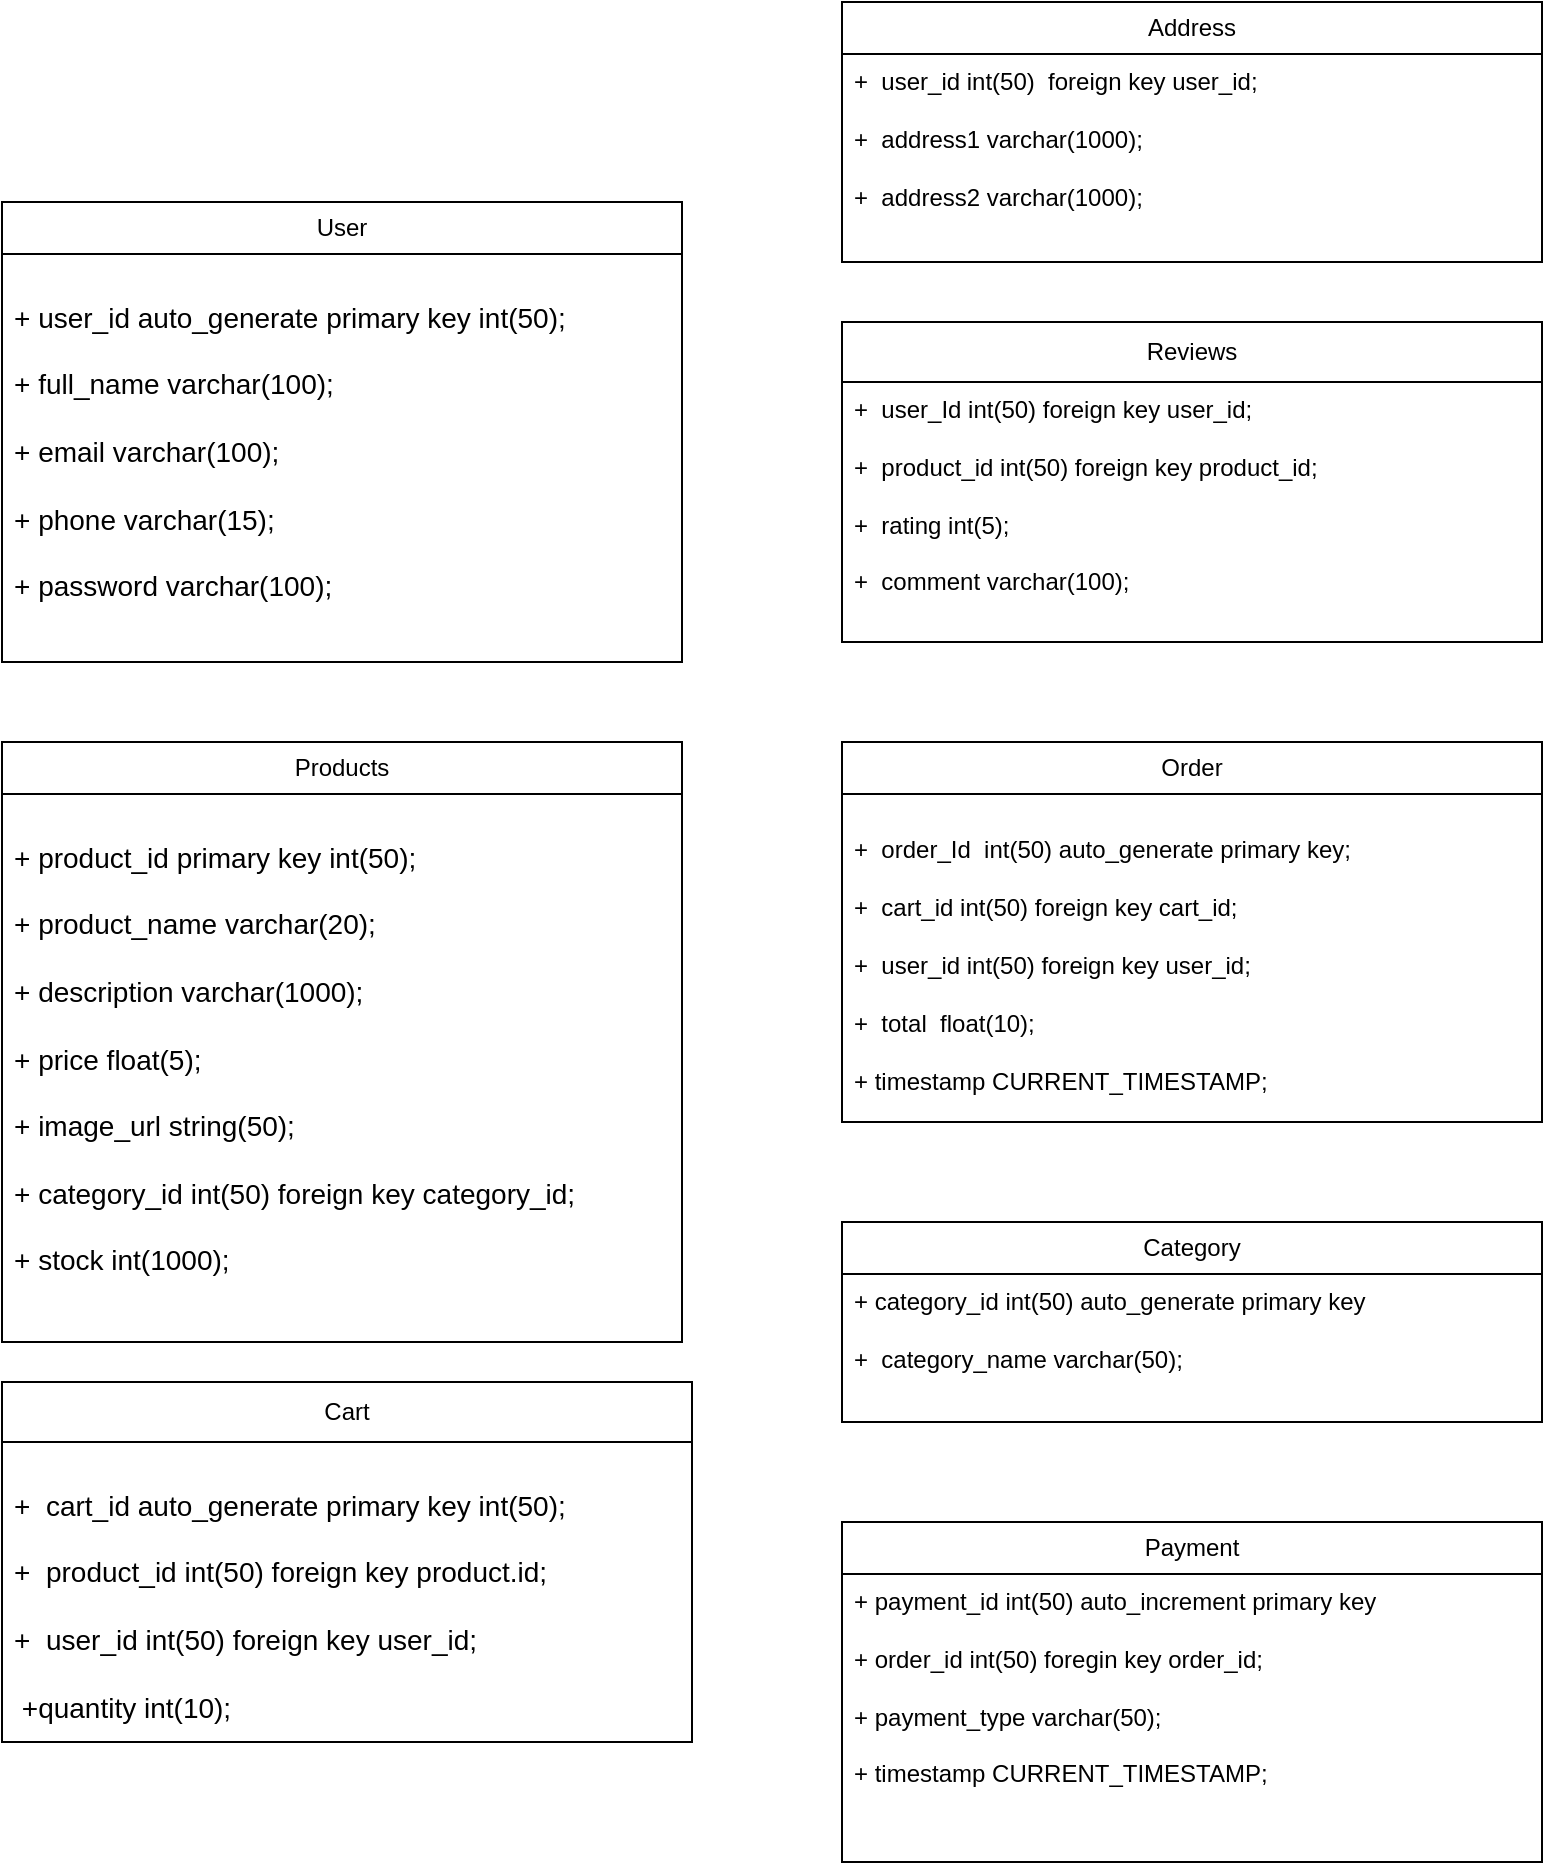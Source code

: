 <mxfile version="24.3.1" type="device" pages="5">
  <diagram id="Sx4aBB-IyrrsayxM7RDH" name="DataBase Design">
    <mxGraphModel dx="1969" dy="962" grid="1" gridSize="10" guides="1" tooltips="1" connect="1" arrows="1" fold="1" page="1" pageScale="1" pageWidth="850" pageHeight="1100" math="0" shadow="0">
      <root>
        <mxCell id="0" />
        <mxCell id="1" parent="0" />
        <mxCell id="3Qw5lH1tOYH5HmH_FBgf-1" value="Products" style="swimlane;fontStyle=0;childLayout=stackLayout;horizontal=1;startSize=26;fillColor=none;horizontalStack=0;resizeParent=1;resizeParentMax=0;resizeLast=0;collapsible=1;marginBottom=0;whiteSpace=wrap;html=1;" parent="1" vertex="1">
          <mxGeometry x="120" y="450" width="340" height="300" as="geometry" />
        </mxCell>
        <mxCell id="3Qw5lH1tOYH5HmH_FBgf-2" value="&lt;pre style=&quot;user-select: text; margin-top: 0px; margin-bottom: 0px; text-wrap: wrap; overflow-wrap: break-word; background-color: rgb(255, 255, 255); font-size: 14px;&quot; class=&quot;aLF-aPX-K0-aPE&quot;&gt;&lt;font face=&quot;Helvetica&quot;&gt;&lt;br&gt;&lt;/font&gt;&lt;/pre&gt;&lt;pre style=&quot;user-select: text; margin-top: 0px; margin-bottom: 0px; text-wrap: wrap; overflow-wrap: break-word; background-color: rgb(255, 255, 255); font-size: 14px;&quot; class=&quot;aLF-aPX-K0-aPE&quot;&gt;&lt;font face=&quot;Helvetica&quot;&gt;+ product_id primary key int(50);&lt;br&gt;&lt;br&gt;&lt;/font&gt;&lt;/pre&gt;&lt;pre style=&quot;user-select: text; margin-top: 0px; margin-bottom: 0px; text-wrap: wrap; overflow-wrap: break-word; background-color: rgb(255, 255, 255); font-size: 14px;&quot; class=&quot;aLF-aPX-K0-aPE&quot;&gt;&lt;font face=&quot;Helvetica&quot;&gt;+ product_name varchar(20);&lt;br&gt;&lt;br&gt;&lt;/font&gt;&lt;/pre&gt;&lt;pre style=&quot;user-select: text; margin-top: 0px; margin-bottom: 0px; text-wrap: wrap; overflow-wrap: break-word; background-color: rgb(255, 255, 255); font-size: 14px;&quot; class=&quot;aLF-aPX-K0-aPE&quot;&gt;&lt;font face=&quot;Helvetica&quot;&gt;+ description varchar(1000);&lt;br&gt;&lt;br&gt;&lt;/font&gt;&lt;/pre&gt;&lt;pre style=&quot;user-select: text; margin-top: 0px; margin-bottom: 0px; text-wrap: wrap; overflow-wrap: break-word; background-color: rgb(255, 255, 255); font-size: 14px;&quot; class=&quot;aLF-aPX-K0-aPE&quot;&gt;&lt;font face=&quot;Helvetica&quot;&gt;+ price float(5);&lt;br&gt;&lt;br&gt;&lt;/font&gt;&lt;/pre&gt;&lt;pre style=&quot;user-select: text; margin-top: 0px; margin-bottom: 0px; text-wrap: wrap; overflow-wrap: break-word; background-color: rgb(255, 255, 255); font-size: 14px;&quot; class=&quot;aLF-aPX-K0-aPE&quot;&gt;&lt;font face=&quot;Helvetica&quot;&gt;+ image_url string(50);&lt;br&gt;&lt;br&gt;&lt;/font&gt;&lt;/pre&gt;&lt;pre style=&quot;user-select: text; margin-top: 0px; margin-bottom: 0px; text-wrap: wrap; overflow-wrap: break-word; background-color: rgb(255, 255, 255); font-size: 14px;&quot; class=&quot;aLF-aPX-K0-aPE&quot;&gt;&lt;font face=&quot;Helvetica&quot;&gt;+ category_id int(50) foreign key category_id;&lt;/font&gt;&lt;/pre&gt;&lt;pre style=&quot;user-select: text; margin-top: 0px; margin-bottom: 0px; text-wrap: wrap; overflow-wrap: break-word; background-color: rgb(255, 255, 255); font-size: 14px;&quot; class=&quot;aLF-aPX-K0-aPE&quot;&gt;&lt;font face=&quot;Helvetica&quot;&gt;&lt;br&gt;&lt;/font&gt;&lt;/pre&gt;&lt;pre style=&quot;user-select: text; margin-top: 0px; margin-bottom: 0px; text-wrap: wrap; overflow-wrap: break-word; background-color: rgb(255, 255, 255); font-size: 14px;&quot; class=&quot;aLF-aPX-K0-aPE&quot;&gt;&lt;font face=&quot;Helvetica&quot;&gt;+ stock int(1000);&lt;/font&gt;&lt;/pre&gt;" style="text;strokeColor=none;fillColor=none;align=left;verticalAlign=top;spacingLeft=4;spacingRight=4;overflow=hidden;rotatable=0;points=[[0,0.5],[1,0.5]];portConstraint=eastwest;whiteSpace=wrap;html=1;" parent="3Qw5lH1tOYH5HmH_FBgf-1" vertex="1">
          <mxGeometry y="26" width="340" height="274" as="geometry" />
        </mxCell>
        <mxCell id="3Qw5lH1tOYH5HmH_FBgf-5" value="User" style="swimlane;fontStyle=0;childLayout=stackLayout;horizontal=1;startSize=26;fillColor=none;horizontalStack=0;resizeParent=1;resizeParentMax=0;resizeLast=0;collapsible=1;marginBottom=0;whiteSpace=wrap;html=1;" parent="1" vertex="1">
          <mxGeometry x="120" y="180" width="340" height="230" as="geometry" />
        </mxCell>
        <mxCell id="3Qw5lH1tOYH5HmH_FBgf-6" value="&lt;pre style=&quot;user-select: text; margin-top: 0px; margin-bottom: 0px; text-wrap: wrap; overflow-wrap: break-word; background-color: rgb(255, 255, 255); font-size: 14px;&quot; class=&quot;aLF-aPX-K0-aPE&quot;&gt;&lt;font face=&quot;Helvetica&quot;&gt;&lt;br&gt;&lt;/font&gt;&lt;/pre&gt;&lt;pre style=&quot;user-select: text; margin-top: 0px; margin-bottom: 0px; text-wrap: wrap; overflow-wrap: break-word; background-color: rgb(255, 255, 255); font-size: 14px;&quot; class=&quot;aLF-aPX-K0-aPE&quot;&gt;&lt;font face=&quot;Helvetica&quot;&gt;+ user_id auto_generate primary key int(50);&lt;br&gt;&lt;br&gt;&lt;/font&gt;&lt;/pre&gt;&lt;pre style=&quot;user-select: text; margin-top: 0px; margin-bottom: 0px; text-wrap: wrap; overflow-wrap: break-word; background-color: rgb(255, 255, 255); font-size: 14px;&quot; class=&quot;aLF-aPX-K0-aPE&quot;&gt;&lt;font face=&quot;Helvetica&quot;&gt;+ full_name varchar(100);&lt;br&gt;&lt;br&gt;&lt;/font&gt;&lt;/pre&gt;&lt;pre style=&quot;user-select: text; margin-top: 0px; margin-bottom: 0px; text-wrap: wrap; overflow-wrap: break-word; background-color: rgb(255, 255, 255); font-size: 14px;&quot; class=&quot;aLF-aPX-K0-aPE&quot;&gt;&lt;font face=&quot;Helvetica&quot;&gt;+ email varchar(100);&lt;br&gt;&lt;br&gt;&lt;/font&gt;&lt;/pre&gt;&lt;pre style=&quot;user-select: text; margin-top: 0px; margin-bottom: 0px; text-wrap: wrap; overflow-wrap: break-word; background-color: rgb(255, 255, 255); font-size: 14px;&quot; class=&quot;aLF-aPX-K0-aPE&quot;&gt;&lt;font face=&quot;Helvetica&quot;&gt;+ phone varchar(15);&lt;br&gt;&lt;br&gt;&lt;/font&gt;&lt;/pre&gt;&lt;pre style=&quot;user-select: text; margin-top: 0px; margin-bottom: 0px; text-wrap: wrap; overflow-wrap: break-word; background-color: rgb(255, 255, 255); font-size: 14px;&quot; class=&quot;aLF-aPX-K0-aPE&quot;&gt;&lt;font face=&quot;Helvetica&quot;&gt;+ password varchar(100);&lt;/font&gt;&lt;/pre&gt;&lt;pre style=&quot;user-select: text; margin-top: 0px; margin-bottom: 0px; text-wrap: wrap; overflow-wrap: break-word; background-color: rgb(255, 255, 255); font-size: 14px;&quot; class=&quot;aLF-aPX-K0-aPE&quot;&gt;&lt;font face=&quot;Helvetica&quot;&gt;&lt;br&gt;&lt;/font&gt;&lt;/pre&gt;" style="text;strokeColor=none;fillColor=none;align=left;verticalAlign=top;spacingLeft=4;spacingRight=4;overflow=hidden;rotatable=0;points=[[0,0.5],[1,0.5]];portConstraint=eastwest;whiteSpace=wrap;html=1;" parent="3Qw5lH1tOYH5HmH_FBgf-5" vertex="1">
          <mxGeometry y="26" width="340" height="204" as="geometry" />
        </mxCell>
        <mxCell id="5jJAguPZVXMISNrR5tOA-1" value="Cart" style="swimlane;fontStyle=0;childLayout=stackLayout;horizontal=1;startSize=30;fillColor=none;horizontalStack=0;resizeParent=1;resizeParentMax=0;resizeLast=0;collapsible=1;marginBottom=0;whiteSpace=wrap;html=1;" parent="1" vertex="1">
          <mxGeometry x="120" y="770" width="345" height="180" as="geometry" />
        </mxCell>
        <mxCell id="5jJAguPZVXMISNrR5tOA-2" value="&lt;div&gt;&lt;font style=&quot;font-size: 14px;&quot;&gt;&lt;br&gt;&lt;/font&gt;&lt;/div&gt;&lt;font style=&quot;font-size: 14px;&quot;&gt;+&amp;nbsp; cart_id auto_generate primary key int(50);&lt;/font&gt;&lt;div style=&quot;font-size: 14px;&quot;&gt;&lt;div&gt;&lt;font style=&quot;font-size: 14px;&quot;&gt;&lt;br&gt;&lt;/font&gt;&lt;/div&gt;&lt;div&gt;&lt;font style=&quot;font-size: 14px;&quot;&gt;+&amp;nbsp;&amp;nbsp;&lt;span style=&quot;background-color: initial;&quot;&gt;product_id int(50) foreign key product.id;&lt;/span&gt;&lt;span style=&quot;background-color: initial;&quot;&gt;&amp;nbsp;&lt;/span&gt;&lt;/font&gt;&lt;/div&gt;&lt;/div&gt;&lt;div style=&quot;font-size: 14px;&quot;&gt;&lt;font style=&quot;font-size: 14px;&quot;&gt;&lt;br&gt;&lt;/font&gt;&lt;/div&gt;&lt;div style=&quot;font-size: 14px;&quot;&gt;&lt;font style=&quot;font-size: 14px;&quot;&gt;+&amp;nbsp; user_id int(50) foreign key user_id;&lt;/font&gt;&lt;/div&gt;&lt;div style=&quot;font-size: 14px;&quot;&gt;&lt;font style=&quot;font-size: 14px;&quot;&gt;&lt;br&gt;&lt;/font&gt;&lt;/div&gt;&lt;div style=&quot;font-size: 14px;&quot;&gt;&lt;font style=&quot;font-size: 14px;&quot;&gt;&amp;nbsp;&lt;/font&gt;&lt;span style=&quot;background-color: initial;&quot;&gt;+&lt;/span&gt;&lt;span style=&quot;background-color: initial;&quot;&gt;quantity int(10);&lt;/span&gt;&lt;/div&gt;&lt;div style=&quot;font-size: 14px;&quot;&gt;&lt;br&gt;&lt;/div&gt;&lt;div style=&quot;font-size: 14px;&quot;&gt;&lt;span style=&quot;background-color: initial;&quot;&gt;&amp;nbsp;&lt;/span&gt;&lt;/div&gt;" style="text;strokeColor=none;fillColor=none;align=left;verticalAlign=top;spacingLeft=4;spacingRight=4;overflow=hidden;rotatable=0;points=[[0,0.5],[1,0.5]];portConstraint=eastwest;whiteSpace=wrap;html=1;" parent="5jJAguPZVXMISNrR5tOA-1" vertex="1">
          <mxGeometry y="30" width="345" height="150" as="geometry" />
        </mxCell>
        <mxCell id="exFajb4Ci-Z9VXUjtQnr-1" value="Order" style="swimlane;fontStyle=0;childLayout=stackLayout;horizontal=1;startSize=26;fillColor=none;horizontalStack=0;resizeParent=1;resizeParentMax=0;resizeLast=0;collapsible=1;marginBottom=0;whiteSpace=wrap;html=1;" parent="1" vertex="1">
          <mxGeometry x="540" y="450" width="350" height="190" as="geometry" />
        </mxCell>
        <mxCell id="exFajb4Ci-Z9VXUjtQnr-3" value="&lt;div&gt;&lt;br&gt;&lt;/div&gt;&lt;div&gt;+&amp;nbsp; order_Id&amp;nbsp; int(50)&amp;nbsp;&lt;span style=&quot;background-color: initial;&quot;&gt;auto_generate&amp;nbsp;&lt;/span&gt;&lt;span style=&quot;background-color: initial;&quot;&gt;primary key;&lt;/span&gt;&lt;/div&gt;&lt;div&gt;&lt;span style=&quot;background-color: initial;&quot;&gt;&lt;br&gt;&lt;/span&gt;&lt;/div&gt;&lt;div&gt;&lt;span style=&quot;background-color: initial;&quot;&gt;+&amp;nbsp; cart_id int(50) foreign key cart_id;&lt;/span&gt;&lt;/div&gt;&lt;div&gt;&lt;span style=&quot;background-color: initial;&quot;&gt;&lt;br&gt;&lt;/span&gt;&lt;/div&gt;&lt;div&gt;&lt;span style=&quot;background-color: initial;&quot;&gt;+&amp;nbsp; user_id int(50) foreign key user_id;&lt;/span&gt;&lt;/div&gt;&lt;div&gt;&lt;span style=&quot;background-color: initial;&quot;&gt;&lt;br&gt;&lt;/span&gt;&lt;/div&gt;&lt;div&gt;&lt;span style=&quot;background-color: initial;&quot;&gt;+&amp;nbsp; total&amp;nbsp; float(10);&lt;/span&gt;&lt;/div&gt;&lt;div&gt;&lt;span style=&quot;background-color: initial;&quot;&gt;&lt;br&gt;&lt;/span&gt;&lt;/div&gt;&lt;div&gt;&lt;span style=&quot;background-color: initial;&quot;&gt;+ timestamp CURRENT_TIMESTAMP;&lt;/span&gt;&lt;/div&gt;" style="text;strokeColor=none;fillColor=none;align=left;verticalAlign=top;spacingLeft=4;spacingRight=4;overflow=hidden;rotatable=0;points=[[0,0.5],[1,0.5]];portConstraint=eastwest;whiteSpace=wrap;html=1;" parent="exFajb4Ci-Z9VXUjtQnr-1" vertex="1">
          <mxGeometry y="26" width="350" height="164" as="geometry" />
        </mxCell>
        <mxCell id="RZLzDLsekpTN5MeW-hlk-1" value="Category" style="swimlane;fontStyle=0;childLayout=stackLayout;horizontal=1;startSize=26;fillColor=none;horizontalStack=0;resizeParent=1;resizeParentMax=0;resizeLast=0;collapsible=1;marginBottom=0;whiteSpace=wrap;html=1;" parent="1" vertex="1">
          <mxGeometry x="540" y="690" width="350" height="100" as="geometry" />
        </mxCell>
        <mxCell id="RZLzDLsekpTN5MeW-hlk-2" value="&lt;div&gt;+ category_id int(50) auto_generate primary key&lt;/div&gt;&lt;div&gt;&lt;br&gt;&lt;/div&gt;&lt;div&gt;+&amp;nbsp; category_name varchar(50);&lt;/div&gt;" style="text;strokeColor=none;fillColor=none;align=left;verticalAlign=top;spacingLeft=4;spacingRight=4;overflow=hidden;rotatable=0;points=[[0,0.5],[1,0.5]];portConstraint=eastwest;whiteSpace=wrap;html=1;" parent="RZLzDLsekpTN5MeW-hlk-1" vertex="1">
          <mxGeometry y="26" width="350" height="74" as="geometry" />
        </mxCell>
        <mxCell id="RZLzDLsekpTN5MeW-hlk-5" value="Reviews" style="swimlane;fontStyle=0;childLayout=stackLayout;horizontal=1;startSize=30;fillColor=none;horizontalStack=0;resizeParent=1;resizeParentMax=0;resizeLast=0;collapsible=1;marginBottom=0;whiteSpace=wrap;html=1;" parent="1" vertex="1">
          <mxGeometry x="540" y="240" width="350" height="160" as="geometry" />
        </mxCell>
        <mxCell id="RZLzDLsekpTN5MeW-hlk-8" value="+&amp;nbsp; user_Id int(50) foreign key user_id;&lt;div&gt;&lt;br&gt;&lt;/div&gt;&lt;div&gt;+&amp;nbsp; product_id int(50) foreign key product_id;&lt;/div&gt;&lt;div&gt;&lt;br&gt;&lt;/div&gt;&lt;div&gt;+&amp;nbsp; rating int(5);&lt;/div&gt;&lt;div&gt;&lt;br&gt;&lt;/div&gt;&lt;div&gt;+&amp;nbsp; comment varchar(100);&lt;/div&gt;" style="text;strokeColor=none;fillColor=none;align=left;verticalAlign=top;spacingLeft=4;spacingRight=4;overflow=hidden;rotatable=0;points=[[0,0.5],[1,0.5]];portConstraint=eastwest;whiteSpace=wrap;html=1;" parent="RZLzDLsekpTN5MeW-hlk-5" vertex="1">
          <mxGeometry y="30" width="350" height="130" as="geometry" />
        </mxCell>
        <mxCell id="IFSliOsrU-8_e9IHDj9N-1" value="Payment" style="swimlane;fontStyle=0;childLayout=stackLayout;horizontal=1;startSize=26;fillColor=none;horizontalStack=0;resizeParent=1;resizeParentMax=0;resizeLast=0;collapsible=1;marginBottom=0;whiteSpace=wrap;html=1;" parent="1" vertex="1">
          <mxGeometry x="540" y="840" width="350" height="170" as="geometry" />
        </mxCell>
        <mxCell id="IFSliOsrU-8_e9IHDj9N-3" value="+ payment_id int(50) auto_increment primary key&lt;div&gt;&lt;br&gt;&lt;/div&gt;&lt;div&gt;+ order_id int(50) foregin key order_id;&lt;/div&gt;&lt;div&gt;&lt;br&gt;&lt;/div&gt;&lt;div&gt;+ payment_type varchar(50);&lt;/div&gt;&lt;div&gt;&lt;br&gt;&lt;/div&gt;&lt;div&gt;+ timestamp CURRENT_TIMESTAMP;&amp;nbsp;&lt;/div&gt;" style="text;strokeColor=none;fillColor=none;align=left;verticalAlign=top;spacingLeft=4;spacingRight=4;overflow=hidden;rotatable=0;points=[[0,0.5],[1,0.5]];portConstraint=eastwest;whiteSpace=wrap;html=1;" parent="IFSliOsrU-8_e9IHDj9N-1" vertex="1">
          <mxGeometry y="26" width="350" height="144" as="geometry" />
        </mxCell>
        <mxCell id="IFSliOsrU-8_e9IHDj9N-5" value="Address" style="swimlane;fontStyle=0;childLayout=stackLayout;horizontal=1;startSize=26;fillColor=none;horizontalStack=0;resizeParent=1;resizeParentMax=0;resizeLast=0;collapsible=1;marginBottom=0;whiteSpace=wrap;html=1;" parent="1" vertex="1">
          <mxGeometry x="540" y="80" width="350" height="130" as="geometry" />
        </mxCell>
        <mxCell id="IFSliOsrU-8_e9IHDj9N-6" value="+&amp;nbsp; user_id int(50)&amp;nbsp; foreign key user_id;&lt;div&gt;&lt;br&gt;&lt;/div&gt;&lt;div&gt;+&amp;nbsp; address1 varchar(1000);&lt;/div&gt;&lt;div&gt;&lt;br&gt;&lt;/div&gt;&lt;div&gt;+&amp;nbsp; address2 varchar(1000);&lt;/div&gt;" style="text;strokeColor=none;fillColor=none;align=left;verticalAlign=top;spacingLeft=4;spacingRight=4;overflow=hidden;rotatable=0;points=[[0,0.5],[1,0.5]];portConstraint=eastwest;whiteSpace=wrap;html=1;" parent="IFSliOsrU-8_e9IHDj9N-5" vertex="1">
          <mxGeometry y="26" width="350" height="104" as="geometry" />
        </mxCell>
      </root>
    </mxGraphModel>
  </diagram>
  <diagram id="tLYyIDfTEchd6mCnsR-0" name="Project UI">
    <mxGraphModel dx="8370" dy="4090" grid="1" gridSize="10" guides="1" tooltips="1" connect="1" arrows="1" fold="1" page="1" pageScale="1" pageWidth="850" pageHeight="1100" math="0" shadow="0">
      <root>
        <mxCell id="0" />
        <mxCell id="1" parent="0" />
        <mxCell id="hQvlg2KDLGmOLhs0zKaa-1" value="" style="rounded=1;whiteSpace=wrap;html=1;" parent="1" vertex="1">
          <mxGeometry x="2130" y="790" width="380" height="470" as="geometry" />
        </mxCell>
        <mxCell id="hQvlg2KDLGmOLhs0zKaa-2" value="&lt;div style=&quot;font-size: 12px;&quot;&gt;&lt;br style=&quot;font-size: 12px;&quot;&gt;&lt;/div&gt;&lt;div style=&quot;font-size: 12px;&quot;&gt;&lt;br style=&quot;font-size: 12px;&quot;&gt;&lt;/div&gt;&lt;div style=&quot;font-size: 12px;&quot;&gt;&lt;br style=&quot;font-size: 12px;&quot;&gt;&lt;/div&gt;&lt;div style=&quot;font-size: 12px;&quot;&gt;&lt;br&gt;&lt;/div&gt;&lt;div style=&quot;font-size: 12px;&quot;&gt;&lt;br style=&quot;font-size: 12px;&quot;&gt;&lt;/div&gt;&lt;div style=&quot;font-size: 12px;&quot;&gt;&lt;span style=&quot;font-size: 12px;&quot;&gt;&lt;br style=&quot;font-size: 12px;&quot;&gt;&lt;/span&gt;&lt;/div&gt;&lt;div style=&quot;font-size: 12px;&quot;&gt;&lt;span style=&quot;font-size: 12px;&quot;&gt;&amp;nbsp; &amp;nbsp; &amp;nbsp; &amp;nbsp; Name&amp;nbsp;&lt;/span&gt;&lt;br style=&quot;font-size: 12px;&quot;&gt;&lt;br style=&quot;font-size: 12px;&quot;&gt;&lt;span style=&quot;font-size: 12px;&quot;&gt;&amp;nbsp; &amp;nbsp; &amp;nbsp; Email ID&lt;/span&gt;&lt;br style=&quot;font-size: 12px;&quot;&gt;&lt;br style=&quot;font-size: 12px;&quot;&gt;&lt;span style=&quot;font-size: 12px;&quot;&gt;&amp;nbsp; &amp;nbsp; &amp;nbsp;phone no&lt;/span&gt;&lt;br style=&quot;font-size: 12px;&quot;&gt;&lt;br style=&quot;font-size: 12px;&quot;&gt;&lt;span style=&quot;font-size: 12px;&quot;&gt;&amp;nbsp; &amp;nbsp; &amp;nbsp;Password&lt;/span&gt;&lt;br style=&quot;font-size: 12px;&quot;&gt;&lt;br style=&quot;font-size: 12px;&quot;&gt;&lt;span style=&quot;font-size: 12px;&quot;&gt;Confirm password&amp;nbsp;&amp;nbsp;&lt;/span&gt;&lt;br style=&quot;font-size: 12px;&quot;&gt;&lt;/div&gt;&lt;div style=&quot;font-size: 12px;&quot;&gt;&lt;div style=&quot;font-size: 12px;&quot;&gt;&lt;br style=&quot;font-size: 12px;&quot;&gt;&lt;/div&gt;&lt;/div&gt;&lt;div style=&quot;font-size: 12px;&quot;&gt;&lt;br style=&quot;font-size: 12px;&quot;&gt;&lt;/div&gt;&lt;div style=&quot;font-size: 12px;&quot;&gt;&lt;br style=&quot;font-size: 12px;&quot;&gt;&lt;/div&gt;&lt;div style=&quot;font-size: 12px;&quot;&gt;&lt;br style=&quot;font-size: 12px;&quot;&gt;&lt;/div&gt;&lt;div style=&quot;font-size: 12px;&quot;&gt;&lt;br style=&quot;font-size: 12px;&quot;&gt;&lt;/div&gt;&lt;div style=&quot;font-size: 12px;&quot;&gt;&lt;br style=&quot;font-size: 12px;&quot;&gt;&lt;/div&gt;&lt;div style=&quot;font-size: 12px;&quot;&gt;&lt;br style=&quot;font-size: 12px;&quot;&gt;&lt;/div&gt;&lt;div style=&quot;font-size: 12px;&quot;&gt;&lt;br style=&quot;font-size: 12px;&quot;&gt;&lt;/div&gt;&lt;div style=&quot;font-size: 12px;&quot;&gt;&lt;br style=&quot;font-size: 12px;&quot;&gt;&lt;/div&gt;&lt;div style=&quot;font-size: 12px;&quot;&gt;&lt;br style=&quot;font-size: 12px;&quot;&gt;&lt;/div&gt;&lt;div style=&quot;font-size: 12px;&quot;&gt;&lt;br style=&quot;font-size: 12px;&quot;&gt;&lt;/div&gt;&lt;div style=&quot;font-size: 12px;&quot;&gt;&lt;br style=&quot;font-size: 12px;&quot;&gt;&lt;/div&gt;&lt;div style=&quot;font-size: 12px;&quot;&gt;&lt;br style=&quot;font-size: 12px;&quot;&gt;&lt;/div&gt;&lt;div style=&quot;font-size: 12px;&quot;&gt;&lt;br style=&quot;font-size: 12px;&quot;&gt;&lt;/div&gt;&lt;div style=&quot;font-size: 12px;&quot;&gt;&lt;br style=&quot;font-size: 12px;&quot;&gt;&lt;/div&gt;" style="rounded=1;whiteSpace=wrap;html=1;align=left;fillColor=#ffcd28;gradientColor=#ffa500;strokeColor=#d79b00;fontStyle=1;fontSize=12;textDirection=ltr;labelBackgroundColor=default;labelBorderColor=none;textShadow=1;" parent="1" vertex="1">
          <mxGeometry x="2160" y="822.5" width="320" height="405" as="geometry" />
        </mxCell>
        <mxCell id="hQvlg2KDLGmOLhs0zKaa-3" value="&lt;div&gt;Register&lt;/div&gt;" style="rounded=1;whiteSpace=wrap;html=1;fillColor=#60a917;strokeColor=#2D7600;fontColor=#ffffff;" parent="1" vertex="1">
          <mxGeometry x="2200" y="1070" width="100" height="40" as="geometry" />
        </mxCell>
        <mxCell id="hQvlg2KDLGmOLhs0zKaa-4" value="Already have Account&lt;div&gt;Sign In&lt;/div&gt;" style="rounded=1;whiteSpace=wrap;html=1;fillColor=#1ba1e2;strokeColor=#006EAF;fontColor=#ffffff;" parent="1" vertex="1">
          <mxGeometry x="2330" y="1070" width="130" height="40" as="geometry" />
        </mxCell>
        <mxCell id="hQvlg2KDLGmOLhs0zKaa-5" value="" style="rounded=1;whiteSpace=wrap;html=1;fillColor=#f5f5f5;gradientColor=#b3b3b3;strokeColor=#666666;" parent="1" vertex="1">
          <mxGeometry x="2330" y="890" width="130" height="20" as="geometry" />
        </mxCell>
        <mxCell id="hQvlg2KDLGmOLhs0zKaa-6" value="" style="rounded=1;whiteSpace=wrap;html=1;fillColor=#f5f5f5;gradientColor=#b3b3b3;strokeColor=#666666;" parent="1" vertex="1">
          <mxGeometry x="2330" y="920" width="130" height="20" as="geometry" />
        </mxCell>
        <mxCell id="hQvlg2KDLGmOLhs0zKaa-7" value="" style="rounded=1;whiteSpace=wrap;html=1;fillColor=#f5f5f5;gradientColor=#b3b3b3;strokeColor=#666666;" parent="1" vertex="1">
          <mxGeometry x="2330" y="950" width="130" height="20" as="geometry" />
        </mxCell>
        <mxCell id="hQvlg2KDLGmOLhs0zKaa-8" value="" style="rounded=1;whiteSpace=wrap;html=1;fillColor=#f5f5f5;gradientColor=#b3b3b3;strokeColor=#666666;" parent="1" vertex="1">
          <mxGeometry x="2330" y="980" width="130" height="20" as="geometry" />
        </mxCell>
        <mxCell id="hQvlg2KDLGmOLhs0zKaa-9" value="" style="rounded=1;whiteSpace=wrap;html=1;fillColor=#f5f5f5;gradientColor=#b3b3b3;strokeColor=#666666;" parent="1" vertex="1">
          <mxGeometry x="2330" y="1010" width="130" height="20" as="geometry" />
        </mxCell>
        <mxCell id="hQvlg2KDLGmOLhs0zKaa-10" value="&lt;span style=&quot;font-weight: 700; text-align: left; background-color: rgb(255, 255, 255);&quot;&gt;REGISTRATION&lt;/span&gt;" style="rounded=1;whiteSpace=wrap;html=1;" parent="1" vertex="1">
          <mxGeometry x="2160" y="820" width="320" height="60" as="geometry" />
        </mxCell>
        <mxCell id="hQvlg2KDLGmOLhs0zKaa-11" value="" style="rounded=1;whiteSpace=wrap;html=1;" parent="1" vertex="1">
          <mxGeometry x="1610" y="1380" width="1350" height="1120" as="geometry" />
        </mxCell>
        <mxCell id="hQvlg2KDLGmOLhs0zKaa-12" value="---------" style="rounded=1;whiteSpace=wrap;html=1;fillColor=#ffcd28;gradientColor=#ffa500;strokeColor=#d79b00;" parent="1" vertex="1">
          <mxGeometry x="1670" y="1470" width="1210" height="970" as="geometry" />
        </mxCell>
        <mxCell id="hQvlg2KDLGmOLhs0zKaa-13" value="Product description" style="html=1;shadow=0;dashed=0;shape=mxgraph.bootstrap.rrect;rSize=5;strokeColor=#DFDFDF;html=1;whiteSpace=wrap;fillColor=#ffffff;fontColor=#000000;verticalAlign=bottom;align=left;spacing=20;fontSize=14;rounded=1;" parent="1" vertex="1">
          <mxGeometry x="1700" y="1743" width="250" height="260" as="geometry" />
        </mxCell>
        <mxCell id="hQvlg2KDLGmOLhs0zKaa-14" value="Product Image" style="html=1;shadow=0;dashed=0;shape=mxgraph.bootstrap.topButton;rSize=5;perimeter=none;whiteSpace=wrap;fillColor=#dae8fc;strokeColor=#6c8ebf;resizeWidth=1;fontSize=18;rounded=1;gradientColor=#af0e0e;gradientDirection=west;" parent="hQvlg2KDLGmOLhs0zKaa-13" vertex="1">
          <mxGeometry width="250" height="180" relative="1" as="geometry" />
        </mxCell>
        <mxCell id="hQvlg2KDLGmOLhs0zKaa-15" value="Add" style="html=1;shadow=0;dashed=0;shape=mxgraph.bootstrap.rrect;rSize=5;strokeColor=none;strokeWidth=1;fillColor=#0085FC;fontColor=#FFFFFF;whiteSpace=wrap;align=center;verticalAlign=middle;spacingLeft=0;fontStyle=0;fontSize=16;spacing=5;rounded=1;" parent="hQvlg2KDLGmOLhs0zKaa-13" vertex="1">
          <mxGeometry x="160" y="207" width="80" height="40" as="geometry" />
        </mxCell>
        <mxCell id="hQvlg2KDLGmOLhs0zKaa-16" value="Product description" style="html=1;shadow=0;dashed=0;shape=mxgraph.bootstrap.rrect;rSize=5;strokeColor=#DFDFDF;html=1;whiteSpace=wrap;fillColor=#ffffff;fontColor=#000000;verticalAlign=bottom;align=left;spacing=20;fontSize=14;rounded=1;" parent="1" vertex="1">
          <mxGeometry x="1990" y="1743" width="250" height="260" as="geometry" />
        </mxCell>
        <mxCell id="hQvlg2KDLGmOLhs0zKaa-17" value="Product Image" style="html=1;shadow=0;dashed=0;shape=mxgraph.bootstrap.topButton;rSize=5;perimeter=none;whiteSpace=wrap;fillColor=#dae8fc;strokeColor=#6c8ebf;fontColor=default;resizeWidth=1;fontSize=18;rounded=1;align=center;verticalAlign=middle;fontFamily=Helvetica;gradientColor=#af0e0e;gradientDirection=west;" parent="hQvlg2KDLGmOLhs0zKaa-16" vertex="1">
          <mxGeometry width="250" height="180" relative="1" as="geometry" />
        </mxCell>
        <mxCell id="hQvlg2KDLGmOLhs0zKaa-18" value="Add" style="html=1;shadow=0;dashed=0;shape=mxgraph.bootstrap.rrect;rSize=5;strokeColor=none;strokeWidth=1;fillColor=#0085FC;fontColor=#FFFFFF;whiteSpace=wrap;align=center;verticalAlign=middle;spacingLeft=0;fontStyle=0;fontSize=16;spacing=5;rounded=1;" parent="hQvlg2KDLGmOLhs0zKaa-16" vertex="1">
          <mxGeometry x="160" y="207" width="80" height="40" as="geometry" />
        </mxCell>
        <mxCell id="hQvlg2KDLGmOLhs0zKaa-19" value="Product description" style="html=1;shadow=0;dashed=0;shape=mxgraph.bootstrap.rrect;rSize=5;strokeColor=#DFDFDF;html=1;whiteSpace=wrap;fillColor=#ffffff;fontColor=#000000;verticalAlign=bottom;align=left;spacing=20;fontSize=14;rounded=1;" parent="1" vertex="1">
          <mxGeometry x="2290" y="1743" width="250" height="260" as="geometry" />
        </mxCell>
        <mxCell id="hQvlg2KDLGmOLhs0zKaa-20" value="Product Image" style="html=1;shadow=0;dashed=0;shape=mxgraph.bootstrap.topButton;rSize=5;perimeter=none;whiteSpace=wrap;fillColor=#dae8fc;strokeColor=#6c8ebf;fontColor=default;resizeWidth=1;fontSize=18;rounded=1;align=center;verticalAlign=middle;fontFamily=Helvetica;gradientColor=#af0e0e;gradientDirection=west;" parent="hQvlg2KDLGmOLhs0zKaa-19" vertex="1">
          <mxGeometry width="250" height="180" relative="1" as="geometry" />
        </mxCell>
        <mxCell id="hQvlg2KDLGmOLhs0zKaa-21" value="Add" style="html=1;shadow=0;dashed=0;shape=mxgraph.bootstrap.rrect;rSize=5;strokeColor=none;strokeWidth=1;fillColor=#0085FC;fontColor=#FFFFFF;whiteSpace=wrap;align=center;verticalAlign=middle;spacingLeft=0;fontStyle=0;fontSize=16;spacing=5;rounded=1;" parent="hQvlg2KDLGmOLhs0zKaa-19" vertex="1">
          <mxGeometry x="160" y="207" width="80" height="40" as="geometry" />
        </mxCell>
        <mxCell id="hQvlg2KDLGmOLhs0zKaa-22" value="Product description" style="html=1;shadow=0;dashed=0;shape=mxgraph.bootstrap.rrect;rSize=5;strokeColor=#DFDFDF;html=1;whiteSpace=wrap;fillColor=#ffffff;fontColor=#000000;verticalAlign=bottom;align=left;spacing=20;fontSize=14;rounded=1;" parent="1" vertex="1">
          <mxGeometry x="2590" y="1743" width="250" height="260" as="geometry" />
        </mxCell>
        <mxCell id="hQvlg2KDLGmOLhs0zKaa-23" value="Product Image" style="html=1;shadow=0;dashed=0;shape=mxgraph.bootstrap.topButton;rSize=5;perimeter=none;whiteSpace=wrap;fillColor=#dae8fc;strokeColor=#6c8ebf;fontColor=default;resizeWidth=1;fontSize=18;rounded=1;align=center;verticalAlign=middle;fontFamily=Helvetica;gradientColor=#af0e0e;gradientDirection=west;" parent="hQvlg2KDLGmOLhs0zKaa-22" vertex="1">
          <mxGeometry width="250" height="180" relative="1" as="geometry" />
        </mxCell>
        <mxCell id="hQvlg2KDLGmOLhs0zKaa-24" value="Add" style="html=1;shadow=0;dashed=0;shape=mxgraph.bootstrap.rrect;rSize=5;strokeColor=none;strokeWidth=1;fillColor=#0085FC;fontColor=#FFFFFF;whiteSpace=wrap;align=center;verticalAlign=middle;spacingLeft=0;fontStyle=0;fontSize=16;spacing=5;rounded=1;" parent="hQvlg2KDLGmOLhs0zKaa-22" vertex="1">
          <mxGeometry x="160" y="207" width="80" height="40" as="geometry" />
        </mxCell>
        <mxCell id="hQvlg2KDLGmOLhs0zKaa-25" value="Product description" style="html=1;shadow=0;dashed=0;shape=mxgraph.bootstrap.rrect;rSize=5;strokeColor=#DFDFDF;html=1;whiteSpace=wrap;fillColor=#ffffff;fontColor=#000000;verticalAlign=bottom;align=left;spacing=20;fontSize=14;rounded=1;" parent="1" vertex="1">
          <mxGeometry x="1700" y="2036" width="250" height="260" as="geometry" />
        </mxCell>
        <mxCell id="hQvlg2KDLGmOLhs0zKaa-26" value="Product Image" style="html=1;shadow=0;dashed=0;shape=mxgraph.bootstrap.topButton;rSize=5;perimeter=none;whiteSpace=wrap;fillColor=#dae8fc;strokeColor=#6c8ebf;fontColor=default;resizeWidth=1;fontSize=18;rounded=1;align=center;verticalAlign=middle;fontFamily=Helvetica;gradientColor=#af0e0e;gradientDirection=west;" parent="hQvlg2KDLGmOLhs0zKaa-25" vertex="1">
          <mxGeometry width="250" height="180" relative="1" as="geometry" />
        </mxCell>
        <mxCell id="hQvlg2KDLGmOLhs0zKaa-27" value="Add" style="html=1;shadow=0;dashed=0;shape=mxgraph.bootstrap.rrect;rSize=5;strokeColor=none;strokeWidth=1;fillColor=#0085FC;fontColor=#FFFFFF;whiteSpace=wrap;align=center;verticalAlign=middle;spacingLeft=0;fontStyle=0;fontSize=16;spacing=5;rounded=1;" parent="hQvlg2KDLGmOLhs0zKaa-25" vertex="1">
          <mxGeometry x="160" y="204" width="80" height="40" as="geometry" />
        </mxCell>
        <mxCell id="hQvlg2KDLGmOLhs0zKaa-28" value="Product description" style="html=1;shadow=0;dashed=0;shape=mxgraph.bootstrap.rrect;rSize=5;strokeColor=#DFDFDF;html=1;whiteSpace=wrap;fillColor=#ffffff;fontColor=#000000;verticalAlign=bottom;align=left;spacing=20;fontSize=14;rounded=1;" parent="1" vertex="1">
          <mxGeometry x="1990" y="2036" width="250" height="260" as="geometry" />
        </mxCell>
        <mxCell id="hQvlg2KDLGmOLhs0zKaa-29" value="Product Image" style="html=1;shadow=0;dashed=0;shape=mxgraph.bootstrap.topButton;rSize=5;perimeter=none;whiteSpace=wrap;fillColor=#dae8fc;strokeColor=#6c8ebf;fontColor=default;resizeWidth=1;fontSize=18;rounded=1;align=center;verticalAlign=middle;fontFamily=Helvetica;gradientColor=#af0e0e;gradientDirection=west;" parent="hQvlg2KDLGmOLhs0zKaa-28" vertex="1">
          <mxGeometry width="250" height="180" relative="1" as="geometry" />
        </mxCell>
        <mxCell id="hQvlg2KDLGmOLhs0zKaa-30" value="Add" style="html=1;shadow=0;dashed=0;shape=mxgraph.bootstrap.rrect;rSize=5;strokeColor=none;strokeWidth=1;fillColor=#0085FC;fontColor=#FFFFFF;whiteSpace=wrap;align=center;verticalAlign=middle;spacingLeft=0;fontStyle=0;fontSize=16;spacing=5;rounded=1;" parent="hQvlg2KDLGmOLhs0zKaa-28" vertex="1">
          <mxGeometry x="160" y="204" width="80" height="40" as="geometry" />
        </mxCell>
        <mxCell id="hQvlg2KDLGmOLhs0zKaa-31" value="Product description" style="html=1;shadow=0;dashed=0;shape=mxgraph.bootstrap.rrect;rSize=5;strokeColor=#DFDFDF;html=1;whiteSpace=wrap;fillColor=#ffffff;fontColor=#000000;verticalAlign=bottom;align=left;spacing=20;fontSize=14;rounded=1;" parent="1" vertex="1">
          <mxGeometry x="2290" y="2036" width="250" height="260" as="geometry" />
        </mxCell>
        <mxCell id="hQvlg2KDLGmOLhs0zKaa-32" value="Product Image" style="html=1;shadow=0;dashed=0;shape=mxgraph.bootstrap.topButton;rSize=5;perimeter=none;whiteSpace=wrap;fillColor=#dae8fc;strokeColor=#6c8ebf;fontColor=default;resizeWidth=1;fontSize=18;rounded=1;align=center;verticalAlign=middle;fontFamily=Helvetica;gradientColor=#af0e0e;gradientDirection=west;" parent="hQvlg2KDLGmOLhs0zKaa-31" vertex="1">
          <mxGeometry width="250" height="180" relative="1" as="geometry" />
        </mxCell>
        <mxCell id="hQvlg2KDLGmOLhs0zKaa-33" value="Add" style="html=1;shadow=0;dashed=0;shape=mxgraph.bootstrap.rrect;rSize=5;strokeColor=none;strokeWidth=1;fillColor=#0085FC;fontColor=#FFFFFF;whiteSpace=wrap;align=center;verticalAlign=middle;spacingLeft=0;fontStyle=0;fontSize=16;spacing=5;rounded=1;" parent="hQvlg2KDLGmOLhs0zKaa-31" vertex="1">
          <mxGeometry x="160" y="204" width="80" height="40" as="geometry" />
        </mxCell>
        <mxCell id="hQvlg2KDLGmOLhs0zKaa-34" value="Product description" style="html=1;shadow=0;dashed=0;shape=mxgraph.bootstrap.rrect;rSize=5;strokeColor=#DFDFDF;html=1;whiteSpace=wrap;fillColor=#ffffff;fontColor=#000000;verticalAlign=bottom;align=left;spacing=20;fontSize=14;rounded=1;" parent="1" vertex="1">
          <mxGeometry x="2590" y="2036" width="250" height="260" as="geometry" />
        </mxCell>
        <mxCell id="hQvlg2KDLGmOLhs0zKaa-35" value="Product Image" style="html=1;shadow=0;dashed=0;shape=mxgraph.bootstrap.topButton;rSize=5;perimeter=none;whiteSpace=wrap;fillColor=#dae8fc;strokeColor=#6c8ebf;fontColor=default;resizeWidth=1;fontSize=18;rounded=1;align=center;verticalAlign=middle;fontFamily=Helvetica;gradientColor=#af0e0e;gradientDirection=west;" parent="hQvlg2KDLGmOLhs0zKaa-34" vertex="1">
          <mxGeometry width="250" height="180" relative="1" as="geometry" />
        </mxCell>
        <mxCell id="hQvlg2KDLGmOLhs0zKaa-36" value="Add" style="html=1;shadow=0;dashed=0;shape=mxgraph.bootstrap.rrect;rSize=5;strokeColor=none;strokeWidth=1;fillColor=#0085FC;fontColor=#FFFFFF;whiteSpace=wrap;align=center;verticalAlign=middle;spacingLeft=0;fontStyle=0;fontSize=16;spacing=5;rounded=1;" parent="hQvlg2KDLGmOLhs0zKaa-34" vertex="1">
          <mxGeometry x="160" y="204" width="80" height="40" as="geometry" />
        </mxCell>
        <mxCell id="hQvlg2KDLGmOLhs0zKaa-37" value="Logged in successfully!!! Welcome user" style="html=1;shadow=0;dashed=0;shape=mxgraph.bootstrap.rrect;rSize=5;strokeColor=#33A64C;html=1;whiteSpace=wrap;fillColor=#ffffff;fontColor=#33A64C;verticalAlign=bottom;align=left;spacing=20;spacingBottom=0;fontSize=14;rounded=1;" parent="1" vertex="1">
          <mxGeometry x="1680" y="1487" width="1190" height="120" as="geometry" />
        </mxCell>
        <mxCell id="hQvlg2KDLGmOLhs0zKaa-38" value="&lt;b&gt;&lt;i&gt;&lt;font style=&quot;font-size: 31px;&quot;&gt;Medico&lt;/font&gt;&lt;/i&gt;&lt;/b&gt;" style="html=1;shadow=0;dashed=0;shape=mxgraph.bootstrap.topButton;rSize=5;perimeter=none;whiteSpace=wrap;fillColor=#F7F7F7;strokeColor=#33A64C;fontColor=#6C767D;resizeWidth=1;fontSize=18;align=left;spacing=20;rounded=1;" parent="hQvlg2KDLGmOLhs0zKaa-37" vertex="1">
          <mxGeometry width="1190" height="50" relative="1" as="geometry">
            <mxPoint x="1" as="offset" />
          </mxGeometry>
        </mxCell>
        <mxCell id="hQvlg2KDLGmOLhs0zKaa-39" value="Log out" style="html=1;shadow=0;dashed=0;shape=mxgraph.bootstrap.rrect;rSize=5;strokeColor=none;strokeWidth=1;fillColor=#DB2843;fontColor=#FFFFFF;whiteSpace=wrap;align=center;verticalAlign=middle;spacingLeft=0;fontStyle=0;fontSize=16;spacing=5;rounded=1;" parent="hQvlg2KDLGmOLhs0zKaa-37" vertex="1">
          <mxGeometry x="1090" y="60" width="80" height="40" as="geometry" />
        </mxCell>
        <mxCell id="hQvlg2KDLGmOLhs0zKaa-40" value="Filter" style="html=1;shadow=0;dashed=0;shape=mxgraph.bootstrap.rrect;rSize=5;strokeWidth=1;fillColor=#6a00ff;whiteSpace=wrap;align=center;verticalAlign=middle;spacingLeft=0;fontStyle=0;fontSize=16;spacing=5;strokeColor=#3700CC;fontColor=#ffffff;rounded=1;" parent="hQvlg2KDLGmOLhs0zKaa-37" vertex="1">
          <mxGeometry x="860" y="60" width="100" height="40" as="geometry" />
        </mxCell>
        <mxCell id="hQvlg2KDLGmOLhs0zKaa-41" value="&amp;nbsp; &amp;nbsp; &amp;nbsp; Cart" style="html=1;shadow=0;dashed=0;shape=mxgraph.bootstrap.rrect;rSize=5;strokeColor=none;strokeWidth=1;fillColor=#0085FC;fontColor=#FFFFFF;whiteSpace=wrap;align=left;verticalAlign=middle;spacingLeft=10;fontStyle=0;fontSize=14;rounded=1;" parent="hQvlg2KDLGmOLhs0zKaa-37" vertex="1">
          <mxGeometry x="980" y="60" width="100" height="40" as="geometry" />
        </mxCell>
        <mxCell id="hQvlg2KDLGmOLhs0zKaa-42" value="4" style="html=1;shadow=0;dashed=0;shape=mxgraph.bootstrap.rrect;rSize=5;strokeColor=none;strokeWidth=1;fillColor=#ffffff;fontColor=#000000;whiteSpace=wrap;align=center;verticalAlign=middle;fontSize=12;rounded=1;" parent="hQvlg2KDLGmOLhs0zKaa-41" vertex="1">
          <mxGeometry x="1" y="0.5" width="20" height="20" relative="1" as="geometry">
            <mxPoint x="-30" y="-10" as="offset" />
          </mxGeometry>
        </mxCell>
        <mxCell id="hQvlg2KDLGmOLhs0zKaa-43" value="" style="verticalLabelPosition=bottom;shadow=0;dashed=0;align=center;html=1;verticalAlign=top;strokeWidth=1;shape=mxgraph.mockup.misc.shoppingCart;strokeColor=#999999;rounded=1;" parent="hQvlg2KDLGmOLhs0zKaa-41" vertex="1">
          <mxGeometry x="10" y="7.5" width="30" height="25" as="geometry" />
        </mxCell>
        <mxCell id="hQvlg2KDLGmOLhs0zKaa-44" value="" style="shape=actor;whiteSpace=wrap;html=1;" parent="hQvlg2KDLGmOLhs0zKaa-37" vertex="1">
          <mxGeometry x="1115" y="13" width="40" height="30" as="geometry" />
        </mxCell>
        <mxCell id="hQvlg2KDLGmOLhs0zKaa-45" value="User Full_Name" style="text;html=1;align=center;verticalAlign=middle;whiteSpace=wrap;rounded=0;" parent="hQvlg2KDLGmOLhs0zKaa-37" vertex="1">
          <mxGeometry x="880" y="13" width="210" height="30" as="geometry" />
        </mxCell>
        <mxCell id="hQvlg2KDLGmOLhs0zKaa-46" value="" style="html=1;shadow=0;dashed=0;shape=mxgraph.bootstrap.rrect;rSize=5;strokeColor=#DEE2E6;html=1;whiteSpace=wrap;fillColor=#ffffff;fontColor=#0085FC;fontSize=14;rounded=1;" parent="1" vertex="1">
          <mxGeometry x="2140" y="2360" width="220" height="30" as="geometry" />
        </mxCell>
        <mxCell id="hQvlg2KDLGmOLhs0zKaa-47" value="Previous" style="strokeColor=inherit;fillColor=inherit;gradientColor=inherit;html=1;shadow=0;dashed=0;shape=mxgraph.bootstrap.leftButton;rSize=5;perimeter=none;whiteSpace=wrap;resizeHeight=1;fontColor=#6C767D;fontSize=14;rounded=1;" parent="hQvlg2KDLGmOLhs0zKaa-46" vertex="1">
          <mxGeometry width="70" height="30" relative="1" as="geometry" />
        </mxCell>
        <mxCell id="hQvlg2KDLGmOLhs0zKaa-48" value="1" style="strokeColor=inherit;fillColor=inherit;gradientColor=inherit;fontColor=inherit;html=1;shadow=0;dashed=0;perimeter=none;whiteSpace=wrap;resizeHeight=1;fontSize=14;rounded=1;" parent="hQvlg2KDLGmOLhs0zKaa-46" vertex="1">
          <mxGeometry width="30" height="30" relative="1" as="geometry">
            <mxPoint x="70" as="offset" />
          </mxGeometry>
        </mxCell>
        <mxCell id="hQvlg2KDLGmOLhs0zKaa-49" value="2" style="html=1;shadow=0;dashed=0;perimeter=none;whiteSpace=wrap;resizeHeight=1;fillColor=#0085FC;strokeColor=none;fontColor=#ffffff;fontSize=14;rounded=1;" parent="hQvlg2KDLGmOLhs0zKaa-46" vertex="1">
          <mxGeometry width="30" height="30" relative="1" as="geometry">
            <mxPoint x="100" as="offset" />
          </mxGeometry>
        </mxCell>
        <mxCell id="hQvlg2KDLGmOLhs0zKaa-50" value="3" style="strokeColor=inherit;fillColor=inherit;gradientColor=inherit;fontColor=inherit;html=1;shadow=0;dashed=0;perimeter=none;whiteSpace=wrap;resizeHeight=1;fontSize=14;rounded=1;" parent="hQvlg2KDLGmOLhs0zKaa-46" vertex="1">
          <mxGeometry width="30" height="30" relative="1" as="geometry">
            <mxPoint x="130" as="offset" />
          </mxGeometry>
        </mxCell>
        <mxCell id="hQvlg2KDLGmOLhs0zKaa-51" value="Next" style="strokeColor=inherit;fillColor=inherit;gradientColor=inherit;fontColor=inherit;html=1;shadow=0;dashed=0;shape=mxgraph.bootstrap.rightButton;rSize=5;perimeter=none;whiteSpace=wrap;resizeHeight=1;fontSize=14;rounded=1;" parent="hQvlg2KDLGmOLhs0zKaa-46" vertex="1">
          <mxGeometry x="1" width="60" height="30" relative="1" as="geometry">
            <mxPoint x="-60" as="offset" />
          </mxGeometry>
        </mxCell>
        <mxCell id="hQvlg2KDLGmOLhs0zKaa-52" value="Search bar" style="html=1;shadow=0;dashed=0;shape=mxgraph.bootstrap.rrect;rSize=5;strokeColor=#CED4DA;strokeWidth=1;fillColor=#E9ECEF;fontColor=#505050;whiteSpace=wrap;align=left;verticalAlign=middle;spacingLeft=10;fontSize=14;rounded=1;" parent="1" vertex="1">
          <mxGeometry x="1920" y="1625" width="800" height="40" as="geometry" />
        </mxCell>
        <mxCell id="hQvlg2KDLGmOLhs0zKaa-53" value="Select location" style="html=1;shadow=0;dashed=0;shape=mxgraph.bootstrap.rrect;rSize=5;fillColor=#ffffff;strokeColor=#CED4DA;align=left;spacing=15;fontSize=14;fontColor=#6C767D;rounded=1;" parent="1" vertex="1">
          <mxGeometry x="1730" y="1625" width="190" height="40" as="geometry" />
        </mxCell>
        <mxCell id="hQvlg2KDLGmOLhs0zKaa-54" value="" style="shape=triangle;direction=south;fillColor=#343A40;strokeColor=none;perimeter=none;rounded=1;" parent="hQvlg2KDLGmOLhs0zKaa-53" vertex="1">
          <mxGeometry x="1" y="0.5" width="7" height="3" relative="1" as="geometry">
            <mxPoint x="-17" y="1" as="offset" />
          </mxGeometry>
        </mxCell>
        <mxCell id="hQvlg2KDLGmOLhs0zKaa-55" value="" style="shape=triangle;direction=north;fillColor=#343A40;strokeColor=none;perimeter=none;rounded=1;" parent="hQvlg2KDLGmOLhs0zKaa-53" vertex="1">
          <mxGeometry x="1" y="0.5" width="7" height="3" relative="1" as="geometry">
            <mxPoint x="-17" y="-4" as="offset" />
          </mxGeometry>
        </mxCell>
        <mxCell id="hQvlg2KDLGmOLhs0zKaa-56" value="Search" style="html=1;shadow=0;dashed=0;shape=mxgraph.bootstrap.rrect;rSize=5;strokeColor=none;strokeWidth=1;fillColor=#33A64C;fontColor=#FFFFFF;whiteSpace=wrap;align=center;verticalAlign=middle;spacingLeft=0;fontStyle=0;fontSize=16;spacing=5;rounded=1;" parent="1" vertex="1">
          <mxGeometry x="2720" y="1625" width="90" height="40" as="geometry" />
        </mxCell>
        <mxCell id="hQvlg2KDLGmOLhs0zKaa-57" value="Category1" style="html=1;shadow=0;dashed=0;shape=mxgraph.bootstrap.rrect;rSize=5;fillColor=#9600fa;strokeColor=none;fontSize=14;fontColor=#ffffff;rounded=1;" parent="1" vertex="1">
          <mxGeometry x="1734" y="1678" width="60" height="40" as="geometry" />
        </mxCell>
        <mxCell id="hQvlg2KDLGmOLhs0zKaa-58" value="Category2" style="fillColor=none;strokeColor=none;fontSize=14;fontColor=#0085FC;rounded=1;" parent="1" vertex="1">
          <mxGeometry x="1819" y="1678" width="70" height="40" as="geometry" />
        </mxCell>
        <mxCell id="hQvlg2KDLGmOLhs0zKaa-59" value="Category3" style="fillColor=none;strokeColor=none;fontSize=14;fontColor=#0085FC;rounded=1;" parent="1" vertex="1">
          <mxGeometry x="1919" y="1678" width="60" height="40" as="geometry" />
        </mxCell>
        <mxCell id="hQvlg2KDLGmOLhs0zKaa-60" value="Category5" style="fillColor=none;strokeColor=none;fontSize=14;fontColor=#0085FC;rounded=1;" parent="1" vertex="1">
          <mxGeometry x="2109" y="1678" width="70" height="40" as="geometry" />
        </mxCell>
        <mxCell id="hQvlg2KDLGmOLhs0zKaa-61" value="Category4" style="fillColor=none;strokeColor=none;fontSize=14;fontColor=#0085FC;rounded=1;" parent="1" vertex="1">
          <mxGeometry x="2019" y="1678" width="60" height="40" as="geometry" />
        </mxCell>
        <mxCell id="hQvlg2KDLGmOLhs0zKaa-62" value="" style="endArrow=classic;html=1;rounded=1;exitX=0.875;exitY=0.325;exitDx=0;exitDy=0;exitPerimeter=0;entryX=0.691;entryY=-0.002;entryDx=0;entryDy=0;entryPerimeter=0;" parent="1" source="hQvlg2KDLGmOLhs0zKaa-39" edge="1">
          <mxGeometry width="50" height="50" relative="1" as="geometry">
            <mxPoint x="2840" y="1300" as="sourcePoint" />
            <mxPoint x="1986.4" y="789.06" as="targetPoint" />
            <Array as="points">
              <mxPoint x="2840" y="700" />
              <mxPoint x="1986" y="700" />
            </Array>
          </mxGeometry>
        </mxCell>
        <mxCell id="hQvlg2KDLGmOLhs0zKaa-63" value="" style="rounded=1;whiteSpace=wrap;html=1;" parent="1" vertex="1">
          <mxGeometry x="3090" y="1380" width="1350" height="1120" as="geometry" />
        </mxCell>
        <mxCell id="hQvlg2KDLGmOLhs0zKaa-64" value="" style="rounded=1;whiteSpace=wrap;html=1;fillColor=#ffcd28;gradientColor=#ffa500;strokeColor=#d79b00;" parent="1" vertex="1">
          <mxGeometry x="3154" y="1470" width="1210" height="970" as="geometry" />
        </mxCell>
        <mxCell id="hQvlg2KDLGmOLhs0zKaa-65" value="Product description" style="html=1;shadow=0;dashed=0;shape=mxgraph.bootstrap.rrect;rSize=5;strokeColor=#DFDFDF;html=1;whiteSpace=wrap;fillColor=#ffffff;fontColor=#000000;verticalAlign=bottom;align=left;spacing=20;fontSize=14;rounded=1;" parent="1" vertex="1">
          <mxGeometry x="3180" y="1743" width="250" height="260" as="geometry" />
        </mxCell>
        <mxCell id="hQvlg2KDLGmOLhs0zKaa-66" value="Product Image" style="html=1;shadow=0;dashed=0;shape=mxgraph.bootstrap.topButton;rSize=5;perimeter=none;whiteSpace=wrap;fillColor=#dae8fc;strokeColor=#6c8ebf;fontColor=default;resizeWidth=1;fontSize=18;rounded=1;align=center;verticalAlign=middle;fontFamily=Helvetica;gradientColor=#af0e0e;gradientDirection=west;" parent="hQvlg2KDLGmOLhs0zKaa-65" vertex="1">
          <mxGeometry width="250" height="180" relative="1" as="geometry" />
        </mxCell>
        <mxCell id="hQvlg2KDLGmOLhs0zKaa-67" value="Add" style="html=1;shadow=0;dashed=0;shape=mxgraph.bootstrap.rrect;rSize=5;strokeColor=none;strokeWidth=1;fillColor=#0085FC;fontColor=#FFFFFF;whiteSpace=wrap;align=center;verticalAlign=middle;spacingLeft=0;fontStyle=0;fontSize=16;spacing=5;rounded=1;" parent="hQvlg2KDLGmOLhs0zKaa-65" vertex="1">
          <mxGeometry x="160" y="207" width="80" height="40" as="geometry" />
        </mxCell>
        <mxCell id="hQvlg2KDLGmOLhs0zKaa-68" value="Product description" style="html=1;shadow=0;dashed=0;shape=mxgraph.bootstrap.rrect;rSize=5;strokeColor=#DFDFDF;html=1;whiteSpace=wrap;fillColor=#ffffff;fontColor=#000000;verticalAlign=bottom;align=left;spacing=20;fontSize=14;rounded=1;" parent="1" vertex="1">
          <mxGeometry x="3470" y="1743" width="250" height="260" as="geometry" />
        </mxCell>
        <mxCell id="hQvlg2KDLGmOLhs0zKaa-69" value="Product Image" style="html=1;shadow=0;dashed=0;shape=mxgraph.bootstrap.topButton;rSize=5;perimeter=none;whiteSpace=wrap;fillColor=#dae8fc;strokeColor=#6c8ebf;fontColor=default;resizeWidth=1;fontSize=18;rounded=1;align=center;verticalAlign=middle;fontFamily=Helvetica;gradientColor=#af0e0e;gradientDirection=west;" parent="hQvlg2KDLGmOLhs0zKaa-68" vertex="1">
          <mxGeometry width="250" height="180" relative="1" as="geometry" />
        </mxCell>
        <mxCell id="hQvlg2KDLGmOLhs0zKaa-70" value="Add" style="html=1;shadow=0;dashed=0;shape=mxgraph.bootstrap.rrect;rSize=5;strokeColor=none;strokeWidth=1;fillColor=#0085FC;fontColor=#FFFFFF;whiteSpace=wrap;align=center;verticalAlign=middle;spacingLeft=0;fontStyle=0;fontSize=16;spacing=5;rounded=1;" parent="hQvlg2KDLGmOLhs0zKaa-68" vertex="1">
          <mxGeometry x="160" y="207" width="80" height="40" as="geometry" />
        </mxCell>
        <mxCell id="hQvlg2KDLGmOLhs0zKaa-71" value="Product description" style="html=1;shadow=0;dashed=0;shape=mxgraph.bootstrap.rrect;rSize=5;strokeColor=#DFDFDF;html=1;whiteSpace=wrap;fillColor=#ffffff;fontColor=#000000;verticalAlign=bottom;align=left;spacing=20;fontSize=14;rounded=1;" parent="1" vertex="1">
          <mxGeometry x="3770" y="1743" width="250" height="260" as="geometry" />
        </mxCell>
        <mxCell id="hQvlg2KDLGmOLhs0zKaa-72" value="Product Image" style="html=1;shadow=0;dashed=0;shape=mxgraph.bootstrap.topButton;rSize=5;perimeter=none;whiteSpace=wrap;fillColor=#dae8fc;strokeColor=#6c8ebf;fontColor=default;resizeWidth=1;fontSize=18;rounded=1;align=center;verticalAlign=middle;fontFamily=Helvetica;gradientColor=#af0e0e;gradientDirection=west;" parent="hQvlg2KDLGmOLhs0zKaa-71" vertex="1">
          <mxGeometry width="250" height="180" relative="1" as="geometry" />
        </mxCell>
        <mxCell id="hQvlg2KDLGmOLhs0zKaa-73" value="Add" style="html=1;shadow=0;dashed=0;shape=mxgraph.bootstrap.rrect;rSize=5;strokeColor=none;strokeWidth=1;fillColor=#0085FC;fontColor=#FFFFFF;whiteSpace=wrap;align=center;verticalAlign=middle;spacingLeft=0;fontStyle=0;fontSize=16;spacing=5;rounded=1;" parent="hQvlg2KDLGmOLhs0zKaa-71" vertex="1">
          <mxGeometry x="160" y="207" width="80" height="40" as="geometry" />
        </mxCell>
        <mxCell id="hQvlg2KDLGmOLhs0zKaa-74" value="Product description" style="html=1;shadow=0;dashed=0;shape=mxgraph.bootstrap.rrect;rSize=5;strokeColor=#DFDFDF;html=1;whiteSpace=wrap;fillColor=#ffffff;fontColor=#000000;verticalAlign=bottom;align=left;spacing=20;fontSize=14;rounded=1;" parent="1" vertex="1">
          <mxGeometry x="4070" y="1743" width="250" height="260" as="geometry" />
        </mxCell>
        <mxCell id="hQvlg2KDLGmOLhs0zKaa-75" value="Product Image" style="html=1;shadow=0;dashed=0;shape=mxgraph.bootstrap.topButton;rSize=5;perimeter=none;whiteSpace=wrap;fillColor=#dae8fc;strokeColor=#6c8ebf;fontColor=default;resizeWidth=1;fontSize=18;rounded=1;align=center;verticalAlign=middle;fontFamily=Helvetica;gradientColor=#af0e0e;gradientDirection=west;" parent="hQvlg2KDLGmOLhs0zKaa-74" vertex="1">
          <mxGeometry width="250" height="180" relative="1" as="geometry" />
        </mxCell>
        <mxCell id="hQvlg2KDLGmOLhs0zKaa-76" value="Add" style="html=1;shadow=0;dashed=0;shape=mxgraph.bootstrap.rrect;rSize=5;strokeColor=none;strokeWidth=1;fillColor=#0085FC;fontColor=#FFFFFF;whiteSpace=wrap;align=center;verticalAlign=middle;spacingLeft=0;fontStyle=0;fontSize=16;spacing=5;rounded=1;" parent="hQvlg2KDLGmOLhs0zKaa-74" vertex="1">
          <mxGeometry x="160" y="207" width="80" height="40" as="geometry" />
        </mxCell>
        <mxCell id="hQvlg2KDLGmOLhs0zKaa-77" value="Product description" style="html=1;shadow=0;dashed=0;shape=mxgraph.bootstrap.rrect;rSize=5;strokeColor=#DFDFDF;html=1;whiteSpace=wrap;fillColor=#ffffff;fontColor=#000000;verticalAlign=bottom;align=left;spacing=20;fontSize=14;rounded=1;" parent="1" vertex="1">
          <mxGeometry x="3180" y="2036" width="250" height="260" as="geometry" />
        </mxCell>
        <mxCell id="hQvlg2KDLGmOLhs0zKaa-78" value="Product Image" style="html=1;shadow=0;dashed=0;shape=mxgraph.bootstrap.topButton;rSize=5;perimeter=none;whiteSpace=wrap;fillColor=#dae8fc;strokeColor=#6c8ebf;fontColor=default;resizeWidth=1;fontSize=18;rounded=1;align=center;verticalAlign=middle;fontFamily=Helvetica;gradientColor=#af0e0e;gradientDirection=west;" parent="hQvlg2KDLGmOLhs0zKaa-77" vertex="1">
          <mxGeometry width="250" height="180" relative="1" as="geometry" />
        </mxCell>
        <mxCell id="hQvlg2KDLGmOLhs0zKaa-79" value="Add" style="html=1;shadow=0;dashed=0;shape=mxgraph.bootstrap.rrect;rSize=5;strokeColor=none;strokeWidth=1;fillColor=#0085FC;fontColor=#FFFFFF;whiteSpace=wrap;align=center;verticalAlign=middle;spacingLeft=0;fontStyle=0;fontSize=16;spacing=5;rounded=1;" parent="hQvlg2KDLGmOLhs0zKaa-77" vertex="1">
          <mxGeometry x="160" y="204" width="80" height="40" as="geometry" />
        </mxCell>
        <mxCell id="hQvlg2KDLGmOLhs0zKaa-80" value="Product description" style="html=1;shadow=0;dashed=0;shape=mxgraph.bootstrap.rrect;rSize=5;strokeColor=#DFDFDF;html=1;whiteSpace=wrap;fillColor=#ffffff;fontColor=#000000;verticalAlign=bottom;align=left;spacing=20;fontSize=14;rounded=1;" parent="1" vertex="1">
          <mxGeometry x="3470" y="2036" width="250" height="260" as="geometry" />
        </mxCell>
        <mxCell id="hQvlg2KDLGmOLhs0zKaa-81" value="Product Image" style="html=1;shadow=0;dashed=0;shape=mxgraph.bootstrap.topButton;rSize=5;perimeter=none;whiteSpace=wrap;fillColor=#dae8fc;strokeColor=#6c8ebf;fontColor=default;resizeWidth=1;fontSize=18;rounded=1;align=center;verticalAlign=middle;fontFamily=Helvetica;gradientColor=#af0e0e;gradientDirection=west;" parent="hQvlg2KDLGmOLhs0zKaa-80" vertex="1">
          <mxGeometry width="250" height="180" relative="1" as="geometry" />
        </mxCell>
        <mxCell id="hQvlg2KDLGmOLhs0zKaa-82" value="Add" style="html=1;shadow=0;dashed=0;shape=mxgraph.bootstrap.rrect;rSize=5;strokeColor=none;strokeWidth=1;fillColor=#0085FC;fontColor=#FFFFFF;whiteSpace=wrap;align=center;verticalAlign=middle;spacingLeft=0;fontStyle=0;fontSize=16;spacing=5;rounded=1;" parent="hQvlg2KDLGmOLhs0zKaa-80" vertex="1">
          <mxGeometry x="160" y="204" width="80" height="40" as="geometry" />
        </mxCell>
        <mxCell id="hQvlg2KDLGmOLhs0zKaa-83" value="Product description" style="html=1;shadow=0;dashed=0;shape=mxgraph.bootstrap.rrect;rSize=5;strokeColor=#DFDFDF;html=1;whiteSpace=wrap;fillColor=#ffffff;fontColor=#000000;verticalAlign=bottom;align=left;spacing=20;fontSize=14;rounded=1;" parent="1" vertex="1">
          <mxGeometry x="3770" y="2036" width="250" height="260" as="geometry" />
        </mxCell>
        <mxCell id="hQvlg2KDLGmOLhs0zKaa-84" value="Product Image" style="html=1;shadow=0;dashed=0;shape=mxgraph.bootstrap.topButton;rSize=5;perimeter=none;whiteSpace=wrap;fillColor=#dae8fc;strokeColor=#6c8ebf;fontColor=default;resizeWidth=1;fontSize=18;rounded=1;align=center;verticalAlign=middle;fontFamily=Helvetica;gradientColor=#af0e0e;gradientDirection=west;" parent="hQvlg2KDLGmOLhs0zKaa-83" vertex="1">
          <mxGeometry width="250" height="180" relative="1" as="geometry" />
        </mxCell>
        <mxCell id="hQvlg2KDLGmOLhs0zKaa-85" value="Add" style="html=1;shadow=0;dashed=0;shape=mxgraph.bootstrap.rrect;rSize=5;strokeColor=none;strokeWidth=1;fillColor=#0085FC;fontColor=#FFFFFF;whiteSpace=wrap;align=center;verticalAlign=middle;spacingLeft=0;fontStyle=0;fontSize=16;spacing=5;rounded=1;" parent="hQvlg2KDLGmOLhs0zKaa-83" vertex="1">
          <mxGeometry x="160" y="204" width="80" height="40" as="geometry" />
        </mxCell>
        <mxCell id="hQvlg2KDLGmOLhs0zKaa-86" value="Product description" style="html=1;shadow=0;dashed=0;shape=mxgraph.bootstrap.rrect;rSize=5;strokeColor=#DFDFDF;html=1;whiteSpace=wrap;fillColor=#ffffff;fontColor=#000000;verticalAlign=bottom;align=left;spacing=20;fontSize=14;rounded=1;" parent="1" vertex="1">
          <mxGeometry x="4070" y="2036" width="250" height="260" as="geometry" />
        </mxCell>
        <mxCell id="hQvlg2KDLGmOLhs0zKaa-87" value="Product Image" style="html=1;shadow=0;dashed=0;shape=mxgraph.bootstrap.topButton;rSize=5;perimeter=none;whiteSpace=wrap;fillColor=#dae8fc;strokeColor=#6c8ebf;fontColor=default;resizeWidth=1;fontSize=18;rounded=1;align=center;verticalAlign=middle;fontFamily=Helvetica;gradientColor=#af0e0e;gradientDirection=west;" parent="hQvlg2KDLGmOLhs0zKaa-86" vertex="1">
          <mxGeometry width="250" height="180" relative="1" as="geometry" />
        </mxCell>
        <mxCell id="hQvlg2KDLGmOLhs0zKaa-88" value="Add" style="html=1;shadow=0;dashed=0;shape=mxgraph.bootstrap.rrect;rSize=5;strokeColor=none;strokeWidth=1;fillColor=#0085FC;fontColor=#FFFFFF;whiteSpace=wrap;align=center;verticalAlign=middle;spacingLeft=0;fontStyle=0;fontSize=16;spacing=5;rounded=1;" parent="hQvlg2KDLGmOLhs0zKaa-86" vertex="1">
          <mxGeometry x="160" y="204" width="80" height="40" as="geometry" />
        </mxCell>
        <mxCell id="hQvlg2KDLGmOLhs0zKaa-89" value="Filters and categories" style="html=1;shadow=0;dashed=0;shape=mxgraph.bootstrap.rrect;rSize=5;strokeColor=#33A64C;html=1;whiteSpace=wrap;fillColor=#ffffff;fontColor=#33A64C;verticalAlign=bottom;align=left;spacing=20;spacingBottom=0;fontSize=14;rounded=1;" parent="1" vertex="1">
          <mxGeometry x="3160" y="1487" width="1190" height="120" as="geometry" />
        </mxCell>
        <mxCell id="hQvlg2KDLGmOLhs0zKaa-90" value="&lt;b&gt;&lt;i&gt;&lt;font style=&quot;font-size: 31px;&quot;&gt;Medico&lt;/font&gt;&lt;/i&gt;&lt;/b&gt;" style="html=1;shadow=0;dashed=0;shape=mxgraph.bootstrap.topButton;rSize=5;perimeter=none;whiteSpace=wrap;fillColor=#F7F7F7;strokeColor=#33A64C;fontColor=#6C767D;resizeWidth=1;fontSize=18;align=left;spacing=20;rounded=1;" parent="hQvlg2KDLGmOLhs0zKaa-89" vertex="1">
          <mxGeometry width="1190" height="50" relative="1" as="geometry" />
        </mxCell>
        <mxCell id="hQvlg2KDLGmOLhs0zKaa-91" value="Log out" style="html=1;shadow=0;dashed=0;shape=mxgraph.bootstrap.rrect;rSize=5;strokeColor=none;strokeWidth=1;fillColor=#DB2843;fontColor=#FFFFFF;whiteSpace=wrap;align=center;verticalAlign=middle;spacingLeft=0;fontStyle=0;fontSize=16;spacing=5;rounded=1;" parent="hQvlg2KDLGmOLhs0zKaa-89" vertex="1">
          <mxGeometry x="1090" y="60" width="80" height="40" as="geometry" />
        </mxCell>
        <mxCell id="hQvlg2KDLGmOLhs0zKaa-92" value="Filter" style="html=1;shadow=0;dashed=0;shape=mxgraph.bootstrap.rrect;rSize=5;strokeWidth=1;fillColor=#6a00ff;whiteSpace=wrap;align=center;verticalAlign=middle;spacingLeft=0;fontStyle=0;fontSize=16;spacing=5;strokeColor=#3700CC;fontColor=#ffffff;rounded=1;" parent="hQvlg2KDLGmOLhs0zKaa-89" vertex="1">
          <mxGeometry x="860" y="60" width="100" height="40" as="geometry" />
        </mxCell>
        <mxCell id="hQvlg2KDLGmOLhs0zKaa-93" value="&amp;nbsp; &amp;nbsp; Cart" style="html=1;shadow=0;dashed=0;shape=mxgraph.bootstrap.rrect;rSize=5;strokeColor=none;strokeWidth=1;fillColor=#0085FC;fontColor=#FFFFFF;whiteSpace=wrap;align=left;verticalAlign=middle;spacingLeft=10;fontStyle=0;fontSize=14;rounded=1;" parent="hQvlg2KDLGmOLhs0zKaa-89" vertex="1">
          <mxGeometry x="980" y="60" width="100" height="40" as="geometry" />
        </mxCell>
        <mxCell id="hQvlg2KDLGmOLhs0zKaa-94" value="4" style="html=1;shadow=0;dashed=0;shape=mxgraph.bootstrap.rrect;rSize=5;strokeColor=none;strokeWidth=1;fillColor=#ffffff;fontColor=#000000;whiteSpace=wrap;align=center;verticalAlign=middle;fontSize=12;rounded=1;" parent="hQvlg2KDLGmOLhs0zKaa-93" vertex="1">
          <mxGeometry x="1" y="0.5" width="20" height="20" relative="1" as="geometry">
            <mxPoint x="-30" y="-10" as="offset" />
          </mxGeometry>
        </mxCell>
        <mxCell id="hQvlg2KDLGmOLhs0zKaa-95" value="User Full_Name" style="text;html=1;align=center;verticalAlign=middle;whiteSpace=wrap;rounded=0;" parent="hQvlg2KDLGmOLhs0zKaa-89" vertex="1">
          <mxGeometry x="895" y="13" width="210" height="30" as="geometry" />
        </mxCell>
        <mxCell id="hQvlg2KDLGmOLhs0zKaa-96" value="" style="shape=actor;whiteSpace=wrap;html=1;" parent="hQvlg2KDLGmOLhs0zKaa-89" vertex="1">
          <mxGeometry x="1130" y="13" width="40" height="30" as="geometry" />
        </mxCell>
        <mxCell id="hQvlg2KDLGmOLhs0zKaa-97" value="" style="html=1;shadow=0;dashed=0;shape=mxgraph.bootstrap.rrect;rSize=5;strokeColor=#DEE2E6;html=1;whiteSpace=wrap;fillColor=#ffffff;fontColor=#0085FC;fontSize=14;rounded=1;" parent="1" vertex="1">
          <mxGeometry x="3620" y="2360" width="220" height="30" as="geometry" />
        </mxCell>
        <mxCell id="hQvlg2KDLGmOLhs0zKaa-98" value="Previous" style="strokeColor=inherit;fillColor=inherit;gradientColor=inherit;html=1;shadow=0;dashed=0;shape=mxgraph.bootstrap.leftButton;rSize=5;perimeter=none;whiteSpace=wrap;resizeHeight=1;fontColor=#6C767D;fontSize=14;rounded=1;" parent="hQvlg2KDLGmOLhs0zKaa-97" vertex="1">
          <mxGeometry width="70" height="30" relative="1" as="geometry" />
        </mxCell>
        <mxCell id="hQvlg2KDLGmOLhs0zKaa-99" value="1" style="strokeColor=inherit;fillColor=inherit;gradientColor=inherit;fontColor=inherit;html=1;shadow=0;dashed=0;perimeter=none;whiteSpace=wrap;resizeHeight=1;fontSize=14;rounded=1;" parent="hQvlg2KDLGmOLhs0zKaa-97" vertex="1">
          <mxGeometry width="30" height="30" relative="1" as="geometry">
            <mxPoint x="70" as="offset" />
          </mxGeometry>
        </mxCell>
        <mxCell id="hQvlg2KDLGmOLhs0zKaa-100" value="2" style="html=1;shadow=0;dashed=0;perimeter=none;whiteSpace=wrap;resizeHeight=1;fillColor=#0085FC;strokeColor=none;fontColor=#ffffff;fontSize=14;rounded=1;" parent="hQvlg2KDLGmOLhs0zKaa-97" vertex="1">
          <mxGeometry width="30" height="30" relative="1" as="geometry">
            <mxPoint x="100" as="offset" />
          </mxGeometry>
        </mxCell>
        <mxCell id="hQvlg2KDLGmOLhs0zKaa-101" value="3" style="strokeColor=inherit;fillColor=inherit;gradientColor=inherit;fontColor=inherit;html=1;shadow=0;dashed=0;perimeter=none;whiteSpace=wrap;resizeHeight=1;fontSize=14;rounded=1;" parent="hQvlg2KDLGmOLhs0zKaa-97" vertex="1">
          <mxGeometry width="30" height="30" relative="1" as="geometry">
            <mxPoint x="130" as="offset" />
          </mxGeometry>
        </mxCell>
        <mxCell id="hQvlg2KDLGmOLhs0zKaa-102" value="Next" style="strokeColor=inherit;fillColor=inherit;gradientColor=inherit;fontColor=inherit;html=1;shadow=0;dashed=0;shape=mxgraph.bootstrap.rightButton;rSize=5;perimeter=none;whiteSpace=wrap;resizeHeight=1;fontSize=14;rounded=1;" parent="hQvlg2KDLGmOLhs0zKaa-97" vertex="1">
          <mxGeometry x="1" width="60" height="30" relative="1" as="geometry">
            <mxPoint x="-60" as="offset" />
          </mxGeometry>
        </mxCell>
        <mxCell id="hQvlg2KDLGmOLhs0zKaa-103" value="Search bar" style="html=1;shadow=0;dashed=0;shape=mxgraph.bootstrap.rrect;rSize=5;strokeColor=#CED4DA;strokeWidth=1;fillColor=#E9ECEF;fontColor=#505050;whiteSpace=wrap;align=left;verticalAlign=middle;spacingLeft=10;fontSize=14;rounded=1;" parent="1" vertex="1">
          <mxGeometry x="3400" y="1625" width="800" height="40" as="geometry" />
        </mxCell>
        <mxCell id="hQvlg2KDLGmOLhs0zKaa-104" value="Select location" style="html=1;shadow=0;dashed=0;shape=mxgraph.bootstrap.rrect;rSize=5;fillColor=#ffffff;strokeColor=#CED4DA;align=left;spacing=15;fontSize=14;fontColor=#6C767D;rounded=1;" parent="1" vertex="1">
          <mxGeometry x="3210" y="1625" width="190" height="40" as="geometry" />
        </mxCell>
        <mxCell id="hQvlg2KDLGmOLhs0zKaa-105" value="" style="shape=triangle;direction=south;fillColor=#343A40;strokeColor=none;perimeter=none;rounded=1;" parent="hQvlg2KDLGmOLhs0zKaa-104" vertex="1">
          <mxGeometry x="1" y="0.5" width="7" height="3" relative="1" as="geometry">
            <mxPoint x="-17" y="1" as="offset" />
          </mxGeometry>
        </mxCell>
        <mxCell id="hQvlg2KDLGmOLhs0zKaa-106" value="" style="shape=triangle;direction=north;fillColor=#343A40;strokeColor=none;perimeter=none;rounded=1;" parent="hQvlg2KDLGmOLhs0zKaa-104" vertex="1">
          <mxGeometry x="1" y="0.5" width="7" height="3" relative="1" as="geometry">
            <mxPoint x="-17" y="-4" as="offset" />
          </mxGeometry>
        </mxCell>
        <mxCell id="hQvlg2KDLGmOLhs0zKaa-107" value="Search" style="html=1;shadow=0;dashed=0;shape=mxgraph.bootstrap.rrect;rSize=5;strokeColor=none;strokeWidth=1;fillColor=#33A64C;fontColor=#FFFFFF;whiteSpace=wrap;align=center;verticalAlign=middle;spacingLeft=0;fontStyle=0;fontSize=16;spacing=5;rounded=1;" parent="1" vertex="1">
          <mxGeometry x="4200" y="1625" width="90" height="40" as="geometry" />
        </mxCell>
        <mxCell id="hQvlg2KDLGmOLhs0zKaa-108" value="Category2" style="html=1;shadow=0;dashed=0;shape=mxgraph.bootstrap.rrect;rSize=5;fillColor=#0085FC;strokeColor=none;fontSize=14;fontColor=#ffffff;rounded=1;" parent="1" vertex="1">
          <mxGeometry x="3310" y="1678" width="60" height="40" as="geometry" />
        </mxCell>
        <mxCell id="hQvlg2KDLGmOLhs0zKaa-109" value="Category1" style="fillColor=none;strokeColor=none;fontSize=14;fontColor=#0085FC;rounded=1;" parent="1" vertex="1">
          <mxGeometry x="3210" y="1678" width="70" height="40" as="geometry" />
        </mxCell>
        <mxCell id="hQvlg2KDLGmOLhs0zKaa-110" value="Category3" style="fillColor=none;strokeColor=none;fontSize=14;fontColor=#0085FC;rounded=1;" parent="1" vertex="1">
          <mxGeometry x="3399" y="1678" width="60" height="40" as="geometry" />
        </mxCell>
        <mxCell id="hQvlg2KDLGmOLhs0zKaa-111" value="Category5" style="fillColor=none;strokeColor=none;fontSize=14;fontColor=#0085FC;rounded=1;" parent="1" vertex="1">
          <mxGeometry x="3589" y="1678" width="70" height="40" as="geometry" />
        </mxCell>
        <mxCell id="hQvlg2KDLGmOLhs0zKaa-112" value="Category4" style="fillColor=none;strokeColor=none;fontSize=14;fontColor=#0085FC;rounded=1;" parent="1" vertex="1">
          <mxGeometry x="3499" y="1678" width="60" height="40" as="geometry" />
        </mxCell>
        <mxCell id="hQvlg2KDLGmOLhs0zKaa-113" value="" style="html=1;shadow=0;dashed=0;shape=mxgraph.bootstrap.rrect;rSize=5;strokeColor=#DFDFDF;html=1;whiteSpace=wrap;fillColor=#FFFFFF;fontColor=#000000;rounded=1;" parent="1" vertex="1">
          <mxGeometry x="3980" y="1590" width="150" height="130" as="geometry" />
        </mxCell>
        <mxCell id="hQvlg2KDLGmOLhs0zKaa-114" value="Featured" style="strokeColor=inherit;fillColor=inherit;gradientColor=inherit;fontColor=inherit;html=1;shadow=0;dashed=0;shape=mxgraph.bootstrap.topButton;rSize=5;perimeter=none;whiteSpace=wrap;resizeWidth=1;align=left;spacing=10;rounded=1;" parent="hQvlg2KDLGmOLhs0zKaa-113" vertex="1">
          <mxGeometry width="150.0" height="40" relative="1" as="geometry" />
        </mxCell>
        <mxCell id="hQvlg2KDLGmOLhs0zKaa-115" value="14" style="strokeColor=inherit;fillColor=inherit;gradientColor=inherit;fontColor=inherit;html=1;shadow=0;dashed=0;shape=mxgraph.bootstrap.rrect;rSize=8;fillColor=#0085FC;strokeColor=none;fontColor=#ffffff;whiteSpace=wrap;rounded=1;" parent="hQvlg2KDLGmOLhs0zKaa-114" vertex="1">
          <mxGeometry x="1" y="0.5" width="25" height="16" relative="1" as="geometry">
            <mxPoint x="-40" y="-8" as="offset" />
          </mxGeometry>
        </mxCell>
        <mxCell id="hQvlg2KDLGmOLhs0zKaa-116" value="Price" style="strokeColor=inherit;fillColor=inherit;gradientColor=inherit;fontColor=inherit;html=1;shadow=0;dashed=0;perimeter=none;whiteSpace=wrap;resizeWidth=1;align=left;spacing=10;rounded=1;" parent="hQvlg2KDLGmOLhs0zKaa-113" vertex="1">
          <mxGeometry width="150.0" height="40" relative="1" as="geometry">
            <mxPoint y="40" as="offset" />
          </mxGeometry>
        </mxCell>
        <mxCell id="hQvlg2KDLGmOLhs0zKaa-117" value="2" style="strokeColor=inherit;fillColor=inherit;gradientColor=inherit;fontColor=inherit;html=1;shadow=0;dashed=0;shape=mxgraph.bootstrap.rrect;rSize=8;fillColor=#0085FC;strokeColor=none;fontColor=#ffffff;whiteSpace=wrap;rounded=1;" parent="hQvlg2KDLGmOLhs0zKaa-116" vertex="1">
          <mxGeometry x="1" y="0.5" width="20" height="16" relative="1" as="geometry">
            <mxPoint x="-38" y="-8" as="offset" />
          </mxGeometry>
        </mxCell>
        <mxCell id="hQvlg2KDLGmOLhs0zKaa-118" value="Rating" style="strokeColor=inherit;fillColor=inherit;gradientColor=inherit;fontColor=inherit;html=1;shadow=0;dashed=0;shape=mxgraph.bootstrap.bottomButton;rSize=5;perimeter=none;whiteSpace=wrap;resizeWidth=1;resizeHeight=0;align=left;spacing=10;rounded=1;" parent="hQvlg2KDLGmOLhs0zKaa-113" vertex="1">
          <mxGeometry y="1" width="150.0" height="40" relative="1" as="geometry">
            <mxPoint y="-40" as="offset" />
          </mxGeometry>
        </mxCell>
        <mxCell id="hQvlg2KDLGmOLhs0zKaa-119" value="1" style="strokeColor=inherit;fillColor=inherit;gradientColor=inherit;fontColor=inherit;html=1;shadow=0;dashed=0;shape=mxgraph.bootstrap.rrect;rSize=8;fillColor=#0085FC;strokeColor=none;fontColor=#ffffff;whiteSpace=wrap;rounded=1;" parent="hQvlg2KDLGmOLhs0zKaa-118" vertex="1">
          <mxGeometry x="1" y="0.5" width="20" height="16" relative="1" as="geometry">
            <mxPoint x="-38" y="-8" as="offset" />
          </mxGeometry>
        </mxCell>
        <mxCell id="hQvlg2KDLGmOLhs0zKaa-120" value="" style="rounded=1;whiteSpace=wrap;html=1;" parent="1" vertex="1">
          <mxGeometry x="1620" y="2580" width="1350" height="970" as="geometry" />
        </mxCell>
        <mxCell id="hQvlg2KDLGmOLhs0zKaa-121" value="---------" style="rounded=1;whiteSpace=wrap;html=1;fillColor=#ffcd28;gradientColor=#ffa500;strokeColor=#d79b00;" parent="1" vertex="1">
          <mxGeometry x="1680" y="2670" width="1210" height="780" as="geometry" />
        </mxCell>
        <mxCell id="hQvlg2KDLGmOLhs0zKaa-122" value="Search window" style="html=1;shadow=0;dashed=0;shape=mxgraph.bootstrap.rrect;rSize=5;strokeColor=#33A64C;html=1;whiteSpace=wrap;fillColor=#ffffff;fontColor=#33A64C;verticalAlign=bottom;align=left;spacing=20;spacingBottom=0;fontSize=14;rounded=1;" parent="1" vertex="1">
          <mxGeometry x="1690" y="2687" width="1190" height="120" as="geometry" />
        </mxCell>
        <mxCell id="hQvlg2KDLGmOLhs0zKaa-123" value="&lt;b&gt;&lt;i&gt;&lt;font style=&quot;font-size: 31px;&quot;&gt;Medico&lt;/font&gt;&lt;/i&gt;&lt;/b&gt;" style="html=1;shadow=0;dashed=0;shape=mxgraph.bootstrap.topButton;rSize=5;perimeter=none;whiteSpace=wrap;fillColor=#F7F7F7;strokeColor=#33A64C;fontColor=#6C767D;resizeWidth=1;fontSize=18;align=left;spacing=20;rounded=1;" parent="hQvlg2KDLGmOLhs0zKaa-122" vertex="1">
          <mxGeometry width="1190" height="50" relative="1" as="geometry" />
        </mxCell>
        <mxCell id="hQvlg2KDLGmOLhs0zKaa-124" value="Log out" style="html=1;shadow=0;dashed=0;shape=mxgraph.bootstrap.rrect;rSize=5;strokeColor=none;strokeWidth=1;fillColor=#ff0000;fontColor=#FFFFFF;whiteSpace=wrap;align=center;verticalAlign=middle;spacingLeft=0;fontStyle=0;fontSize=16;spacing=5;rounded=1;fillStyle=solid;" parent="hQvlg2KDLGmOLhs0zKaa-122" vertex="1">
          <mxGeometry x="1090" y="60" width="80" height="40" as="geometry" />
        </mxCell>
        <mxCell id="hQvlg2KDLGmOLhs0zKaa-125" value="Filter" style="html=1;shadow=0;dashed=0;shape=mxgraph.bootstrap.rrect;rSize=5;strokeWidth=1;fillColor=#6a00ff;whiteSpace=wrap;align=center;verticalAlign=middle;spacingLeft=0;fontStyle=0;fontSize=16;spacing=5;strokeColor=#3700CC;fontColor=#ffffff;rounded=1;fontFamily=Helvetica;" parent="hQvlg2KDLGmOLhs0zKaa-122" vertex="1">
          <mxGeometry x="860" y="60" width="100" height="40" as="geometry" />
        </mxCell>
        <mxCell id="hQvlg2KDLGmOLhs0zKaa-126" value="&amp;nbsp; &amp;nbsp; &amp;nbsp; Cart" style="html=1;shadow=0;dashed=0;shape=mxgraph.bootstrap.rrect;rSize=5;strokeColor=none;strokeWidth=1;fillColor=#0085FC;fontColor=#FFFFFF;whiteSpace=wrap;align=left;verticalAlign=middle;spacingLeft=10;fontStyle=0;fontSize=14;rounded=1;" parent="hQvlg2KDLGmOLhs0zKaa-122" vertex="1">
          <mxGeometry x="980" y="60" width="100" height="40" as="geometry" />
        </mxCell>
        <mxCell id="hQvlg2KDLGmOLhs0zKaa-127" value="4" style="html=1;shadow=0;dashed=0;shape=mxgraph.bootstrap.rrect;rSize=5;strokeColor=none;strokeWidth=1;fillColor=#ffffff;fontColor=#000000;whiteSpace=wrap;align=center;verticalAlign=middle;fontSize=12;rounded=1;" parent="hQvlg2KDLGmOLhs0zKaa-126" vertex="1">
          <mxGeometry x="1" y="0.5" width="20" height="20" relative="1" as="geometry">
            <mxPoint x="-30" y="-10" as="offset" />
          </mxGeometry>
        </mxCell>
        <mxCell id="hQvlg2KDLGmOLhs0zKaa-128" value="" style="verticalLabelPosition=bottom;shadow=0;dashed=0;align=center;html=1;verticalAlign=top;strokeWidth=1;shape=mxgraph.mockup.misc.shoppingCart;strokeColor=#999999;rounded=1;" parent="hQvlg2KDLGmOLhs0zKaa-126" vertex="1">
          <mxGeometry x="10" y="7.5" width="30" height="25" as="geometry" />
        </mxCell>
        <mxCell id="hQvlg2KDLGmOLhs0zKaa-129" value="User Full_Name" style="text;html=1;align=center;verticalAlign=middle;whiteSpace=wrap;rounded=0;" parent="hQvlg2KDLGmOLhs0zKaa-122" vertex="1">
          <mxGeometry x="895" y="13" width="210" height="30" as="geometry" />
        </mxCell>
        <mxCell id="hQvlg2KDLGmOLhs0zKaa-130" value="" style="shape=actor;whiteSpace=wrap;html=1;" parent="hQvlg2KDLGmOLhs0zKaa-122" vertex="1">
          <mxGeometry x="1130" y="13" width="40" height="30" as="geometry" />
        </mxCell>
        <mxCell id="hQvlg2KDLGmOLhs0zKaa-131" value="Item searched" style="html=1;shadow=0;dashed=0;shape=mxgraph.bootstrap.rrect;rSize=5;strokeColor=#CED4DA;strokeWidth=1;fillColor=#E9ECEF;fontColor=#505050;whiteSpace=wrap;align=left;verticalAlign=middle;spacingLeft=10;fontSize=14;rounded=1;" parent="1" vertex="1">
          <mxGeometry x="1930" y="2825" width="800" height="40" as="geometry" />
        </mxCell>
        <mxCell id="hQvlg2KDLGmOLhs0zKaa-132" value="Select location" style="html=1;shadow=0;dashed=0;shape=mxgraph.bootstrap.rrect;rSize=5;fillColor=#ffffff;strokeColor=#CED4DA;align=left;spacing=15;fontSize=14;fontColor=#6C767D;rounded=1;" parent="1" vertex="1">
          <mxGeometry x="1740" y="2825" width="190" height="40" as="geometry" />
        </mxCell>
        <mxCell id="hQvlg2KDLGmOLhs0zKaa-133" value="" style="shape=triangle;direction=south;fillColor=#343A40;strokeColor=none;perimeter=none;rounded=1;" parent="hQvlg2KDLGmOLhs0zKaa-132" vertex="1">
          <mxGeometry x="1" y="0.5" width="7" height="3" relative="1" as="geometry">
            <mxPoint x="-17" y="1" as="offset" />
          </mxGeometry>
        </mxCell>
        <mxCell id="hQvlg2KDLGmOLhs0zKaa-134" value="" style="shape=triangle;direction=north;fillColor=#343A40;strokeColor=none;perimeter=none;rounded=1;" parent="hQvlg2KDLGmOLhs0zKaa-132" vertex="1">
          <mxGeometry x="1" y="0.5" width="7" height="3" relative="1" as="geometry">
            <mxPoint x="-17" y="-4" as="offset" />
          </mxGeometry>
        </mxCell>
        <mxCell id="hQvlg2KDLGmOLhs0zKaa-135" value="Search" style="html=1;shadow=0;dashed=0;shape=mxgraph.bootstrap.rrect;rSize=5;strokeColor=none;strokeWidth=1;fillColor=#33A64C;fontColor=#FFFFFF;whiteSpace=wrap;align=center;verticalAlign=middle;spacingLeft=0;fontStyle=0;fontSize=16;spacing=5;rounded=1;" parent="1" vertex="1">
          <mxGeometry x="2730" y="2825" width="90" height="40" as="geometry" />
        </mxCell>
        <mxCell id="hQvlg2KDLGmOLhs0zKaa-136" value="&amp;nbsp; &amp;nbsp; &amp;nbsp; &amp;nbsp; &amp;nbsp; &amp;nbsp; &amp;nbsp; &amp;nbsp; &amp;nbsp; &amp;nbsp; &amp;nbsp; &amp;nbsp; &amp;nbsp; &amp;nbsp; &amp;nbsp; &amp;nbsp; &amp;nbsp; &amp;nbsp; &amp;nbsp; &amp;nbsp; &amp;nbsp; &amp;nbsp; &amp;nbsp; &amp;nbsp; &amp;nbsp; &amp;nbsp; &amp;nbsp; &amp;nbsp; &amp;nbsp; &amp;nbsp; &amp;nbsp; &amp;nbsp; &amp;nbsp;&amp;nbsp;" style="html=1;shadow=0;dashed=0;shape=mxgraph.bootstrap.rrect;rSize=5;strokeColor=#DFDFDF;html=1;whiteSpace=wrap;fillColor=#ffffff;fontColor=#000000;verticalAlign=top;align=left;spacing=20;fontSize=14;spacingLeft=170;rounded=1;" parent="1" vertex="1">
          <mxGeometry x="1750" y="2900" width="1070" height="450" as="geometry" />
        </mxCell>
        <mxCell id="hQvlg2KDLGmOLhs0zKaa-137" value="Product images" style="html=1;shadow=0;dashed=0;shape=mxgraph.bootstrap.leftButton;rSize=5;perimeter=none;whiteSpace=wrap;fillColor=#dae8fc;strokeColor=#6c8ebf;fontColor=default;resizeWidth=1;fontSize=18;rounded=1;align=center;verticalAlign=middle;fontFamily=Helvetica;gradientColor=#af0e0e;gradientDirection=west;" parent="hQvlg2KDLGmOLhs0zKaa-136" vertex="1">
          <mxGeometry width="378.96" height="450" relative="1" as="geometry" />
        </mxCell>
        <mxCell id="hQvlg2KDLGmOLhs0zKaa-138" value="&lt;font style=&quot;font-size: 38px;&quot;&gt;Product Name&lt;/font&gt;&lt;div&gt;&lt;br&gt;&lt;/div&gt;&lt;div&gt;&lt;br&gt;&lt;/div&gt;&lt;div&gt;&amp;nbsp;&lt;div&gt;Product description Product description Product descriptionProduct descriptionProduct descriptionProduct description Product description Product description Product description Product&amp;nbsp;&lt;div&gt;description Product description Product description v&amp;nbsp; v Product description Product description Product descriptionProduct description Product description Product description&lt;div&gt;Product description Product description Product description Product descriptionProduct descriptionProduct descriptionProduct description Product description Product description Product description Product&amp;nbsp;&lt;/div&gt;&lt;div&gt;description Product description Product description v&amp;nbsp; v Product description Product description Product descriptionProduct description Product description Product description&amp;nbsp;&lt;br&gt;&lt;/div&gt;&lt;/div&gt;&lt;/div&gt;&lt;/div&gt;" style="rounded=1;whiteSpace=wrap;html=1;fillColor=none;fontColor=#000000;" parent="1" vertex="1">
          <mxGeometry x="2180" y="2940" width="590" height="370" as="geometry" />
        </mxCell>
        <mxCell id="hQvlg2KDLGmOLhs0zKaa-139" value="Add to cart" style="html=1;shadow=0;dashed=0;shape=mxgraph.bootstrap.rrect;rSize=5;strokeColor=none;strokeWidth=1;fillColor=#0085FC;fontColor=#FFFFFF;whiteSpace=wrap;align=center;verticalAlign=middle;spacingLeft=0;fontStyle=0;fontSize=16;spacing=5;rounded=1;" parent="1" vertex="1">
          <mxGeometry x="2550" y="3260" width="200" height="40" as="geometry" />
        </mxCell>
        <mxCell id="hQvlg2KDLGmOLhs0zKaa-140" value="Check user reviews" style="html=1;shadow=0;dashed=0;shape=mxgraph.bootstrap.rrect;rSize=5;strokeColor=none;strokeWidth=1;fillColor=#1CA5B8;fontColor=#FFFFFF;whiteSpace=wrap;align=center;verticalAlign=middle;spacingLeft=0;fontStyle=0;fontSize=16;spacing=5;rounded=1;" parent="1" vertex="1">
          <mxGeometry x="2200" y="3260" width="150" height="40" as="geometry" />
        </mxCell>
        <mxCell id="hQvlg2KDLGmOLhs0zKaa-141" value="Price" style="html=1;shadow=0;dashed=0;shape=mxgraph.bootstrap.rrect;rSize=5;strokeColor=none;strokeWidth=1;fillColor=#CC0066;fontColor=#FFFFFF;whiteSpace=wrap;align=center;verticalAlign=middle;spacingLeft=0;fontStyle=0;fontSize=16;spacing=5;fillStyle=solid;rounded=1;" parent="1" vertex="1">
          <mxGeometry x="2390" y="3260" width="140" height="40" as="geometry" />
        </mxCell>
        <mxCell id="hQvlg2KDLGmOLhs0zKaa-142" value="" style="rounded=1;whiteSpace=wrap;html=1;" parent="1" vertex="1">
          <mxGeometry x="3109" y="2580" width="1350" height="970" as="geometry" />
        </mxCell>
        <mxCell id="hQvlg2KDLGmOLhs0zKaa-143" value="---------" style="rounded=1;whiteSpace=wrap;html=1;fillColor=#ffcd28;gradientColor=#ffa500;strokeColor=#d79b00;" parent="1" vertex="1">
          <mxGeometry x="3170" y="2670" width="1210" height="790" as="geometry" />
        </mxCell>
        <mxCell id="hQvlg2KDLGmOLhs0zKaa-144" value="Cart" style="html=1;shadow=0;dashed=0;shape=mxgraph.bootstrap.rrect;rSize=5;strokeColor=#33A64C;html=1;whiteSpace=wrap;fillColor=#ffffff;fontColor=#33A64C;verticalAlign=bottom;align=left;spacing=20;spacingBottom=0;fontSize=14;rounded=1;" parent="1" vertex="1">
          <mxGeometry x="3180" y="2687" width="1190" height="120" as="geometry" />
        </mxCell>
        <mxCell id="hQvlg2KDLGmOLhs0zKaa-145" value="&lt;b&gt;&lt;i&gt;&lt;font style=&quot;font-size: 31px;&quot;&gt;Medico&lt;/font&gt;&lt;/i&gt;&lt;/b&gt;" style="html=1;shadow=0;dashed=0;shape=mxgraph.bootstrap.topButton;rSize=5;perimeter=none;whiteSpace=wrap;fillColor=#F7F7F7;strokeColor=#33A64C;fontColor=#6C767D;resizeWidth=1;fontSize=18;align=left;spacing=20;rounded=1;" parent="hQvlg2KDLGmOLhs0zKaa-144" vertex="1">
          <mxGeometry width="1190" height="50" relative="1" as="geometry" />
        </mxCell>
        <mxCell id="hQvlg2KDLGmOLhs0zKaa-146" value="Log out" style="html=1;shadow=0;dashed=0;shape=mxgraph.bootstrap.rrect;rSize=5;strokeColor=none;strokeWidth=1;fillColor=#DB2843;fontColor=#FFFFFF;whiteSpace=wrap;align=center;verticalAlign=middle;spacingLeft=0;fontStyle=0;fontSize=16;spacing=5;rounded=1;" parent="hQvlg2KDLGmOLhs0zKaa-144" vertex="1">
          <mxGeometry x="1090" y="60" width="80" height="40" as="geometry" />
        </mxCell>
        <mxCell id="hQvlg2KDLGmOLhs0zKaa-147" value="Filter" style="html=1;shadow=0;dashed=0;shape=mxgraph.bootstrap.rrect;rSize=5;strokeWidth=1;fillColor=#6a00ff;whiteSpace=wrap;align=center;verticalAlign=middle;spacingLeft=0;fontStyle=0;fontSize=16;spacing=5;strokeColor=#3700CC;fontColor=#ffffff;rounded=1;" parent="hQvlg2KDLGmOLhs0zKaa-144" vertex="1">
          <mxGeometry x="860" y="60" width="100" height="40" as="geometry" />
        </mxCell>
        <mxCell id="hQvlg2KDLGmOLhs0zKaa-148" value="&amp;nbsp; &amp;nbsp; &amp;nbsp; Cart" style="html=1;shadow=0;dashed=0;shape=mxgraph.bootstrap.rrect;rSize=5;strokeColor=none;strokeWidth=1;fillColor=#0085FC;fontColor=#FFFFFF;whiteSpace=wrap;align=left;verticalAlign=middle;spacingLeft=10;fontStyle=0;fontSize=14;rounded=1;" parent="hQvlg2KDLGmOLhs0zKaa-144" vertex="1">
          <mxGeometry x="980" y="60" width="100" height="40" as="geometry" />
        </mxCell>
        <mxCell id="hQvlg2KDLGmOLhs0zKaa-149" value="4" style="html=1;shadow=0;dashed=0;shape=mxgraph.bootstrap.rrect;rSize=5;strokeColor=none;strokeWidth=1;fillColor=#ffffff;fontColor=#000000;whiteSpace=wrap;align=center;verticalAlign=middle;fontSize=12;rounded=1;" parent="hQvlg2KDLGmOLhs0zKaa-148" vertex="1">
          <mxGeometry x="1" y="0.5" width="20" height="20" relative="1" as="geometry">
            <mxPoint x="-30" y="-10" as="offset" />
          </mxGeometry>
        </mxCell>
        <mxCell id="hQvlg2KDLGmOLhs0zKaa-150" value="" style="verticalLabelPosition=bottom;shadow=0;dashed=0;align=center;html=1;verticalAlign=top;strokeWidth=1;shape=mxgraph.mockup.misc.shoppingCart;strokeColor=#999999;rounded=1;" parent="hQvlg2KDLGmOLhs0zKaa-148" vertex="1">
          <mxGeometry x="10" y="7.5" width="30" height="25" as="geometry" />
        </mxCell>
        <mxCell id="hQvlg2KDLGmOLhs0zKaa-151" value="User Full_Name" style="text;html=1;align=center;verticalAlign=middle;whiteSpace=wrap;rounded=0;" parent="hQvlg2KDLGmOLhs0zKaa-144" vertex="1">
          <mxGeometry x="895" y="13" width="210" height="30" as="geometry" />
        </mxCell>
        <mxCell id="hQvlg2KDLGmOLhs0zKaa-152" value="" style="shape=actor;whiteSpace=wrap;html=1;" parent="hQvlg2KDLGmOLhs0zKaa-144" vertex="1">
          <mxGeometry x="1130" y="13" width="40" height="30" as="geometry" />
        </mxCell>
        <mxCell id="hQvlg2KDLGmOLhs0zKaa-153" value="Product properties" style="html=1;shadow=0;dashed=0;shape=mxgraph.bootstrap.rrect;rSize=5;strokeColor=#6c8ebf;html=1;whiteSpace=wrap;fillColor=#dae8fc;fontColor=default;verticalAlign=middle;align=center;spacing=20;spacingBottom=0;fontSize=18;rounded=1;fontFamily=Helvetica;gradientColor=none;gradientDirection=west;" parent="1" vertex="1">
          <mxGeometry x="3230" y="2840" width="1080" height="150" as="geometry" />
        </mxCell>
        <mxCell id="hQvlg2KDLGmOLhs0zKaa-154" value="Item Name&lt;span style=&quot;white-space: pre;&quot;&gt;&#x9;&lt;/span&gt;" style="html=1;shadow=0;dashed=0;shape=mxgraph.bootstrap.topButton;rSize=5;perimeter=none;whiteSpace=wrap;fillColor=#dae8fc;strokeColor=#6c8ebf;fontColor=default;resizeWidth=1;fontSize=18;align=center;spacing=20;rounded=1;verticalAlign=middle;fontFamily=Helvetica;gradientColor=#af0e0e;gradientDirection=west;" parent="hQvlg2KDLGmOLhs0zKaa-153" vertex="1">
          <mxGeometry width="1080" height="50" relative="1" as="geometry" />
        </mxCell>
        <mxCell id="hQvlg2KDLGmOLhs0zKaa-155" value="Remove" style="html=1;shadow=0;dashed=0;shape=mxgraph.bootstrap.rrect;rSize=5;strokeColor=#6c8ebf;strokeWidth=1;fillColor=#dae8fc;fontColor=default;whiteSpace=wrap;align=center;verticalAlign=middle;spacingLeft=0;fontStyle=0;fontSize=18;spacing=5;rounded=1;fontFamily=Helvetica;gradientColor=none;gradientDirection=west;" parent="hQvlg2KDLGmOLhs0zKaa-153" vertex="1">
          <mxGeometry x="990" y="10" width="80" height="40" as="geometry" />
        </mxCell>
        <mxCell id="hQvlg2KDLGmOLhs0zKaa-156" value="&lt;div&gt;Product properties&lt;br&gt;&lt;/div&gt;" style="html=1;shadow=0;dashed=0;shape=mxgraph.bootstrap.rrect;rSize=5;strokeColor=#6c8ebf;html=1;whiteSpace=wrap;fillColor=#dae8fc;fontColor=default;verticalAlign=middle;align=center;spacing=20;spacingBottom=0;fontSize=18;rounded=1;fontFamily=Helvetica;gradientColor=none;gradientDirection=west;" parent="1" vertex="1">
          <mxGeometry x="3230" y="3010" width="1080" height="150" as="geometry" />
        </mxCell>
        <mxCell id="hQvlg2KDLGmOLhs0zKaa-157" value="Item Name&lt;span style=&quot;white-space: pre;&quot;&gt;&#x9;&lt;/span&gt;" style="html=1;shadow=0;dashed=0;shape=mxgraph.bootstrap.topButton;rSize=5;perimeter=none;whiteSpace=wrap;fillColor=#dae8fc;strokeColor=#6c8ebf;fontColor=default;resizeWidth=1;fontSize=18;align=center;spacing=20;rounded=1;verticalAlign=middle;fontFamily=Helvetica;gradientColor=#af0e0e;gradientDirection=west;" parent="hQvlg2KDLGmOLhs0zKaa-156" vertex="1">
          <mxGeometry width="1080" height="50" relative="1" as="geometry" />
        </mxCell>
        <mxCell id="hQvlg2KDLGmOLhs0zKaa-158" value="Remove" style="html=1;shadow=0;dashed=0;shape=mxgraph.bootstrap.rrect;rSize=5;strokeColor=#6c8ebf;strokeWidth=1;fillColor=#dae8fc;fontColor=default;whiteSpace=wrap;align=center;verticalAlign=middle;spacingLeft=0;fontStyle=0;fontSize=18;spacing=5;rounded=1;fontFamily=Helvetica;gradientColor=none;gradientDirection=west;" parent="hQvlg2KDLGmOLhs0zKaa-156" vertex="1">
          <mxGeometry x="990" y="10" width="80" height="40" as="geometry" />
        </mxCell>
        <mxCell id="hQvlg2KDLGmOLhs0zKaa-159" value="&lt;div&gt;Product properties&lt;br&gt;&lt;/div&gt;" style="html=1;shadow=0;dashed=0;shape=mxgraph.bootstrap.rrect;rSize=5;strokeColor=#6c8ebf;html=1;whiteSpace=wrap;fillColor=#dae8fc;fontColor=default;verticalAlign=middle;align=center;spacing=20;spacingBottom=0;fontSize=18;rounded=1;fontFamily=Helvetica;gradientColor=none;gradientDirection=west;" parent="1" vertex="1">
          <mxGeometry x="3230" y="3190" width="1080" height="150" as="geometry" />
        </mxCell>
        <mxCell id="hQvlg2KDLGmOLhs0zKaa-160" value="Item Name&lt;span style=&quot;white-space: pre;&quot;&gt;&#x9;&lt;/span&gt;" style="html=1;shadow=0;dashed=0;shape=mxgraph.bootstrap.topButton;rSize=5;perimeter=none;whiteSpace=wrap;fillColor=#dae8fc;strokeColor=#6c8ebf;fontColor=default;resizeWidth=1;fontSize=18;align=center;spacing=20;rounded=1;verticalAlign=middle;fontFamily=Helvetica;gradientColor=#af0e0e;gradientDirection=west;" parent="hQvlg2KDLGmOLhs0zKaa-159" vertex="1">
          <mxGeometry width="1080" height="50" relative="1" as="geometry" />
        </mxCell>
        <mxCell id="hQvlg2KDLGmOLhs0zKaa-161" value="Remove" style="html=1;shadow=0;dashed=0;shape=mxgraph.bootstrap.rrect;rSize=5;strokeColor=#6c8ebf;strokeWidth=1;fillColor=#dae8fc;fontColor=default;whiteSpace=wrap;align=center;verticalAlign=middle;spacingLeft=0;fontStyle=0;fontSize=18;spacing=5;rounded=1;fontFamily=Helvetica;gradientColor=none;gradientDirection=west;" parent="hQvlg2KDLGmOLhs0zKaa-159" vertex="1">
          <mxGeometry x="990" y="10" width="80" height="40" as="geometry" />
        </mxCell>
        <mxCell id="hQvlg2KDLGmOLhs0zKaa-162" value="" style="rounded=1;whiteSpace=wrap;html=1;" parent="1" vertex="1">
          <mxGeometry x="4570" y="2590" width="1350" height="970" as="geometry" />
        </mxCell>
        <mxCell id="hQvlg2KDLGmOLhs0zKaa-163" value="" style="rounded=1;whiteSpace=wrap;html=1;fillColor=#ffcd28;gradientColor=#ffa500;strokeColor=#d79b00;" parent="1" vertex="1">
          <mxGeometry x="4630" y="2680" width="1210" height="810" as="geometry" />
        </mxCell>
        <mxCell id="hQvlg2KDLGmOLhs0zKaa-164" value="PAyment checkout window" style="html=1;shadow=0;dashed=0;shape=mxgraph.bootstrap.rrect;rSize=5;strokeColor=#33A64C;html=1;whiteSpace=wrap;fillColor=#ffffff;fontColor=#33A64C;verticalAlign=bottom;align=left;spacing=20;spacingBottom=0;fontSize=14;rounded=1;perimeter=ellipsePerimeter;" parent="1" vertex="1">
          <mxGeometry x="4640" y="2730" width="1190" height="120" as="geometry" />
        </mxCell>
        <mxCell id="hQvlg2KDLGmOLhs0zKaa-165" value="&lt;b&gt;&lt;i&gt;&lt;font style=&quot;font-size: 31px;&quot;&gt;Medico&lt;/font&gt;&lt;/i&gt;&lt;/b&gt;" style="html=1;shadow=0;dashed=0;shape=mxgraph.bootstrap.topButton;rSize=5;perimeter=none;whiteSpace=wrap;fillColor=#F7F7F7;strokeColor=#33A64C;fontColor=#6C767D;resizeWidth=1;fontSize=18;align=left;spacing=20;rounded=1;" parent="hQvlg2KDLGmOLhs0zKaa-164" vertex="1">
          <mxGeometry width="1190" height="50" relative="1" as="geometry" />
        </mxCell>
        <mxCell id="hQvlg2KDLGmOLhs0zKaa-166" value="User Full_Name" style="text;html=1;align=center;verticalAlign=middle;whiteSpace=wrap;rounded=0;" parent="hQvlg2KDLGmOLhs0zKaa-164" vertex="1">
          <mxGeometry x="902.5" y="10" width="210" height="30" as="geometry" />
        </mxCell>
        <mxCell id="hQvlg2KDLGmOLhs0zKaa-167" value="" style="shape=actor;whiteSpace=wrap;html=1;" parent="hQvlg2KDLGmOLhs0zKaa-164" vertex="1">
          <mxGeometry x="1137.5" y="10" width="40" height="30" as="geometry" />
        </mxCell>
        <mxCell id="hQvlg2KDLGmOLhs0zKaa-168" value="&amp;nbsp;checkout" style="html=1;shadow=0;dashed=0;shape=mxgraph.bootstrap.rrect;rSize=5;strokeColor=none;strokeWidth=1;fillColor=#33A64C;fontColor=#FFFFFF;whiteSpace=wrap;align=center;verticalAlign=middle;spacingLeft=0;fontStyle=0;fontSize=16;spacing=5;rounded=1;" parent="1" vertex="1">
          <mxGeometry x="3637" y="3380" width="240" height="40" as="geometry" />
        </mxCell>
        <mxCell id="hQvlg2KDLGmOLhs0zKaa-169" value="&lt;font style=&quot;font-size: 22px;&quot;&gt;Items&amp;nbsp;&lt;/font&gt;&lt;div style=&quot;font-size: 22px;&quot;&gt;&lt;font style=&quot;font-size: 22px;&quot;&gt;&amp;nbsp; &amp;nbsp; &amp;nbsp;item 1&amp;nbsp; &amp;nbsp;item price&amp;nbsp; &amp;nbsp; &amp;nbsp;&lt;/font&gt;&lt;/div&gt;&lt;div style=&quot;font-size: 22px;&quot;&gt;&lt;font style=&quot;font-size: 22px;&quot;&gt;item 2&amp;nbsp; &amp;nbsp;item price&lt;/font&gt;&lt;/div&gt;&lt;div style=&quot;font-size: 22px;&quot;&gt;&lt;font style=&quot;font-size: 22px;&quot;&gt;item 3&amp;nbsp; &amp;nbsp;item price&lt;/font&gt;&lt;/div&gt;&lt;div style=&quot;font-size: 22px;&quot;&gt;&lt;font style=&quot;font-size: 22px;&quot;&gt;item 4&amp;nbsp; &amp;nbsp;item price&lt;/font&gt;&lt;/div&gt;&lt;div style=&quot;font-size: 22px;&quot;&gt;&lt;font style=&quot;font-size: 22px;&quot;&gt;&lt;br&gt;&lt;/font&gt;&lt;/div&gt;&lt;div style=&quot;font-size: 22px;&quot;&gt;&lt;font style=&quot;font-size: 22px;&quot;&gt;&lt;br&gt;&lt;/font&gt;&lt;/div&gt;&lt;div style=&quot;font-size: 22px;&quot;&gt;&lt;font style=&quot;font-size: 22px;&quot;&gt;Items total&lt;/font&gt;&lt;/div&gt;&lt;div style=&quot;font-size: 22px;&quot;&gt;&lt;font style=&quot;font-size: 22px;&quot;&gt;total&amp;nbsp; &amp;nbsp; &amp;nbsp;totalprice&lt;/font&gt;&lt;/div&gt;&lt;div style=&quot;font-size: 22px;&quot;&gt;&lt;font style=&quot;font-size: 22px;&quot;&gt;&lt;br&gt;&lt;/font&gt;&lt;/div&gt;&lt;div style=&quot;font-size: 22px;&quot;&gt;&lt;font style=&quot;font-size: 22px;&quot;&gt;&lt;br&gt;&lt;/font&gt;&lt;/div&gt;&lt;div style=&quot;font-size: 22px;&quot;&gt;&lt;font style=&quot;font-size: 22px;&quot;&gt;&lt;br&gt;&lt;/font&gt;&lt;/div&gt;&lt;div style=&quot;font-size: 22px;&quot;&gt;&lt;font style=&quot;font-size: 22px;&quot;&gt;&lt;br&gt;&lt;/font&gt;&lt;/div&gt;&lt;div style=&quot;font-size: 22px;&quot;&gt;&lt;br&gt;&lt;/div&gt;" style="html=1;shadow=1;shape=mxgraph.bootstrap.rrect;rSize=5;html=1;whiteSpace=wrap;verticalAlign=bottom;align=center;spacing=20;spacingBottom=0;fontSize=14;rounded=1;" parent="1" vertex="1">
          <mxGeometry x="4915" y="2900" width="590" height="520" as="geometry" />
        </mxCell>
        <mxCell id="hQvlg2KDLGmOLhs0zKaa-170" value="&lt;font style=&quot;font-size: 30px;&quot;&gt;Checkout&lt;/font&gt;" style="html=1;shadow=0;dashed=0;shape=mxgraph.bootstrap.topButton;rSize=5;perimeter=none;whiteSpace=wrap;fillColor=#CC6600;strokeColor=#7ca9d0;fontColor=#ffffff;resizeWidth=1;fontSize=18;align=center;spacing=20;rounded=1;" parent="hQvlg2KDLGmOLhs0zKaa-169" vertex="1">
          <mxGeometry width="590" height="100" relative="1" as="geometry" />
        </mxCell>
        <mxCell id="hQvlg2KDLGmOLhs0zKaa-171" value="Payment gateway" style="html=1;shadow=0;dashed=0;shape=mxgraph.bootstrap.rrect;rSize=5;strokeColor=none;strokeWidth=1;fillColor=#33A64C;fontColor=#FFFFFF;whiteSpace=wrap;align=center;verticalAlign=middle;spacingLeft=0;fontStyle=0;fontSize=16;spacing=5;rounded=1;" parent="hQvlg2KDLGmOLhs0zKaa-169" vertex="1">
          <mxGeometry x="152.963" y="427.556" width="295" height="46.222" as="geometry" />
        </mxCell>
        <mxCell id="hQvlg2KDLGmOLhs0zKaa-172" value="" style="rounded=1;whiteSpace=wrap;html=1;" parent="1" vertex="1">
          <mxGeometry x="1715" y="785" width="380" height="470" as="geometry" />
        </mxCell>
        <mxCell id="hQvlg2KDLGmOLhs0zKaa-173" value="&lt;div style=&quot;font-size: 12px;&quot;&gt;&lt;br style=&quot;font-size: 12px;&quot;&gt;&lt;/div&gt;&lt;div style=&quot;font-size: 12px;&quot;&gt;&lt;br style=&quot;font-size: 12px;&quot;&gt;&lt;/div&gt;&lt;div style=&quot;font-size: 12px;&quot;&gt;&lt;br style=&quot;font-size: 12px;&quot;&gt;&lt;/div&gt;&lt;div style=&quot;font-size: 12px;&quot;&gt;&lt;br&gt;&lt;/div&gt;&lt;div style=&quot;font-size: 12px;&quot;&gt;&lt;br style=&quot;font-size: 12px;&quot;&gt;&lt;/div&gt;&lt;div style=&quot;font-size: 12px;&quot;&gt;&lt;span style=&quot;font-size: 12px;&quot;&gt;&lt;br style=&quot;font-size: 12px;&quot;&gt;&lt;/span&gt;&lt;/div&gt;&lt;div style=&quot;font-size: 12px;&quot;&gt;&lt;span style=&quot;font-size: 12px;&quot;&gt;&amp;nbsp; &amp;nbsp; &amp;nbsp;&lt;/span&gt;&lt;br style=&quot;font-size: 12px;&quot;&gt;&lt;span style=&quot;font-size: 12px;&quot;&gt;&amp;nbsp; &amp;nbsp; &amp;nbsp; Email ID&lt;/span&gt;&lt;br style=&quot;font-size: 12px;&quot;&gt;&lt;br style=&quot;font-size: 12px;&quot;&gt;&lt;span style=&quot;font-size: 12px;&quot;&gt;&amp;nbsp; &amp;nbsp; &amp;nbsp;&lt;/span&gt;&lt;br style=&quot;font-size: 12px;&quot;&gt;&lt;br style=&quot;font-size: 12px;&quot;&gt;&lt;span style=&quot;font-size: 12px;&quot;&gt;&amp;nbsp; &amp;nbsp; &amp;nbsp;Password&amp;nbsp; &amp;nbsp; &amp;nbsp; &amp;nbsp; &amp;nbsp; &amp;nbsp; &amp;nbsp;&amp;nbsp;&lt;/span&gt;&lt;br style=&quot;font-size: 12px;&quot;&gt;&lt;br style=&quot;font-size: 12px;&quot;&gt;&lt;span style=&quot;font-size: 12px;&quot;&gt;&amp;nbsp;&lt;/span&gt;&lt;br style=&quot;font-size: 12px;&quot;&gt;&lt;/div&gt;&lt;div style=&quot;font-size: 12px;&quot;&gt;&lt;div style=&quot;font-size: 12px;&quot;&gt;&lt;br style=&quot;font-size: 12px;&quot;&gt;&lt;/div&gt;&lt;/div&gt;&lt;div style=&quot;font-size: 12px;&quot;&gt;&lt;br style=&quot;font-size: 12px;&quot;&gt;&lt;/div&gt;&lt;div style=&quot;font-size: 12px;&quot;&gt;&lt;br style=&quot;font-size: 12px;&quot;&gt;&lt;/div&gt;&lt;div style=&quot;font-size: 12px;&quot;&gt;&lt;br style=&quot;font-size: 12px;&quot;&gt;&lt;/div&gt;&lt;div style=&quot;font-size: 12px;&quot;&gt;&lt;br style=&quot;font-size: 12px;&quot;&gt;&lt;/div&gt;&lt;div style=&quot;font-size: 12px;&quot;&gt;&lt;br style=&quot;font-size: 12px;&quot;&gt;&lt;/div&gt;&lt;div style=&quot;font-size: 12px;&quot;&gt;&lt;br style=&quot;font-size: 12px;&quot;&gt;&lt;/div&gt;&lt;div style=&quot;font-size: 12px;&quot;&gt;&lt;br style=&quot;font-size: 12px;&quot;&gt;&lt;/div&gt;&lt;div style=&quot;font-size: 12px;&quot;&gt;&lt;br style=&quot;font-size: 12px;&quot;&gt;&lt;/div&gt;&lt;div style=&quot;font-size: 12px;&quot;&gt;&lt;br style=&quot;font-size: 12px;&quot;&gt;&lt;/div&gt;&lt;div style=&quot;font-size: 12px;&quot;&gt;&lt;br style=&quot;font-size: 12px;&quot;&gt;&lt;/div&gt;&lt;div style=&quot;font-size: 12px;&quot;&gt;&lt;br style=&quot;font-size: 12px;&quot;&gt;&lt;/div&gt;&lt;div style=&quot;font-size: 12px;&quot;&gt;&lt;br style=&quot;font-size: 12px;&quot;&gt;&lt;/div&gt;&lt;div style=&quot;font-size: 12px;&quot;&gt;&lt;br style=&quot;font-size: 12px;&quot;&gt;&lt;/div&gt;&lt;div style=&quot;font-size: 12px;&quot;&gt;&lt;br style=&quot;font-size: 12px;&quot;&gt;&lt;/div&gt;" style="rounded=1;whiteSpace=wrap;html=1;align=left;fillColor=#ffcd28;gradientColor=#ffa500;strokeColor=#d79b00;fontStyle=1;fontSize=12;textDirection=ltr;labelBackgroundColor=default;labelBorderColor=none;textShadow=1;" parent="1" vertex="1">
          <mxGeometry x="1745" y="817.5" width="320" height="405" as="geometry" />
        </mxCell>
        <mxCell id="hQvlg2KDLGmOLhs0zKaa-174" value="&lt;div&gt;&lt;br&gt;&lt;/div&gt;&lt;div&gt;&lt;span style=&quot;background-color: initial;&quot;&gt;Login button&lt;/span&gt;&lt;br&gt;&lt;/div&gt;&lt;div&gt;&lt;br&gt;&lt;/div&gt;" style="rounded=1;whiteSpace=wrap;html=1;fillColor=#60a917;strokeColor=#2D7600;fontColor=#ffffff;" parent="1" vertex="1">
          <mxGeometry x="1785" y="1065" width="100" height="40" as="geometry" />
        </mxCell>
        <mxCell id="hQvlg2KDLGmOLhs0zKaa-175" style="edgeStyle=orthogonalEdgeStyle;orthogonalLoop=1;jettySize=auto;html=1;strokeColor=#182E3E;" parent="1" source="hQvlg2KDLGmOLhs0zKaa-176" target="hQvlg2KDLGmOLhs0zKaa-2" edge="1">
          <mxGeometry relative="1" as="geometry">
            <Array as="points">
              <mxPoint x="1945" y="1330" />
              <mxPoint x="2320" y="1330" />
            </Array>
            <mxPoint x="1945" y="1125" as="sourcePoint" />
            <mxPoint x="2214.72" y="1251.145" as="targetPoint" />
          </mxGeometry>
        </mxCell>
        <mxCell id="hQvlg2KDLGmOLhs0zKaa-176" value="New user?&lt;div&gt;Sign up&lt;/div&gt;" style="rounded=1;whiteSpace=wrap;html=1;fillColor=#1ba1e2;strokeColor=#006EAF;fontColor=#ffffff;" parent="1" vertex="1">
          <mxGeometry x="1915" y="1065" width="130" height="40" as="geometry" />
        </mxCell>
        <mxCell id="hQvlg2KDLGmOLhs0zKaa-177" value="" style="rounded=1;whiteSpace=wrap;html=1;fillColor=#f5f5f5;gradientColor=#b3b3b3;strokeColor=#666666;" parent="1" vertex="1">
          <mxGeometry x="1915" y="915" width="130" height="20" as="geometry" />
        </mxCell>
        <mxCell id="hQvlg2KDLGmOLhs0zKaa-178" value="" style="rounded=1;whiteSpace=wrap;html=1;fillColor=#f5f5f5;gradientColor=#b3b3b3;strokeColor=#666666;" parent="1" vertex="1">
          <mxGeometry x="1915" y="975" width="130" height="20" as="geometry" />
        </mxCell>
        <mxCell id="hQvlg2KDLGmOLhs0zKaa-179" value="&lt;div style=&quot;text-align: left;&quot;&gt;&lt;span style=&quot;background-color: rgb(255, 255, 255);&quot;&gt;&lt;b&gt;LogIn&lt;/b&gt;&lt;/span&gt;&lt;/div&gt;" style="rounded=1;whiteSpace=wrap;html=1;" parent="1" vertex="1">
          <mxGeometry x="1745" y="817.5" width="320" height="60" as="geometry" />
        </mxCell>
        <mxCell id="hQvlg2KDLGmOLhs0zKaa-180" value="" style="rounded=1;whiteSpace=wrap;html=1;" parent="1" vertex="1">
          <mxGeometry x="4570" y="1390" width="1350" height="1120" as="geometry" />
        </mxCell>
        <mxCell id="hQvlg2KDLGmOLhs0zKaa-181" value="" style="rounded=1;whiteSpace=wrap;html=1;fillColor=#ffcd28;gradientColor=#ffa500;strokeColor=#d79b00;" parent="1" vertex="1">
          <mxGeometry x="4634" y="1480" width="1210" height="970" as="geometry" />
        </mxCell>
        <mxCell id="hQvlg2KDLGmOLhs0zKaa-182" value="Product description" style="html=1;shadow=0;dashed=0;shape=mxgraph.bootstrap.rrect;rSize=5;strokeColor=#DFDFDF;html=1;whiteSpace=wrap;fillColor=#ffffff;fontColor=#000000;verticalAlign=bottom;align=left;spacing=20;fontSize=14;rounded=1;" parent="1" vertex="1">
          <mxGeometry x="4660" y="1753" width="250" height="260" as="geometry" />
        </mxCell>
        <mxCell id="hQvlg2KDLGmOLhs0zKaa-183" value="Product Image" style="html=1;shadow=0;dashed=0;shape=mxgraph.bootstrap.topButton;rSize=5;perimeter=none;whiteSpace=wrap;fillColor=#dae8fc;strokeColor=#6c8ebf;fontColor=default;resizeWidth=1;fontSize=18;rounded=1;align=center;verticalAlign=middle;fontFamily=Helvetica;gradientColor=#af0e0e;gradientDirection=west;" parent="hQvlg2KDLGmOLhs0zKaa-182" vertex="1">
          <mxGeometry width="250" height="180" relative="1" as="geometry" />
        </mxCell>
        <mxCell id="hQvlg2KDLGmOLhs0zKaa-184" value="Add" style="html=1;shadow=0;dashed=0;shape=mxgraph.bootstrap.rrect;rSize=5;strokeColor=none;strokeWidth=1;fillColor=#0085FC;fontColor=#FFFFFF;whiteSpace=wrap;align=center;verticalAlign=middle;spacingLeft=0;fontStyle=0;fontSize=16;spacing=5;rounded=1;" parent="hQvlg2KDLGmOLhs0zKaa-182" vertex="1">
          <mxGeometry x="160" y="207" width="80" height="40" as="geometry" />
        </mxCell>
        <mxCell id="hQvlg2KDLGmOLhs0zKaa-185" value="Product description" style="html=1;shadow=0;dashed=0;shape=mxgraph.bootstrap.rrect;rSize=5;strokeColor=#DFDFDF;html=1;whiteSpace=wrap;fillColor=#ffffff;fontColor=#000000;verticalAlign=bottom;align=left;spacing=20;fontSize=14;rounded=1;" parent="1" vertex="1">
          <mxGeometry x="4950" y="1753" width="250" height="260" as="geometry" />
        </mxCell>
        <mxCell id="hQvlg2KDLGmOLhs0zKaa-186" value="Product Image" style="html=1;shadow=0;dashed=0;shape=mxgraph.bootstrap.topButton;rSize=5;perimeter=none;whiteSpace=wrap;fillColor=#dae8fc;strokeColor=#6c8ebf;fontColor=default;resizeWidth=1;fontSize=18;rounded=1;align=center;verticalAlign=middle;fontFamily=Helvetica;gradientColor=#af0e0e;gradientDirection=west;" parent="hQvlg2KDLGmOLhs0zKaa-185" vertex="1">
          <mxGeometry width="250" height="180" relative="1" as="geometry" />
        </mxCell>
        <mxCell id="hQvlg2KDLGmOLhs0zKaa-187" value="Add" style="html=1;shadow=0;dashed=0;shape=mxgraph.bootstrap.rrect;rSize=5;strokeColor=none;strokeWidth=1;fillColor=#0085FC;fontColor=#FFFFFF;whiteSpace=wrap;align=center;verticalAlign=middle;spacingLeft=0;fontStyle=0;fontSize=16;spacing=5;rounded=1;" parent="hQvlg2KDLGmOLhs0zKaa-185" vertex="1">
          <mxGeometry x="160" y="207" width="80" height="40" as="geometry" />
        </mxCell>
        <mxCell id="hQvlg2KDLGmOLhs0zKaa-188" value="Product description" style="html=1;shadow=0;dashed=0;shape=mxgraph.bootstrap.rrect;rSize=5;strokeColor=#DFDFDF;html=1;whiteSpace=wrap;fillColor=#ffffff;fontColor=#000000;verticalAlign=bottom;align=left;spacing=20;fontSize=14;rounded=1;" parent="1" vertex="1">
          <mxGeometry x="5250" y="1753" width="250" height="260" as="geometry" />
        </mxCell>
        <mxCell id="hQvlg2KDLGmOLhs0zKaa-189" value="Product Image" style="html=1;shadow=0;dashed=0;shape=mxgraph.bootstrap.topButton;rSize=5;perimeter=none;whiteSpace=wrap;fillColor=#dae8fc;strokeColor=#6c8ebf;fontColor=default;resizeWidth=1;fontSize=18;rounded=1;align=center;verticalAlign=middle;fontFamily=Helvetica;gradientColor=#af0e0e;gradientDirection=west;" parent="hQvlg2KDLGmOLhs0zKaa-188" vertex="1">
          <mxGeometry width="250" height="180" relative="1" as="geometry" />
        </mxCell>
        <mxCell id="hQvlg2KDLGmOLhs0zKaa-190" value="Add" style="html=1;shadow=0;dashed=0;shape=mxgraph.bootstrap.rrect;rSize=5;strokeColor=none;strokeWidth=1;fillColor=#0085FC;fontColor=#FFFFFF;whiteSpace=wrap;align=center;verticalAlign=middle;spacingLeft=0;fontStyle=0;fontSize=16;spacing=5;rounded=1;" parent="hQvlg2KDLGmOLhs0zKaa-188" vertex="1">
          <mxGeometry x="160" y="207" width="80" height="40" as="geometry" />
        </mxCell>
        <mxCell id="hQvlg2KDLGmOLhs0zKaa-191" value="Product description" style="html=1;shadow=0;dashed=0;shape=mxgraph.bootstrap.rrect;rSize=5;strokeColor=#DFDFDF;html=1;whiteSpace=wrap;fillColor=#ffffff;fontColor=#000000;verticalAlign=bottom;align=left;spacing=20;fontSize=14;rounded=1;" parent="1" vertex="1">
          <mxGeometry x="5550" y="1753" width="250" height="260" as="geometry" />
        </mxCell>
        <mxCell id="hQvlg2KDLGmOLhs0zKaa-192" value="Product Image" style="html=1;shadow=0;dashed=0;shape=mxgraph.bootstrap.topButton;rSize=5;perimeter=none;whiteSpace=wrap;fillColor=#dae8fc;strokeColor=#6c8ebf;fontColor=default;resizeWidth=1;fontSize=18;rounded=1;align=center;verticalAlign=middle;fontFamily=Helvetica;gradientColor=#af0e0e;gradientDirection=west;" parent="hQvlg2KDLGmOLhs0zKaa-191" vertex="1">
          <mxGeometry width="250" height="180" relative="1" as="geometry" />
        </mxCell>
        <mxCell id="hQvlg2KDLGmOLhs0zKaa-193" value="Add" style="html=1;shadow=0;dashed=0;shape=mxgraph.bootstrap.rrect;rSize=5;strokeColor=none;strokeWidth=1;fillColor=#0085FC;fontColor=#FFFFFF;whiteSpace=wrap;align=center;verticalAlign=middle;spacingLeft=0;fontStyle=0;fontSize=16;spacing=5;rounded=1;" parent="hQvlg2KDLGmOLhs0zKaa-191" vertex="1">
          <mxGeometry x="160" y="207" width="80" height="40" as="geometry" />
        </mxCell>
        <mxCell id="hQvlg2KDLGmOLhs0zKaa-194" value="Product description" style="html=1;shadow=0;dashed=0;shape=mxgraph.bootstrap.rrect;rSize=5;strokeColor=#DFDFDF;html=1;whiteSpace=wrap;fillColor=#ffffff;fontColor=#000000;verticalAlign=bottom;align=left;spacing=20;fontSize=14;rounded=1;" parent="1" vertex="1">
          <mxGeometry x="4660" y="2046" width="250" height="260" as="geometry" />
        </mxCell>
        <mxCell id="hQvlg2KDLGmOLhs0zKaa-195" value="Product Image" style="html=1;shadow=0;dashed=0;shape=mxgraph.bootstrap.topButton;rSize=5;perimeter=none;whiteSpace=wrap;fillColor=#dae8fc;strokeColor=#6c8ebf;fontColor=default;resizeWidth=1;fontSize=18;rounded=1;align=center;verticalAlign=middle;fontFamily=Helvetica;gradientColor=#af0e0e;gradientDirection=west;" parent="hQvlg2KDLGmOLhs0zKaa-194" vertex="1">
          <mxGeometry width="250" height="180" relative="1" as="geometry" />
        </mxCell>
        <mxCell id="hQvlg2KDLGmOLhs0zKaa-196" value="Add" style="html=1;shadow=0;dashed=0;shape=mxgraph.bootstrap.rrect;rSize=5;strokeColor=none;strokeWidth=1;fillColor=#0085FC;fontColor=#FFFFFF;whiteSpace=wrap;align=center;verticalAlign=middle;spacingLeft=0;fontStyle=0;fontSize=16;spacing=5;rounded=1;" parent="hQvlg2KDLGmOLhs0zKaa-194" vertex="1">
          <mxGeometry x="160" y="204" width="80" height="40" as="geometry" />
        </mxCell>
        <mxCell id="hQvlg2KDLGmOLhs0zKaa-197" value="Product description" style="html=1;shadow=0;dashed=0;shape=mxgraph.bootstrap.rrect;rSize=5;strokeColor=#DFDFDF;html=1;whiteSpace=wrap;fillColor=#ffffff;fontColor=#000000;verticalAlign=bottom;align=left;spacing=20;fontSize=14;rounded=1;" parent="1" vertex="1">
          <mxGeometry x="4950" y="2046" width="250" height="260" as="geometry" />
        </mxCell>
        <mxCell id="hQvlg2KDLGmOLhs0zKaa-198" value="Product Image" style="html=1;shadow=0;dashed=0;shape=mxgraph.bootstrap.topButton;rSize=5;perimeter=none;whiteSpace=wrap;fillColor=#dae8fc;strokeColor=#6c8ebf;fontColor=default;resizeWidth=1;fontSize=18;rounded=1;align=center;verticalAlign=middle;fontFamily=Helvetica;gradientColor=#af0e0e;gradientDirection=west;" parent="hQvlg2KDLGmOLhs0zKaa-197" vertex="1">
          <mxGeometry width="250" height="180" relative="1" as="geometry" />
        </mxCell>
        <mxCell id="hQvlg2KDLGmOLhs0zKaa-199" value="Add" style="html=1;shadow=0;dashed=0;shape=mxgraph.bootstrap.rrect;rSize=5;strokeColor=none;strokeWidth=1;fillColor=#0085FC;fontColor=#FFFFFF;whiteSpace=wrap;align=center;verticalAlign=middle;spacingLeft=0;fontStyle=0;fontSize=16;spacing=5;rounded=1;" parent="hQvlg2KDLGmOLhs0zKaa-197" vertex="1">
          <mxGeometry x="160" y="204" width="80" height="40" as="geometry" />
        </mxCell>
        <mxCell id="hQvlg2KDLGmOLhs0zKaa-200" value="Product description" style="html=1;shadow=0;dashed=0;shape=mxgraph.bootstrap.rrect;rSize=5;strokeColor=#DFDFDF;html=1;whiteSpace=wrap;fillColor=#ffffff;fontColor=#000000;verticalAlign=bottom;align=left;spacing=20;fontSize=14;rounded=1;" parent="1" vertex="1">
          <mxGeometry x="5250" y="2046" width="250" height="260" as="geometry" />
        </mxCell>
        <mxCell id="hQvlg2KDLGmOLhs0zKaa-201" value="Product Image" style="html=1;shadow=0;dashed=0;shape=mxgraph.bootstrap.topButton;rSize=5;perimeter=none;whiteSpace=wrap;fillColor=#dae8fc;strokeColor=#6c8ebf;fontColor=default;resizeWidth=1;fontSize=18;rounded=1;align=center;verticalAlign=middle;fontFamily=Helvetica;gradientColor=#af0e0e;gradientDirection=west;" parent="hQvlg2KDLGmOLhs0zKaa-200" vertex="1">
          <mxGeometry width="250" height="180" relative="1" as="geometry" />
        </mxCell>
        <mxCell id="hQvlg2KDLGmOLhs0zKaa-202" value="Add" style="html=1;shadow=0;dashed=0;shape=mxgraph.bootstrap.rrect;rSize=5;strokeColor=none;strokeWidth=1;fillColor=#0085FC;fontColor=#FFFFFF;whiteSpace=wrap;align=center;verticalAlign=middle;spacingLeft=0;fontStyle=0;fontSize=16;spacing=5;rounded=1;" parent="hQvlg2KDLGmOLhs0zKaa-200" vertex="1">
          <mxGeometry x="160" y="204" width="80" height="40" as="geometry" />
        </mxCell>
        <mxCell id="hQvlg2KDLGmOLhs0zKaa-203" value="Product description" style="html=1;shadow=0;dashed=0;shape=mxgraph.bootstrap.rrect;rSize=5;strokeColor=#DFDFDF;html=1;whiteSpace=wrap;fillColor=#ffffff;fontColor=#000000;verticalAlign=bottom;align=left;spacing=20;fontSize=14;rounded=1;" parent="1" vertex="1">
          <mxGeometry x="5550" y="2046" width="250" height="260" as="geometry" />
        </mxCell>
        <mxCell id="hQvlg2KDLGmOLhs0zKaa-204" value="Product Image" style="html=1;shadow=0;dashed=0;shape=mxgraph.bootstrap.topButton;rSize=5;perimeter=none;whiteSpace=wrap;fillColor=#dae8fc;strokeColor=#6c8ebf;fontColor=default;resizeWidth=1;fontSize=18;rounded=1;align=center;verticalAlign=middle;fontFamily=Helvetica;gradientColor=#af0e0e;gradientDirection=west;" parent="hQvlg2KDLGmOLhs0zKaa-203" vertex="1">
          <mxGeometry width="250" height="180" relative="1" as="geometry" />
        </mxCell>
        <mxCell id="hQvlg2KDLGmOLhs0zKaa-205" value="Add" style="html=1;shadow=0;dashed=0;shape=mxgraph.bootstrap.rrect;rSize=5;strokeColor=none;strokeWidth=1;fillColor=#0085FC;fontColor=#FFFFFF;whiteSpace=wrap;align=center;verticalAlign=middle;spacingLeft=0;fontStyle=0;fontSize=16;spacing=5;rounded=1;" parent="hQvlg2KDLGmOLhs0zKaa-203" vertex="1">
          <mxGeometry x="160" y="204" width="80" height="40" as="geometry" />
        </mxCell>
        <mxCell id="hQvlg2KDLGmOLhs0zKaa-206" value="Filters and categories" style="html=1;shadow=0;dashed=0;shape=mxgraph.bootstrap.rrect;rSize=5;strokeColor=#33A64C;html=1;whiteSpace=wrap;fillColor=#ffffff;fontColor=#33A64C;verticalAlign=bottom;align=left;spacing=20;spacingBottom=0;fontSize=14;rounded=1;" parent="1" vertex="1">
          <mxGeometry x="4640" y="1497" width="1190" height="120" as="geometry" />
        </mxCell>
        <mxCell id="hQvlg2KDLGmOLhs0zKaa-207" value="&lt;b&gt;&lt;i&gt;&lt;font style=&quot;font-size: 31px;&quot;&gt;Medico&lt;/font&gt;&lt;/i&gt;&lt;/b&gt;" style="html=1;shadow=0;dashed=0;shape=mxgraph.bootstrap.topButton;rSize=5;perimeter=none;whiteSpace=wrap;fillColor=#F7F7F7;strokeColor=#33A64C;fontColor=#6C767D;resizeWidth=1;fontSize=18;align=left;spacing=20;rounded=1;" parent="hQvlg2KDLGmOLhs0zKaa-206" vertex="1">
          <mxGeometry width="1190" height="50" relative="1" as="geometry" />
        </mxCell>
        <mxCell id="hQvlg2KDLGmOLhs0zKaa-208" value="Log out" style="html=1;shadow=0;dashed=0;shape=mxgraph.bootstrap.rrect;rSize=5;strokeColor=none;strokeWidth=1;fillColor=#DB2843;fontColor=#FFFFFF;whiteSpace=wrap;align=center;verticalAlign=middle;spacingLeft=0;fontStyle=0;fontSize=16;spacing=5;rounded=1;" parent="hQvlg2KDLGmOLhs0zKaa-206" vertex="1">
          <mxGeometry x="1090" y="60" width="80" height="40" as="geometry" />
        </mxCell>
        <mxCell id="hQvlg2KDLGmOLhs0zKaa-209" value="Filter" style="html=1;shadow=0;dashed=0;shape=mxgraph.bootstrap.rrect;rSize=5;strokeWidth=1;fillColor=#6a00ff;whiteSpace=wrap;align=center;verticalAlign=middle;spacingLeft=0;fontStyle=0;fontSize=16;spacing=5;strokeColor=#3700CC;fontColor=#ffffff;rounded=1;" parent="hQvlg2KDLGmOLhs0zKaa-206" vertex="1">
          <mxGeometry x="860" y="60" width="100" height="40" as="geometry" />
        </mxCell>
        <mxCell id="hQvlg2KDLGmOLhs0zKaa-210" value="&amp;nbsp; &amp;nbsp; Cart" style="html=1;shadow=0;dashed=0;shape=mxgraph.bootstrap.rrect;rSize=5;strokeColor=none;strokeWidth=1;fillColor=#0085FC;fontColor=#FFFFFF;whiteSpace=wrap;align=left;verticalAlign=middle;spacingLeft=10;fontStyle=0;fontSize=14;rounded=1;" parent="hQvlg2KDLGmOLhs0zKaa-206" vertex="1">
          <mxGeometry x="980" y="60" width="100" height="40" as="geometry" />
        </mxCell>
        <mxCell id="hQvlg2KDLGmOLhs0zKaa-211" value="4" style="html=1;shadow=0;dashed=0;shape=mxgraph.bootstrap.rrect;rSize=5;strokeColor=none;strokeWidth=1;fillColor=#ffffff;fontColor=#000000;whiteSpace=wrap;align=center;verticalAlign=middle;fontSize=12;rounded=1;" parent="hQvlg2KDLGmOLhs0zKaa-210" vertex="1">
          <mxGeometry x="1" y="0.5" width="20" height="20" relative="1" as="geometry">
            <mxPoint x="-30" y="-10" as="offset" />
          </mxGeometry>
        </mxCell>
        <mxCell id="hQvlg2KDLGmOLhs0zKaa-212" value="User Full_Name" style="text;html=1;align=center;verticalAlign=middle;whiteSpace=wrap;rounded=0;" parent="hQvlg2KDLGmOLhs0zKaa-206" vertex="1">
          <mxGeometry x="895" y="13" width="210" height="30" as="geometry" />
        </mxCell>
        <mxCell id="hQvlg2KDLGmOLhs0zKaa-213" value="" style="shape=actor;whiteSpace=wrap;html=1;" parent="hQvlg2KDLGmOLhs0zKaa-206" vertex="1">
          <mxGeometry x="1130" y="13" width="40" height="30" as="geometry" />
        </mxCell>
        <mxCell id="hQvlg2KDLGmOLhs0zKaa-214" value="" style="html=1;shadow=0;dashed=0;shape=mxgraph.bootstrap.rrect;rSize=5;strokeColor=#DEE2E6;html=1;whiteSpace=wrap;fillColor=#ffffff;fontColor=#0085FC;fontSize=14;rounded=1;" parent="1" vertex="1">
          <mxGeometry x="5100" y="2370" width="220" height="30" as="geometry" />
        </mxCell>
        <mxCell id="hQvlg2KDLGmOLhs0zKaa-215" value="Previous" style="strokeColor=inherit;fillColor=inherit;gradientColor=inherit;html=1;shadow=0;dashed=0;shape=mxgraph.bootstrap.leftButton;rSize=5;perimeter=none;whiteSpace=wrap;resizeHeight=1;fontColor=#6C767D;fontSize=14;rounded=1;" parent="hQvlg2KDLGmOLhs0zKaa-214" vertex="1">
          <mxGeometry width="70" height="30" relative="1" as="geometry" />
        </mxCell>
        <mxCell id="hQvlg2KDLGmOLhs0zKaa-216" value="&lt;font color=&quot;#ffffff&quot;&gt;1&lt;/font&gt;" style="strokeColor=inherit;gradientColor=inherit;fontColor=inherit;html=1;shadow=0;dashed=0;perimeter=none;whiteSpace=wrap;resizeHeight=1;fontSize=14;rounded=1;fillOpacity=100;fillColor=#0085FC;" parent="hQvlg2KDLGmOLhs0zKaa-214" vertex="1">
          <mxGeometry width="30" height="30" relative="1" as="geometry">
            <mxPoint x="70" as="offset" />
          </mxGeometry>
        </mxCell>
        <mxCell id="hQvlg2KDLGmOLhs0zKaa-217" value="&lt;font color=&quot;#66b2ff&quot;&gt;2&lt;/font&gt;" style="html=1;shadow=0;dashed=0;perimeter=none;whiteSpace=wrap;resizeHeight=1;fillColor=#FFFFFF;strokeColor=none;fontColor=#ffffff;fontSize=14;rounded=1;" parent="hQvlg2KDLGmOLhs0zKaa-214" vertex="1">
          <mxGeometry width="30" height="30" relative="1" as="geometry">
            <mxPoint x="100" as="offset" />
          </mxGeometry>
        </mxCell>
        <mxCell id="hQvlg2KDLGmOLhs0zKaa-218" value="3" style="strokeColor=inherit;fillColor=inherit;gradientColor=inherit;fontColor=inherit;html=1;shadow=0;dashed=0;perimeter=none;whiteSpace=wrap;resizeHeight=1;fontSize=14;rounded=1;" parent="hQvlg2KDLGmOLhs0zKaa-214" vertex="1">
          <mxGeometry width="30" height="30" relative="1" as="geometry">
            <mxPoint x="130" as="offset" />
          </mxGeometry>
        </mxCell>
        <mxCell id="hQvlg2KDLGmOLhs0zKaa-219" value="Next" style="strokeColor=inherit;fillColor=inherit;gradientColor=inherit;fontColor=inherit;html=1;shadow=0;dashed=0;shape=mxgraph.bootstrap.rightButton;rSize=5;perimeter=none;whiteSpace=wrap;resizeHeight=1;fontSize=14;rounded=1;" parent="hQvlg2KDLGmOLhs0zKaa-214" vertex="1">
          <mxGeometry x="1" width="60" height="30" relative="1" as="geometry">
            <mxPoint x="-60" as="offset" />
          </mxGeometry>
        </mxCell>
        <mxCell id="hQvlg2KDLGmOLhs0zKaa-220" value="Search bar" style="html=1;shadow=0;dashed=0;shape=mxgraph.bootstrap.rrect;rSize=5;strokeColor=#CED4DA;strokeWidth=1;fillColor=#E9ECEF;fontColor=#505050;whiteSpace=wrap;align=left;verticalAlign=middle;spacingLeft=10;fontSize=14;rounded=1;" parent="1" vertex="1">
          <mxGeometry x="4880" y="1635" width="800" height="40" as="geometry" />
        </mxCell>
        <mxCell id="hQvlg2KDLGmOLhs0zKaa-221" value="Select location" style="html=1;shadow=0;dashed=0;shape=mxgraph.bootstrap.rrect;rSize=5;fillColor=#ffffff;strokeColor=#CED4DA;align=left;spacing=15;fontSize=14;fontColor=#6C767D;rounded=1;" parent="1" vertex="1">
          <mxGeometry x="4690" y="1635" width="190" height="40" as="geometry" />
        </mxCell>
        <mxCell id="hQvlg2KDLGmOLhs0zKaa-222" value="" style="shape=triangle;direction=south;fillColor=#343A40;strokeColor=none;perimeter=none;rounded=1;" parent="hQvlg2KDLGmOLhs0zKaa-221" vertex="1">
          <mxGeometry x="1" y="0.5" width="7" height="3" relative="1" as="geometry">
            <mxPoint x="-17" y="1" as="offset" />
          </mxGeometry>
        </mxCell>
        <mxCell id="hQvlg2KDLGmOLhs0zKaa-223" value="" style="shape=triangle;direction=north;fillColor=#343A40;strokeColor=none;perimeter=none;rounded=1;" parent="hQvlg2KDLGmOLhs0zKaa-221" vertex="1">
          <mxGeometry x="1" y="0.5" width="7" height="3" relative="1" as="geometry">
            <mxPoint x="-17" y="-4" as="offset" />
          </mxGeometry>
        </mxCell>
        <mxCell id="hQvlg2KDLGmOLhs0zKaa-224" value="Search" style="html=1;shadow=0;dashed=0;shape=mxgraph.bootstrap.rrect;rSize=5;strokeColor=none;strokeWidth=1;fillColor=#33A64C;fontColor=#FFFFFF;whiteSpace=wrap;align=center;verticalAlign=middle;spacingLeft=0;fontStyle=0;fontSize=16;spacing=5;rounded=1;" parent="1" vertex="1">
          <mxGeometry x="5680" y="1635" width="90" height="40" as="geometry" />
        </mxCell>
        <mxCell id="hQvlg2KDLGmOLhs0zKaa-225" value="Category2" style="html=1;shadow=0;dashed=0;shape=mxgraph.bootstrap.rrect;rSize=5;fillColor=#0085FC;strokeColor=none;fontSize=14;fontColor=#ffffff;rounded=1;" parent="1" vertex="1">
          <mxGeometry x="4790" y="1688" width="60" height="40" as="geometry" />
        </mxCell>
        <mxCell id="hQvlg2KDLGmOLhs0zKaa-226" value="Category1" style="fillColor=none;strokeColor=none;fontSize=14;fontColor=#0085FC;rounded=1;" parent="1" vertex="1">
          <mxGeometry x="4690" y="1688" width="70" height="40" as="geometry" />
        </mxCell>
        <mxCell id="hQvlg2KDLGmOLhs0zKaa-227" value="Category3" style="fillColor=none;strokeColor=none;fontSize=14;fontColor=#0085FC;rounded=1;" parent="1" vertex="1">
          <mxGeometry x="4879" y="1688" width="60" height="40" as="geometry" />
        </mxCell>
        <mxCell id="hQvlg2KDLGmOLhs0zKaa-228" value="Category5" style="fillColor=none;strokeColor=none;fontSize=14;fontColor=#0085FC;rounded=1;" parent="1" vertex="1">
          <mxGeometry x="5069" y="1688" width="70" height="40" as="geometry" />
        </mxCell>
        <mxCell id="hQvlg2KDLGmOLhs0zKaa-229" value="Category4" style="fillColor=none;strokeColor=none;fontSize=14;fontColor=#0085FC;rounded=1;" parent="1" vertex="1">
          <mxGeometry x="4979" y="1688" width="60" height="40" as="geometry" />
        </mxCell>
        <mxCell id="hQvlg2KDLGmOLhs0zKaa-230" value="" style="endArrow=classic;html=1;rounded=0;" parent="1" source="hQvlg2KDLGmOLhs0zKaa-190" target="hQvlg2KDLGmOLhs0zKaa-210" edge="1">
          <mxGeometry width="50" height="50" relative="1" as="geometry">
            <mxPoint x="4880" y="2060" as="sourcePoint" />
            <mxPoint x="4930" y="2010" as="targetPoint" />
            <Array as="points">
              <mxPoint x="5530" y="1980" />
              <mxPoint x="5530" y="1720" />
              <mxPoint x="5670" y="1720" />
            </Array>
          </mxGeometry>
        </mxCell>
        <mxCell id="hQvlg2KDLGmOLhs0zKaa-231" value="" style="endArrow=classic;html=1;rounded=0;entryX=0.167;entryY=0.583;entryDx=0;entryDy=0;entryPerimeter=0;" parent="1" source="hQvlg2KDLGmOLhs0zKaa-139" target="hQvlg2KDLGmOLhs0zKaa-127" edge="1">
          <mxGeometry width="50" height="50" relative="1" as="geometry">
            <mxPoint x="2870.5" y="3045.64" as="sourcePoint" />
            <mxPoint x="2810" y="2865.0" as="targetPoint" />
            <Array as="points">
              <mxPoint x="2870" y="3280" />
              <mxPoint x="2870" y="2820" />
              <mxPoint x="2743" y="2820" />
            </Array>
          </mxGeometry>
        </mxCell>
        <mxCell id="hQvlg2KDLGmOLhs0zKaa-232" value="" style="rounded=1;whiteSpace=wrap;html=1;" parent="1" vertex="1">
          <mxGeometry x="3100" y="210" width="1350" height="1120" as="geometry" />
        </mxCell>
        <mxCell id="hQvlg2KDLGmOLhs0zKaa-233" value="" style="rounded=1;whiteSpace=wrap;html=1;fillColor=#ffcd28;gradientColor=#ffa500;strokeColor=#d79b00;" parent="1" vertex="1">
          <mxGeometry x="3161" y="300" width="1210" height="970" as="geometry" />
        </mxCell>
        <mxCell id="hQvlg2KDLGmOLhs0zKaa-234" value="Profile window" style="html=1;shadow=0;dashed=0;shape=mxgraph.bootstrap.rrect;rSize=5;strokeColor=#33A64C;html=1;whiteSpace=wrap;fillColor=#ffffff;fontColor=#33A64C;verticalAlign=bottom;align=left;spacing=20;spacingBottom=0;fontSize=14;rounded=100;perimeter=ellipsePerimeter;" parent="1" vertex="1">
          <mxGeometry x="3170" y="350" width="1190" height="120" as="geometry" />
        </mxCell>
        <mxCell id="hQvlg2KDLGmOLhs0zKaa-235" value="&lt;b&gt;&lt;i&gt;&lt;font style=&quot;font-size: 31px;&quot;&gt;Medico&lt;/font&gt;&lt;/i&gt;&lt;/b&gt;" style="html=1;shadow=0;dashed=0;shape=mxgraph.bootstrap.topButton;rSize=5;perimeter=none;whiteSpace=wrap;fillColor=#F7F7F7;strokeColor=#33A64C;fontColor=#6C767D;resizeWidth=1;fontSize=18;align=left;spacing=20;rounded=1;" parent="hQvlg2KDLGmOLhs0zKaa-234" vertex="1">
          <mxGeometry width="1190" height="50" relative="1" as="geometry" />
        </mxCell>
        <mxCell id="hQvlg2KDLGmOLhs0zKaa-236" value="User Full_Name" style="text;html=1;align=center;verticalAlign=middle;whiteSpace=wrap;rounded=0;" parent="hQvlg2KDLGmOLhs0zKaa-234" vertex="1">
          <mxGeometry x="902.5" y="10" width="210" height="30" as="geometry" />
        </mxCell>
        <mxCell id="hQvlg2KDLGmOLhs0zKaa-237" value="" style="shape=actor;whiteSpace=wrap;html=1;" parent="hQvlg2KDLGmOLhs0zKaa-234" vertex="1">
          <mxGeometry x="1137.5" y="10" width="40" height="30" as="geometry" />
        </mxCell>
        <mxCell id="hQvlg2KDLGmOLhs0zKaa-238" value="Manage your profiles" style="html=1;shadow=0;dashed=0;shape=mxgraph.bootstrap.rrect;rSize=5;html=1;strokeColor=#C8C8C8;fillColor=#ffffff;whiteSpace=wrap;verticalAlign=top;align=left;fontSize=18;spacing=15;spacingTop=-5;" parent="1" vertex="1">
          <mxGeometry x="3490" y="510" width="580" height="700" as="geometry" />
        </mxCell>
        <mxCell id="hQvlg2KDLGmOLhs0zKaa-239" value="" style="shape=line;strokeColor=#dddddd;resizeWidth=1;" parent="hQvlg2KDLGmOLhs0zKaa-238" vertex="1">
          <mxGeometry width="570" height="10" relative="1" as="geometry">
            <mxPoint y="50" as="offset" />
          </mxGeometry>
        </mxCell>
        <mxCell id="hQvlg2KDLGmOLhs0zKaa-240" value="" style="html=1;shadow=0;dashed=0;shape=mxgraph.bootstrap.x;strokeColor=#868686;strokeWidth=2;" parent="hQvlg2KDLGmOLhs0zKaa-238" vertex="1">
          <mxGeometry x="1" width="8" height="8" relative="1" as="geometry">
            <mxPoint x="-24" y="20" as="offset" />
          </mxGeometry>
        </mxCell>
        <mxCell id="hQvlg2KDLGmOLhs0zKaa-241" value="Save changes" style="html=1;shadow=0;dashed=0;shape=mxgraph.bootstrap.rrect;rSize=5;fillColor=#0085FC;strokeColor=none;fontColor=#FFFFFF;fontSize=14;" parent="hQvlg2KDLGmOLhs0zKaa-238" vertex="1">
          <mxGeometry x="1" y="1" width="110" height="40" relative="1" as="geometry">
            <mxPoint x="-130" y="-60" as="offset" />
          </mxGeometry>
        </mxCell>
        <mxCell id="hQvlg2KDLGmOLhs0zKaa-242" value="Close" style="html=1;shadow=0;dashed=0;shape=mxgraph.bootstrap.rrect;rSize=5;fillColor=#6C757D;strokeColor=none;fontColor=#FFFFFF;fontSize=14;" parent="hQvlg2KDLGmOLhs0zKaa-238" vertex="1">
          <mxGeometry x="1" y="1" width="70" height="40" relative="1" as="geometry">
            <mxPoint x="-220" y="-60" as="offset" />
          </mxGeometry>
        </mxCell>
        <mxCell id="hQvlg2KDLGmOLhs0zKaa-243" value="Name" style="html=1;shadow=0;dashed=0;strokeColor=#6c8ebf;strokeWidth=1;fillColor=#dae8fc;fontColor=default;whiteSpace=wrap;align=center;verticalAlign=middle;fontStyle=0;fontSize=18;rounded=1;fontFamily=Helvetica;gradientColor=#af0e0e;gradientDirection=west;" parent="hQvlg2KDLGmOLhs0zKaa-238" vertex="1">
          <mxGeometry x="20" y="137.744" width="530" height="81.585" as="geometry" />
        </mxCell>
        <mxCell id="hQvlg2KDLGmOLhs0zKaa-244" value="Email" style="html=1;shadow=0;dashed=0;strokeColor=#6c8ebf;strokeWidth=1;fillColor=#dae8fc;fontColor=default;whiteSpace=wrap;align=center;verticalAlign=middle;fontStyle=0;fontSize=18;rounded=1;fontFamily=Helvetica;gradientColor=#af0e0e;gradientDirection=west;" parent="hQvlg2KDLGmOLhs0zKaa-238" vertex="1">
          <mxGeometry x="20" y="235.646" width="530" height="81.585" as="geometry" />
        </mxCell>
        <mxCell id="hQvlg2KDLGmOLhs0zKaa-245" value="Phone" style="html=1;shadow=0;dashed=0;strokeColor=#6c8ebf;strokeWidth=1;fillColor=#dae8fc;fontColor=default;whiteSpace=wrap;align=center;verticalAlign=middle;fontStyle=0;fontSize=18;rounded=1;fontFamily=Helvetica;gradientColor=#af0e0e;gradientDirection=west;" parent="hQvlg2KDLGmOLhs0zKaa-238" vertex="1">
          <mxGeometry x="20" y="332.548" width="530" height="81.585" as="geometry" />
        </mxCell>
        <mxCell id="hQvlg2KDLGmOLhs0zKaa-246" value="Address" style="html=1;shadow=0;dashed=0;strokeColor=#6c8ebf;strokeWidth=1;fillColor=#dae8fc;fontColor=default;whiteSpace=wrap;align=center;verticalAlign=middle;fontStyle=0;fontSize=18;rounded=1;fontFamily=Helvetica;gradientColor=#af0e0e;gradientDirection=west;" parent="hQvlg2KDLGmOLhs0zKaa-238" vertex="1">
          <mxGeometry x="20" y="429.821" width="530" height="81.585" as="geometry" />
        </mxCell>
        <mxCell id="hQvlg2KDLGmOLhs0zKaa-247" value="Pasword" style="html=1;shadow=0;dashed=0;strokeColor=#6c8ebf;strokeWidth=1;fillColor=#dae8fc;fontColor=default;whiteSpace=wrap;align=center;verticalAlign=middle;fontStyle=0;fontSize=18;rounded=1;fontFamily=Helvetica;gradientColor=#af0e0e;gradientDirection=west;" parent="hQvlg2KDLGmOLhs0zKaa-238" vertex="1">
          <mxGeometry x="20" y="527.821" width="530" height="81.585" as="geometry" />
        </mxCell>
        <mxCell id="hQvlg2KDLGmOLhs0zKaa-248" value="Delete account" style="html=1;shadow=0;dashed=0;shape=mxgraph.bootstrap.rrect;rSize=5;strokeColor=none;strokeWidth=1;fillColor=#FF0000;fontColor=#FFFFFF;whiteSpace=wrap;align=left;verticalAlign=middle;spacingLeft=0;fontStyle=1;fontSize=14;spacing=5;fillStyle=auto;gradientColor=none;gradientDirection=north;" parent="hQvlg2KDLGmOLhs0zKaa-238" vertex="1">
          <mxGeometry x="30" y="640" width="130" height="30" as="geometry" />
        </mxCell>
        <mxCell id="hQvlg2KDLGmOLhs0zKaa-249" value="User Full_Name" style="html=1;shadow=0;dashed=0;shape=mxgraph.bootstrap.rrect;rSize=5;strokeColor=#505050;strokeWidth=1;fillColor=#ffffff;fontColor=#777777;whiteSpace=wrap;align=left;verticalAlign=middle;fontStyle=0;fontSize=14;spacingRight=0;spacing=17;" parent="1" vertex="1">
          <mxGeometry x="3500" y="579" width="560" height="41" as="geometry" />
        </mxCell>
        <mxCell id="hQvlg2KDLGmOLhs0zKaa-250" value="" style="shape=triangle;direction=south;fillColor=#495057;strokeColor=none;perimeter=none;" parent="hQvlg2KDLGmOLhs0zKaa-249" vertex="1">
          <mxGeometry x="1" y="0.5" width="10" height="5" relative="1" as="geometry">
            <mxPoint x="-17" y="-2.5" as="offset" />
          </mxGeometry>
        </mxCell>
        <mxCell id="hQvlg2KDLGmOLhs0zKaa-251" value="" style="endArrow=none;html=1;rounded=0;exitX=0.5;exitY=1;exitDx=0;exitDy=0;entryX=1;entryY=0.25;entryDx=0;entryDy=0;" parent="1" source="hQvlg2KDLGmOLhs0zKaa-96" target="hQvlg2KDLGmOLhs0zKaa-233" edge="1">
          <mxGeometry width="50" height="50" relative="1" as="geometry">
            <mxPoint x="4500" y="1330" as="sourcePoint" />
            <mxPoint x="5131.667" y="570" as="targetPoint" />
            <Array as="points">
              <mxPoint x="4540" y="1530" />
              <mxPoint x="4540" y="1180" />
              <mxPoint x="5040" y="1180" />
              <mxPoint x="5040" y="543" />
            </Array>
          </mxGeometry>
        </mxCell>
        <mxCell id="hQvlg2KDLGmOLhs0zKaa-252" style="edgeStyle=orthogonalEdgeStyle;rounded=1;orthogonalLoop=1;jettySize=auto;html=1;exitX=-0.003;exitY=0.875;exitDx=0;exitDy=0;exitPerimeter=0;" parent="1" source="hQvlg2KDLGmOLhs0zKaa-174" target="hQvlg2KDLGmOLhs0zKaa-11" edge="1">
          <mxGeometry relative="1" as="geometry">
            <mxPoint x="1845.333" y="1410" as="targetPoint" />
            <Array as="points">
              <mxPoint x="1785" y="1105" />
              <mxPoint x="1790" y="1105" />
            </Array>
            <mxPoint x="1845" y="1130" as="sourcePoint" />
          </mxGeometry>
        </mxCell>
        <mxCell id="hQvlg2KDLGmOLhs0zKaa-253" value="" style="endArrow=classic;html=1;rounded=0;entryX=0.359;entryY=1.005;entryDx=0;entryDy=0;entryPerimeter=0;" parent="1" source="hQvlg2KDLGmOLhs0zKaa-4" target="hQvlg2KDLGmOLhs0zKaa-172" edge="1">
          <mxGeometry width="50" height="50" relative="1" as="geometry">
            <mxPoint x="2330" y="1210" as="sourcePoint" />
            <mxPoint x="2380" y="1160" as="targetPoint" />
            <Array as="points">
              <mxPoint x="2400" y="1350" />
              <mxPoint x="1851" y="1350" />
            </Array>
          </mxGeometry>
        </mxCell>
        <mxCell id="hQvlg2KDLGmOLhs0zKaa-254" value="" style="endArrow=classic;html=1;rounded=0;entryX=0.007;entryY=0.923;entryDx=0;entryDy=0;entryPerimeter=0;" parent="1" source="hQvlg2KDLGmOLhs0zKaa-168" target="hQvlg2KDLGmOLhs0zKaa-162" edge="1">
          <mxGeometry width="50" height="50" relative="1" as="geometry">
            <mxPoint x="4030" y="3830" as="sourcePoint" />
            <mxPoint x="4080" y="3780" as="targetPoint" />
            <Array as="points">
              <mxPoint x="3757" y="3624" />
              <mxPoint x="4579" y="3624" />
            </Array>
          </mxGeometry>
        </mxCell>
        <mxCell id="hQvlg2KDLGmOLhs0zKaa-255" value="" style="rounded=1;whiteSpace=wrap;html=1;" parent="1" vertex="1">
          <mxGeometry x="180" y="1350" width="1350" height="1120" as="geometry" />
        </mxCell>
        <mxCell id="hQvlg2KDLGmOLhs0zKaa-256" value="---------" style="rounded=1;whiteSpace=wrap;html=1;fillColor=#ffcd28;gradientColor=#ffa500;strokeColor=#d79b00;" parent="1" vertex="1">
          <mxGeometry x="240" y="1440" width="1210" height="970" as="geometry" />
        </mxCell>
        <mxCell id="hQvlg2KDLGmOLhs0zKaa-257" value="Product description" style="html=1;shadow=0;dashed=0;shape=mxgraph.bootstrap.rrect;rSize=5;strokeColor=#DFDFDF;html=1;whiteSpace=wrap;fillColor=#ffffff;fontColor=#000000;verticalAlign=bottom;align=left;spacing=20;fontSize=14;rounded=1;" parent="1" vertex="1">
          <mxGeometry x="270" y="1713" width="250" height="260" as="geometry" />
        </mxCell>
        <mxCell id="hQvlg2KDLGmOLhs0zKaa-258" value="Product Image" style="html=1;shadow=0;dashed=0;shape=mxgraph.bootstrap.topButton;rSize=5;perimeter=none;whiteSpace=wrap;fillColor=#dae8fc;strokeColor=#6c8ebf;resizeWidth=1;fontSize=18;rounded=1;gradientColor=#af0e0e;gradientDirection=west;" parent="hQvlg2KDLGmOLhs0zKaa-257" vertex="1">
          <mxGeometry width="250" height="180" relative="1" as="geometry" />
        </mxCell>
        <mxCell id="hQvlg2KDLGmOLhs0zKaa-259" value="Add" style="html=1;shadow=0;dashed=0;shape=mxgraph.bootstrap.rrect;rSize=5;strokeColor=none;strokeWidth=1;fillColor=#0085FC;fontColor=#FFFFFF;whiteSpace=wrap;align=center;verticalAlign=middle;spacingLeft=0;fontStyle=0;fontSize=16;spacing=5;rounded=1;" parent="hQvlg2KDLGmOLhs0zKaa-257" vertex="1">
          <mxGeometry x="160" y="207" width="80" height="40" as="geometry" />
        </mxCell>
        <mxCell id="hQvlg2KDLGmOLhs0zKaa-260" value="Product description" style="html=1;shadow=0;dashed=0;shape=mxgraph.bootstrap.rrect;rSize=5;strokeColor=#DFDFDF;html=1;whiteSpace=wrap;fillColor=#ffffff;fontColor=#000000;verticalAlign=bottom;align=left;spacing=20;fontSize=14;rounded=1;" parent="1" vertex="1">
          <mxGeometry x="560" y="1713" width="250" height="260" as="geometry" />
        </mxCell>
        <mxCell id="hQvlg2KDLGmOLhs0zKaa-261" value="Product Image" style="html=1;shadow=0;dashed=0;shape=mxgraph.bootstrap.topButton;rSize=5;perimeter=none;whiteSpace=wrap;fillColor=#dae8fc;strokeColor=#6c8ebf;fontColor=default;resizeWidth=1;fontSize=18;rounded=1;align=center;verticalAlign=middle;fontFamily=Helvetica;gradientColor=#af0e0e;gradientDirection=west;" parent="hQvlg2KDLGmOLhs0zKaa-260" vertex="1">
          <mxGeometry width="250" height="180" relative="1" as="geometry" />
        </mxCell>
        <mxCell id="hQvlg2KDLGmOLhs0zKaa-262" value="Add" style="html=1;shadow=0;dashed=0;shape=mxgraph.bootstrap.rrect;rSize=5;strokeColor=none;strokeWidth=1;fillColor=#0085FC;fontColor=#FFFFFF;whiteSpace=wrap;align=center;verticalAlign=middle;spacingLeft=0;fontStyle=0;fontSize=16;spacing=5;rounded=1;" parent="hQvlg2KDLGmOLhs0zKaa-260" vertex="1">
          <mxGeometry x="160" y="207" width="80" height="40" as="geometry" />
        </mxCell>
        <mxCell id="hQvlg2KDLGmOLhs0zKaa-263" value="Product description" style="html=1;shadow=0;dashed=0;shape=mxgraph.bootstrap.rrect;rSize=5;strokeColor=#DFDFDF;html=1;whiteSpace=wrap;fillColor=#ffffff;fontColor=#000000;verticalAlign=bottom;align=left;spacing=20;fontSize=14;rounded=1;" parent="1" vertex="1">
          <mxGeometry x="860" y="1713" width="250" height="260" as="geometry" />
        </mxCell>
        <mxCell id="hQvlg2KDLGmOLhs0zKaa-264" value="Product Image" style="html=1;shadow=0;dashed=0;shape=mxgraph.bootstrap.topButton;rSize=5;perimeter=none;whiteSpace=wrap;fillColor=#dae8fc;strokeColor=#6c8ebf;fontColor=default;resizeWidth=1;fontSize=18;rounded=1;align=center;verticalAlign=middle;fontFamily=Helvetica;gradientColor=#af0e0e;gradientDirection=west;" parent="hQvlg2KDLGmOLhs0zKaa-263" vertex="1">
          <mxGeometry width="250" height="180" relative="1" as="geometry" />
        </mxCell>
        <mxCell id="hQvlg2KDLGmOLhs0zKaa-265" value="Add" style="html=1;shadow=0;dashed=0;shape=mxgraph.bootstrap.rrect;rSize=5;strokeColor=none;strokeWidth=1;fillColor=#0085FC;fontColor=#FFFFFF;whiteSpace=wrap;align=center;verticalAlign=middle;spacingLeft=0;fontStyle=0;fontSize=16;spacing=5;rounded=1;" parent="hQvlg2KDLGmOLhs0zKaa-263" vertex="1">
          <mxGeometry x="160" y="207" width="80" height="40" as="geometry" />
        </mxCell>
        <mxCell id="hQvlg2KDLGmOLhs0zKaa-266" value="Product description" style="html=1;shadow=0;dashed=0;shape=mxgraph.bootstrap.rrect;rSize=5;strokeColor=#DFDFDF;html=1;whiteSpace=wrap;fillColor=#ffffff;fontColor=#000000;verticalAlign=bottom;align=left;spacing=20;fontSize=14;rounded=1;" parent="1" vertex="1">
          <mxGeometry x="1160" y="1713" width="250" height="260" as="geometry" />
        </mxCell>
        <mxCell id="hQvlg2KDLGmOLhs0zKaa-267" value="Product Image" style="html=1;shadow=0;dashed=0;shape=mxgraph.bootstrap.topButton;rSize=5;perimeter=none;whiteSpace=wrap;fillColor=#dae8fc;strokeColor=#6c8ebf;fontColor=default;resizeWidth=1;fontSize=18;rounded=1;align=center;verticalAlign=middle;fontFamily=Helvetica;gradientColor=#af0e0e;gradientDirection=west;" parent="hQvlg2KDLGmOLhs0zKaa-266" vertex="1">
          <mxGeometry width="250" height="180" relative="1" as="geometry" />
        </mxCell>
        <mxCell id="hQvlg2KDLGmOLhs0zKaa-268" value="Add" style="html=1;shadow=0;dashed=0;shape=mxgraph.bootstrap.rrect;rSize=5;strokeColor=none;strokeWidth=1;fillColor=#0085FC;fontColor=#FFFFFF;whiteSpace=wrap;align=center;verticalAlign=middle;spacingLeft=0;fontStyle=0;fontSize=16;spacing=5;rounded=1;" parent="hQvlg2KDLGmOLhs0zKaa-266" vertex="1">
          <mxGeometry x="160" y="207" width="80" height="40" as="geometry" />
        </mxCell>
        <mxCell id="hQvlg2KDLGmOLhs0zKaa-269" value="Product description" style="html=1;shadow=0;dashed=0;shape=mxgraph.bootstrap.rrect;rSize=5;strokeColor=#DFDFDF;html=1;whiteSpace=wrap;fillColor=#ffffff;fontColor=#000000;verticalAlign=bottom;align=left;spacing=20;fontSize=14;rounded=1;" parent="1" vertex="1">
          <mxGeometry x="270" y="2006" width="250" height="260" as="geometry" />
        </mxCell>
        <mxCell id="hQvlg2KDLGmOLhs0zKaa-270" value="Product Image" style="html=1;shadow=0;dashed=0;shape=mxgraph.bootstrap.topButton;rSize=5;perimeter=none;whiteSpace=wrap;fillColor=#dae8fc;strokeColor=#6c8ebf;fontColor=default;resizeWidth=1;fontSize=18;rounded=1;align=center;verticalAlign=middle;fontFamily=Helvetica;gradientColor=#af0e0e;gradientDirection=west;" parent="hQvlg2KDLGmOLhs0zKaa-269" vertex="1">
          <mxGeometry width="250" height="180" relative="1" as="geometry" />
        </mxCell>
        <mxCell id="hQvlg2KDLGmOLhs0zKaa-271" value="Add" style="html=1;shadow=0;dashed=0;shape=mxgraph.bootstrap.rrect;rSize=5;strokeColor=none;strokeWidth=1;fillColor=#0085FC;fontColor=#FFFFFF;whiteSpace=wrap;align=center;verticalAlign=middle;spacingLeft=0;fontStyle=0;fontSize=16;spacing=5;rounded=1;" parent="hQvlg2KDLGmOLhs0zKaa-269" vertex="1">
          <mxGeometry x="160" y="204" width="80" height="40" as="geometry" />
        </mxCell>
        <mxCell id="hQvlg2KDLGmOLhs0zKaa-272" value="Product description" style="html=1;shadow=0;dashed=0;shape=mxgraph.bootstrap.rrect;rSize=5;strokeColor=#DFDFDF;html=1;whiteSpace=wrap;fillColor=#ffffff;fontColor=#000000;verticalAlign=bottom;align=left;spacing=20;fontSize=14;rounded=1;" parent="1" vertex="1">
          <mxGeometry x="560" y="2006" width="250" height="260" as="geometry" />
        </mxCell>
        <mxCell id="hQvlg2KDLGmOLhs0zKaa-273" value="Product Image" style="html=1;shadow=0;dashed=0;shape=mxgraph.bootstrap.topButton;rSize=5;perimeter=none;whiteSpace=wrap;fillColor=#dae8fc;strokeColor=#6c8ebf;fontColor=default;resizeWidth=1;fontSize=18;rounded=1;align=center;verticalAlign=middle;fontFamily=Helvetica;gradientColor=#af0e0e;gradientDirection=west;" parent="hQvlg2KDLGmOLhs0zKaa-272" vertex="1">
          <mxGeometry width="250" height="180" relative="1" as="geometry" />
        </mxCell>
        <mxCell id="hQvlg2KDLGmOLhs0zKaa-274" value="Add" style="html=1;shadow=0;dashed=0;shape=mxgraph.bootstrap.rrect;rSize=5;strokeColor=none;strokeWidth=1;fillColor=#0085FC;fontColor=#FFFFFF;whiteSpace=wrap;align=center;verticalAlign=middle;spacingLeft=0;fontStyle=0;fontSize=16;spacing=5;rounded=1;" parent="hQvlg2KDLGmOLhs0zKaa-272" vertex="1">
          <mxGeometry x="160" y="204" width="80" height="40" as="geometry" />
        </mxCell>
        <mxCell id="hQvlg2KDLGmOLhs0zKaa-275" value="Product description" style="html=1;shadow=0;dashed=0;shape=mxgraph.bootstrap.rrect;rSize=5;strokeColor=#DFDFDF;html=1;whiteSpace=wrap;fillColor=#ffffff;fontColor=#000000;verticalAlign=bottom;align=left;spacing=20;fontSize=14;rounded=1;" parent="1" vertex="1">
          <mxGeometry x="860" y="2006" width="250" height="260" as="geometry" />
        </mxCell>
        <mxCell id="hQvlg2KDLGmOLhs0zKaa-276" value="Product Image" style="html=1;shadow=0;dashed=0;shape=mxgraph.bootstrap.topButton;rSize=5;perimeter=none;whiteSpace=wrap;fillColor=#dae8fc;strokeColor=#6c8ebf;fontColor=default;resizeWidth=1;fontSize=18;rounded=1;align=center;verticalAlign=middle;fontFamily=Helvetica;gradientColor=#af0e0e;gradientDirection=west;" parent="hQvlg2KDLGmOLhs0zKaa-275" vertex="1">
          <mxGeometry width="250" height="180" relative="1" as="geometry" />
        </mxCell>
        <mxCell id="hQvlg2KDLGmOLhs0zKaa-277" value="Add" style="html=1;shadow=0;dashed=0;shape=mxgraph.bootstrap.rrect;rSize=5;strokeColor=none;strokeWidth=1;fillColor=#0085FC;fontColor=#FFFFFF;whiteSpace=wrap;align=center;verticalAlign=middle;spacingLeft=0;fontStyle=0;fontSize=16;spacing=5;rounded=1;" parent="hQvlg2KDLGmOLhs0zKaa-275" vertex="1">
          <mxGeometry x="160" y="204" width="80" height="40" as="geometry" />
        </mxCell>
        <mxCell id="hQvlg2KDLGmOLhs0zKaa-278" value="Product description" style="html=1;shadow=0;dashed=0;shape=mxgraph.bootstrap.rrect;rSize=5;strokeColor=#DFDFDF;html=1;whiteSpace=wrap;fillColor=#ffffff;fontColor=#000000;verticalAlign=bottom;align=left;spacing=20;fontSize=14;rounded=1;" parent="1" vertex="1">
          <mxGeometry x="1160" y="2006" width="250" height="260" as="geometry" />
        </mxCell>
        <mxCell id="hQvlg2KDLGmOLhs0zKaa-279" value="Product Image" style="html=1;shadow=0;dashed=0;shape=mxgraph.bootstrap.topButton;rSize=5;perimeter=none;whiteSpace=wrap;fillColor=#dae8fc;strokeColor=#6c8ebf;fontColor=default;resizeWidth=1;fontSize=18;rounded=1;align=center;verticalAlign=middle;fontFamily=Helvetica;gradientColor=#af0e0e;gradientDirection=west;" parent="hQvlg2KDLGmOLhs0zKaa-278" vertex="1">
          <mxGeometry width="250" height="180" relative="1" as="geometry" />
        </mxCell>
        <mxCell id="hQvlg2KDLGmOLhs0zKaa-280" value="Add" style="html=1;shadow=0;dashed=0;shape=mxgraph.bootstrap.rrect;rSize=5;strokeColor=none;strokeWidth=1;fillColor=#0085FC;fontColor=#FFFFFF;whiteSpace=wrap;align=center;verticalAlign=middle;spacingLeft=0;fontStyle=0;fontSize=16;spacing=5;rounded=1;" parent="hQvlg2KDLGmOLhs0zKaa-278" vertex="1">
          <mxGeometry x="160" y="204" width="80" height="40" as="geometry" />
        </mxCell>
        <mxCell id="hQvlg2KDLGmOLhs0zKaa-281" value="Logged in successfully!!! Welcome user" style="html=1;shadow=0;dashed=0;shape=mxgraph.bootstrap.rrect;rSize=5;strokeColor=#33A64C;html=1;whiteSpace=wrap;fillColor=#ffffff;fontColor=#33A64C;verticalAlign=bottom;align=left;spacing=20;spacingBottom=0;fontSize=14;rounded=1;" parent="1" vertex="1">
          <mxGeometry x="250" y="1457" width="1190" height="120" as="geometry" />
        </mxCell>
        <mxCell id="hQvlg2KDLGmOLhs0zKaa-282" value="&lt;b&gt;&lt;i&gt;&lt;font style=&quot;font-size: 31px;&quot;&gt;Medico&lt;/font&gt;&lt;/i&gt;&lt;/b&gt;" style="html=1;shadow=0;dashed=0;shape=mxgraph.bootstrap.topButton;rSize=5;perimeter=none;whiteSpace=wrap;fillColor=#F7F7F7;strokeColor=#33A64C;fontColor=#6C767D;resizeWidth=1;fontSize=18;align=left;spacing=20;rounded=1;" parent="hQvlg2KDLGmOLhs0zKaa-281" vertex="1">
          <mxGeometry width="1190" height="50" relative="1" as="geometry">
            <mxPoint x="1" as="offset" />
          </mxGeometry>
        </mxCell>
        <mxCell id="hQvlg2KDLGmOLhs0zKaa-283" value="Log in" style="html=1;shadow=0;dashed=0;shape=mxgraph.bootstrap.rrect;rSize=5;strokeColor=none;strokeWidth=1;fillColor=#DB2843;fontColor=#FFFFFF;whiteSpace=wrap;align=center;verticalAlign=middle;spacingLeft=0;fontStyle=0;fontSize=16;spacing=5;rounded=1;" parent="hQvlg2KDLGmOLhs0zKaa-281" vertex="1">
          <mxGeometry x="1090" y="60" width="80" height="40" as="geometry" />
        </mxCell>
        <mxCell id="hQvlg2KDLGmOLhs0zKaa-284" value="Filter" style="html=1;shadow=0;dashed=0;shape=mxgraph.bootstrap.rrect;rSize=5;strokeWidth=1;fillColor=#6a00ff;whiteSpace=wrap;align=center;verticalAlign=middle;spacingLeft=0;fontStyle=0;fontSize=16;spacing=5;strokeColor=#3700CC;fontColor=#ffffff;rounded=1;" parent="hQvlg2KDLGmOLhs0zKaa-281" vertex="1">
          <mxGeometry x="860" y="60" width="100" height="40" as="geometry" />
        </mxCell>
        <mxCell id="hQvlg2KDLGmOLhs0zKaa-285" value="&amp;nbsp; &amp;nbsp; &amp;nbsp; Cart" style="html=1;shadow=0;dashed=0;shape=mxgraph.bootstrap.rrect;rSize=5;strokeColor=none;strokeWidth=1;fillColor=#0085FC;fontColor=#FFFFFF;whiteSpace=wrap;align=left;verticalAlign=middle;spacingLeft=10;fontStyle=0;fontSize=14;rounded=1;" parent="hQvlg2KDLGmOLhs0zKaa-281" vertex="1">
          <mxGeometry x="980" y="60" width="100" height="40" as="geometry" />
        </mxCell>
        <mxCell id="hQvlg2KDLGmOLhs0zKaa-286" value="4" style="html=1;shadow=0;dashed=0;shape=mxgraph.bootstrap.rrect;rSize=5;strokeColor=none;strokeWidth=1;fillColor=#ffffff;fontColor=#000000;whiteSpace=wrap;align=center;verticalAlign=middle;fontSize=12;rounded=1;" parent="hQvlg2KDLGmOLhs0zKaa-285" vertex="1">
          <mxGeometry x="1" y="0.5" width="20" height="20" relative="1" as="geometry">
            <mxPoint x="-30" y="-10" as="offset" />
          </mxGeometry>
        </mxCell>
        <mxCell id="hQvlg2KDLGmOLhs0zKaa-287" value="" style="verticalLabelPosition=bottom;shadow=0;dashed=0;align=center;html=1;verticalAlign=top;strokeWidth=1;shape=mxgraph.mockup.misc.shoppingCart;strokeColor=#999999;rounded=1;" parent="hQvlg2KDLGmOLhs0zKaa-285" vertex="1">
          <mxGeometry x="10" y="7.5" width="30" height="25" as="geometry" />
        </mxCell>
        <mxCell id="hQvlg2KDLGmOLhs0zKaa-288" value="" style="html=1;shadow=0;dashed=0;shape=mxgraph.bootstrap.rrect;rSize=5;strokeColor=#DEE2E6;html=1;whiteSpace=wrap;fillColor=#ffffff;fontColor=#0085FC;fontSize=14;rounded=1;" parent="1" vertex="1">
          <mxGeometry x="710" y="2330" width="220" height="30" as="geometry" />
        </mxCell>
        <mxCell id="hQvlg2KDLGmOLhs0zKaa-289" value="Previous" style="strokeColor=inherit;fillColor=inherit;gradientColor=inherit;html=1;shadow=0;dashed=0;shape=mxgraph.bootstrap.leftButton;rSize=5;perimeter=none;whiteSpace=wrap;resizeHeight=1;fontColor=#6C767D;fontSize=14;rounded=1;" parent="hQvlg2KDLGmOLhs0zKaa-288" vertex="1">
          <mxGeometry width="70" height="30" relative="1" as="geometry" />
        </mxCell>
        <mxCell id="hQvlg2KDLGmOLhs0zKaa-290" value="1" style="strokeColor=inherit;fillColor=#0085FC;gradientColor=inherit;fontColor=#ffffff;html=1;shadow=0;dashed=0;perimeter=none;whiteSpace=wrap;resizeHeight=1;fontSize=14;rounded=1;align=center;verticalAlign=middle;fontFamily=Helvetica;" parent="hQvlg2KDLGmOLhs0zKaa-288" vertex="1">
          <mxGeometry width="30" height="30" relative="1" as="geometry">
            <mxPoint x="70" as="offset" />
          </mxGeometry>
        </mxCell>
        <mxCell id="hQvlg2KDLGmOLhs0zKaa-291" value="2" style="html=1;shadow=0;dashed=0;perimeter=none;whiteSpace=wrap;resizeHeight=1;fillColor=inherit;strokeColor=inherit;fontColor=inherit;fontSize=14;rounded=1;align=center;verticalAlign=middle;fontFamily=Helvetica;gradientColor=inherit;" parent="hQvlg2KDLGmOLhs0zKaa-288" vertex="1">
          <mxGeometry width="30" height="30" relative="1" as="geometry">
            <mxPoint x="100" as="offset" />
          </mxGeometry>
        </mxCell>
        <mxCell id="hQvlg2KDLGmOLhs0zKaa-292" value="3" style="strokeColor=inherit;fillColor=inherit;gradientColor=inherit;fontColor=inherit;html=1;shadow=0;dashed=0;perimeter=none;whiteSpace=wrap;resizeHeight=1;fontSize=14;rounded=1;" parent="hQvlg2KDLGmOLhs0zKaa-288" vertex="1">
          <mxGeometry width="30" height="30" relative="1" as="geometry">
            <mxPoint x="130" as="offset" />
          </mxGeometry>
        </mxCell>
        <mxCell id="hQvlg2KDLGmOLhs0zKaa-293" value="Next" style="strokeColor=inherit;fillColor=inherit;gradientColor=inherit;fontColor=inherit;html=1;shadow=0;dashed=0;shape=mxgraph.bootstrap.rightButton;rSize=5;perimeter=none;whiteSpace=wrap;resizeHeight=1;fontSize=14;rounded=1;" parent="hQvlg2KDLGmOLhs0zKaa-288" vertex="1">
          <mxGeometry x="1" width="60" height="30" relative="1" as="geometry">
            <mxPoint x="-60" as="offset" />
          </mxGeometry>
        </mxCell>
        <mxCell id="hQvlg2KDLGmOLhs0zKaa-294" value="Search bar" style="html=1;shadow=0;dashed=0;shape=mxgraph.bootstrap.rrect;rSize=5;strokeColor=#CED4DA;strokeWidth=1;fillColor=#E9ECEF;fontColor=#505050;whiteSpace=wrap;align=left;verticalAlign=middle;spacingLeft=10;fontSize=14;rounded=1;" parent="1" vertex="1">
          <mxGeometry x="490" y="1595" width="800" height="40" as="geometry" />
        </mxCell>
        <mxCell id="hQvlg2KDLGmOLhs0zKaa-295" value="Select location" style="html=1;shadow=0;dashed=0;shape=mxgraph.bootstrap.rrect;rSize=5;fillColor=#ffffff;strokeColor=#CED4DA;align=left;spacing=15;fontSize=14;fontColor=#6C767D;rounded=1;" parent="1" vertex="1">
          <mxGeometry x="300" y="1595" width="190" height="40" as="geometry" />
        </mxCell>
        <mxCell id="hQvlg2KDLGmOLhs0zKaa-296" value="" style="shape=triangle;direction=south;fillColor=#343A40;strokeColor=none;perimeter=none;rounded=1;" parent="hQvlg2KDLGmOLhs0zKaa-295" vertex="1">
          <mxGeometry x="1" y="0.5" width="7" height="3" relative="1" as="geometry">
            <mxPoint x="-17" y="1" as="offset" />
          </mxGeometry>
        </mxCell>
        <mxCell id="hQvlg2KDLGmOLhs0zKaa-297" value="" style="shape=triangle;direction=north;fillColor=#343A40;strokeColor=none;perimeter=none;rounded=1;" parent="hQvlg2KDLGmOLhs0zKaa-295" vertex="1">
          <mxGeometry x="1" y="0.5" width="7" height="3" relative="1" as="geometry">
            <mxPoint x="-17" y="-4" as="offset" />
          </mxGeometry>
        </mxCell>
        <mxCell id="hQvlg2KDLGmOLhs0zKaa-298" value="Search" style="html=1;shadow=0;dashed=0;shape=mxgraph.bootstrap.rrect;rSize=5;strokeColor=none;strokeWidth=1;fillColor=#33A64C;fontColor=#FFFFFF;whiteSpace=wrap;align=center;verticalAlign=middle;spacingLeft=0;fontStyle=0;fontSize=16;spacing=5;rounded=1;" parent="1" vertex="1">
          <mxGeometry x="1290" y="1595" width="90" height="40" as="geometry" />
        </mxCell>
        <mxCell id="hQvlg2KDLGmOLhs0zKaa-299" value="Category1" style="html=1;shadow=0;dashed=0;shape=mxgraph.bootstrap.rrect;rSize=5;fillColor=#9600fa;strokeColor=none;fontSize=14;fontColor=#ffffff;rounded=1;" parent="1" vertex="1">
          <mxGeometry x="304" y="1648" width="60" height="40" as="geometry" />
        </mxCell>
        <mxCell id="hQvlg2KDLGmOLhs0zKaa-300" value="Category2" style="fillColor=none;strokeColor=none;fontSize=14;fontColor=#0085FC;rounded=1;" parent="1" vertex="1">
          <mxGeometry x="389" y="1648" width="70" height="40" as="geometry" />
        </mxCell>
        <mxCell id="hQvlg2KDLGmOLhs0zKaa-301" value="Category3" style="fillColor=none;strokeColor=none;fontSize=14;fontColor=#0085FC;rounded=1;" parent="1" vertex="1">
          <mxGeometry x="489" y="1648" width="60" height="40" as="geometry" />
        </mxCell>
        <mxCell id="hQvlg2KDLGmOLhs0zKaa-302" value="Category5" style="fillColor=none;strokeColor=none;fontSize=14;fontColor=#0085FC;rounded=1;" parent="1" vertex="1">
          <mxGeometry x="679" y="1648" width="70" height="40" as="geometry" />
        </mxCell>
        <mxCell id="hQvlg2KDLGmOLhs0zKaa-303" value="Category4" style="fillColor=none;strokeColor=none;fontSize=14;fontColor=#0085FC;rounded=1;" parent="1" vertex="1">
          <mxGeometry x="589" y="1648" width="60" height="40" as="geometry" />
        </mxCell>
        <mxCell id="hQvlg2KDLGmOLhs0zKaa-304" value="" style="endArrow=classic;html=1;rounded=0;exitX=0.588;exitY=0.083;exitDx=0;exitDy=0;exitPerimeter=0;entryX=-0.008;entryY=0.398;entryDx=0;entryDy=0;entryPerimeter=0;" parent="1" source="hQvlg2KDLGmOLhs0zKaa-283" target="hQvlg2KDLGmOLhs0zKaa-172" edge="1">
          <mxGeometry width="50" height="50" relative="1" as="geometry">
            <mxPoint x="450" y="1150" as="sourcePoint" />
            <mxPoint x="1370" y="910" as="targetPoint" />
            <Array as="points">
              <mxPoint x="1380" y="972" />
            </Array>
          </mxGeometry>
        </mxCell>
      </root>
    </mxGraphModel>
  </diagram>
  <diagram id="zPWuwBN8-9f9q3KYHTWS" name="Use Case diagram">
    <mxGraphModel dx="2391" dy="1169" grid="1" gridSize="10" guides="1" tooltips="1" connect="1" arrows="1" fold="1" page="1" pageScale="1" pageWidth="850" pageHeight="1100" math="0" shadow="0">
      <root>
        <mxCell id="0" />
        <mxCell id="1" parent="0" />
        <mxCell id="rRtRs2NCdbKovL4dGp3R-1" value="Online Medical Store use&lt;div&gt;Case diagram&lt;/div&gt;" style="shape=umlFrame;whiteSpace=wrap;html=1;pointerEvents=0;recursiveResize=0;container=1;collapsible=0;width=160;" parent="1" vertex="1">
          <mxGeometry x="200" y="300" width="2100" height="1060" as="geometry" />
        </mxCell>
        <mxCell id="rRtRs2NCdbKovL4dGp3R-2" value="Search Products" style="ellipse;whiteSpace=wrap;html=1;" parent="rRtRs2NCdbKovL4dGp3R-1" vertex="1">
          <mxGeometry x="458" y="149" width="151" height="80" as="geometry" />
        </mxCell>
        <mxCell id="rRtRs2NCdbKovL4dGp3R-3" value="Add to Cart" style="ellipse;whiteSpace=wrap;html=1;" parent="rRtRs2NCdbKovL4dGp3R-1" vertex="1">
          <mxGeometry x="458" y="291" width="151" height="80" as="geometry" />
        </mxCell>
        <mxCell id="rRtRs2NCdbKovL4dGp3R-4" value="Checkout" style="ellipse;whiteSpace=wrap;html=1;" parent="rRtRs2NCdbKovL4dGp3R-1" vertex="1">
          <mxGeometry x="438" y="489" width="151" height="80" as="geometry" />
        </mxCell>
        <mxCell id="rRtRs2NCdbKovL4dGp3R-5" value="Manage Account" style="ellipse;whiteSpace=wrap;html=1;" parent="rRtRs2NCdbKovL4dGp3R-1" vertex="1">
          <mxGeometry x="408" y="679" width="151" height="80" as="geometry" />
        </mxCell>
        <mxCell id="rRtRs2NCdbKovL4dGp3R-6" value="" style="endArrow=classic;html=1;rounded=0;entryX=-0.01;entryY=0.387;entryDx=0;entryDy=0;entryPerimeter=0;exitX=1;exitY=0.333;exitDx=0;exitDy=0;exitPerimeter=0;" parent="rRtRs2NCdbKovL4dGp3R-1" source="rRtRs2NCdbKovL4dGp3R-27" target="rRtRs2NCdbKovL4dGp3R-4" edge="1">
          <mxGeometry width="50" height="50" relative="1" as="geometry">
            <mxPoint x="227" y="461" as="sourcePoint" />
            <mxPoint x="657" y="451" as="targetPoint" />
          </mxGeometry>
        </mxCell>
        <mxCell id="rRtRs2NCdbKovL4dGp3R-7" value="" style="endArrow=classic;html=1;rounded=0;entryX=-0.01;entryY=0.614;entryDx=0;entryDy=0;entryPerimeter=0;exitX=1;exitY=0.333;exitDx=0;exitDy=0;exitPerimeter=0;" parent="rRtRs2NCdbKovL4dGp3R-1" source="rRtRs2NCdbKovL4dGp3R-27" target="rRtRs2NCdbKovL4dGp3R-2" edge="1">
          <mxGeometry width="50" height="50" relative="1" as="geometry">
            <mxPoint x="227" y="461" as="sourcePoint" />
            <mxPoint x="657" y="451" as="targetPoint" />
          </mxGeometry>
        </mxCell>
        <mxCell id="rRtRs2NCdbKovL4dGp3R-8" value="" style="endArrow=classic;html=1;rounded=0;entryX=0;entryY=0.5;entryDx=0;entryDy=0;exitX=1;exitY=0.333;exitDx=0;exitDy=0;exitPerimeter=0;" parent="rRtRs2NCdbKovL4dGp3R-1" source="rRtRs2NCdbKovL4dGp3R-27" target="rRtRs2NCdbKovL4dGp3R-3" edge="1">
          <mxGeometry width="50" height="50" relative="1" as="geometry">
            <mxPoint x="227" y="461" as="sourcePoint" />
            <mxPoint x="657" y="451" as="targetPoint" />
          </mxGeometry>
        </mxCell>
        <mxCell id="rRtRs2NCdbKovL4dGp3R-9" value="" style="endArrow=classic;html=1;rounded=0;entryX=0.015;entryY=0.417;entryDx=0;entryDy=0;entryPerimeter=0;exitX=1;exitY=0.333;exitDx=0;exitDy=0;exitPerimeter=0;" parent="rRtRs2NCdbKovL4dGp3R-1" source="rRtRs2NCdbKovL4dGp3R-27" target="rRtRs2NCdbKovL4dGp3R-5" edge="1">
          <mxGeometry width="50" height="50" relative="1" as="geometry">
            <mxPoint x="227" y="461" as="sourcePoint" />
            <mxPoint x="657" y="451" as="targetPoint" />
          </mxGeometry>
        </mxCell>
        <mxCell id="rRtRs2NCdbKovL4dGp3R-10" value="View Product Detalis" style="ellipse;whiteSpace=wrap;html=1;" parent="rRtRs2NCdbKovL4dGp3R-1" vertex="1">
          <mxGeometry x="758" y="119" width="151" height="80" as="geometry" />
        </mxCell>
        <mxCell id="rRtRs2NCdbKovL4dGp3R-11" value="" style="endArrow=classic;html=1;rounded=0;exitX=1;exitY=0.5;exitDx=0;exitDy=0;entryX=0;entryY=0.5;entryDx=0;entryDy=0;" parent="rRtRs2NCdbKovL4dGp3R-1" source="rRtRs2NCdbKovL4dGp3R-2" target="rRtRs2NCdbKovL4dGp3R-10" edge="1">
          <mxGeometry width="50" height="50" relative="1" as="geometry">
            <mxPoint x="577" y="461" as="sourcePoint" />
            <mxPoint x="687" y="171" as="targetPoint" />
          </mxGeometry>
        </mxCell>
        <mxCell id="rRtRs2NCdbKovL4dGp3R-12" value="Update Cart" style="ellipse;whiteSpace=wrap;html=1;" parent="rRtRs2NCdbKovL4dGp3R-1" vertex="1">
          <mxGeometry x="808" y="231" width="151" height="80" as="geometry" />
        </mxCell>
        <mxCell id="rRtRs2NCdbKovL4dGp3R-13" value="View Cart" style="ellipse;whiteSpace=wrap;html=1;" parent="rRtRs2NCdbKovL4dGp3R-1" vertex="1">
          <mxGeometry x="808" y="341" width="151" height="80" as="geometry" />
        </mxCell>
        <mxCell id="rRtRs2NCdbKovL4dGp3R-14" value="" style="endArrow=classic;html=1;rounded=0;exitX=1;exitY=0.5;exitDx=0;exitDy=0;entryX=0;entryY=0.5;entryDx=0;entryDy=0;" parent="rRtRs2NCdbKovL4dGp3R-1" source="rRtRs2NCdbKovL4dGp3R-3" target="rRtRs2NCdbKovL4dGp3R-12" edge="1">
          <mxGeometry width="50" height="50" relative="1" as="geometry">
            <mxPoint x="577" y="461" as="sourcePoint" />
            <mxPoint x="627" y="411" as="targetPoint" />
          </mxGeometry>
        </mxCell>
        <mxCell id="rRtRs2NCdbKovL4dGp3R-15" value="" style="endArrow=classic;html=1;rounded=0;exitX=1;exitY=0.5;exitDx=0;exitDy=0;entryX=0;entryY=0.5;entryDx=0;entryDy=0;" parent="rRtRs2NCdbKovL4dGp3R-1" source="rRtRs2NCdbKovL4dGp3R-3" target="rRtRs2NCdbKovL4dGp3R-13" edge="1">
          <mxGeometry width="50" height="50" relative="1" as="geometry">
            <mxPoint x="577" y="461" as="sourcePoint" />
            <mxPoint x="627" y="411" as="targetPoint" />
          </mxGeometry>
        </mxCell>
        <mxCell id="rRtRs2NCdbKovL4dGp3R-16" value="Place Order" style="ellipse;whiteSpace=wrap;html=1;" parent="rRtRs2NCdbKovL4dGp3R-1" vertex="1">
          <mxGeometry x="828" y="439" width="151" height="80" as="geometry" />
        </mxCell>
        <mxCell id="rRtRs2NCdbKovL4dGp3R-17" value="Select Payment Method" style="ellipse;whiteSpace=wrap;html=1;" parent="rRtRs2NCdbKovL4dGp3R-1" vertex="1">
          <mxGeometry x="838" y="549" width="151" height="80" as="geometry" />
        </mxCell>
        <mxCell id="rRtRs2NCdbKovL4dGp3R-18" value="Select shipping address" style="ellipse;whiteSpace=wrap;html=1;" parent="rRtRs2NCdbKovL4dGp3R-1" vertex="1">
          <mxGeometry x="838" y="649" width="151" height="80" as="geometry" />
        </mxCell>
        <mxCell id="rRtRs2NCdbKovL4dGp3R-19" value="" style="endArrow=classic;html=1;rounded=0;exitX=1;exitY=0.5;exitDx=0;exitDy=0;entryX=0;entryY=0.5;entryDx=0;entryDy=0;" parent="rRtRs2NCdbKovL4dGp3R-1" source="rRtRs2NCdbKovL4dGp3R-4" target="rRtRs2NCdbKovL4dGp3R-16" edge="1">
          <mxGeometry width="50" height="50" relative="1" as="geometry">
            <mxPoint x="517" y="531" as="sourcePoint" />
            <mxPoint x="567" y="481" as="targetPoint" />
          </mxGeometry>
        </mxCell>
        <mxCell id="rRtRs2NCdbKovL4dGp3R-20" value="" style="endArrow=classic;html=1;rounded=0;exitX=1;exitY=0.5;exitDx=0;exitDy=0;entryX=0;entryY=0.5;entryDx=0;entryDy=0;" parent="rRtRs2NCdbKovL4dGp3R-1" source="rRtRs2NCdbKovL4dGp3R-4" target="rRtRs2NCdbKovL4dGp3R-17" edge="1">
          <mxGeometry width="50" height="50" relative="1" as="geometry">
            <mxPoint x="517" y="531" as="sourcePoint" />
            <mxPoint x="567" y="481" as="targetPoint" />
          </mxGeometry>
        </mxCell>
        <mxCell id="rRtRs2NCdbKovL4dGp3R-21" value="" style="endArrow=classic;html=1;rounded=0;exitX=1;exitY=0.5;exitDx=0;exitDy=0;entryX=0;entryY=0.5;entryDx=0;entryDy=0;" parent="rRtRs2NCdbKovL4dGp3R-1" source="rRtRs2NCdbKovL4dGp3R-4" target="rRtRs2NCdbKovL4dGp3R-18" edge="1">
          <mxGeometry width="50" height="50" relative="1" as="geometry">
            <mxPoint x="517" y="531" as="sourcePoint" />
            <mxPoint x="567" y="481" as="targetPoint" />
          </mxGeometry>
        </mxCell>
        <mxCell id="rRtRs2NCdbKovL4dGp3R-22" value="Customer" style="text;html=1;align=center;verticalAlign=middle;resizable=0;points=[];autosize=1;strokeColor=none;fillColor=none;" parent="rRtRs2NCdbKovL4dGp3R-1" vertex="1">
          <mxGeometry x="147" y="561" width="80" height="30" as="geometry" />
        </mxCell>
        <mxCell id="rRtRs2NCdbKovL4dGp3R-23" value="Update Profile" style="ellipse;whiteSpace=wrap;html=1;" parent="rRtRs2NCdbKovL4dGp3R-1" vertex="1">
          <mxGeometry x="808" y="751" width="151" height="80" as="geometry" />
        </mxCell>
        <mxCell id="rRtRs2NCdbKovL4dGp3R-24" value="" style="endArrow=classic;html=1;rounded=0;exitX=1;exitY=0.5;exitDx=0;exitDy=0;entryX=-0.008;entryY=0.397;entryDx=0;entryDy=0;entryPerimeter=0;" parent="rRtRs2NCdbKovL4dGp3R-1" source="rRtRs2NCdbKovL4dGp3R-5" target="rRtRs2NCdbKovL4dGp3R-23" edge="1">
          <mxGeometry width="50" height="50" relative="1" as="geometry">
            <mxPoint x="487" y="701" as="sourcePoint" />
            <mxPoint x="537" y="651" as="targetPoint" />
          </mxGeometry>
        </mxCell>
        <mxCell id="rRtRs2NCdbKovL4dGp3R-25" value="" style="endArrow=classic;html=1;rounded=0;exitX=1;exitY=0.5;exitDx=0;exitDy=0;entryX=0.005;entryY=0.375;entryDx=0;entryDy=0;entryPerimeter=0;" parent="rRtRs2NCdbKovL4dGp3R-1" source="rRtRs2NCdbKovL4dGp3R-5" target="rRtRs2NCdbKovL4dGp3R-26" edge="1">
          <mxGeometry width="50" height="50" relative="1" as="geometry">
            <mxPoint x="487" y="701" as="sourcePoint" />
            <mxPoint x="687" y="891" as="targetPoint" />
          </mxGeometry>
        </mxCell>
        <mxCell id="rRtRs2NCdbKovL4dGp3R-26" value="View Order History" style="ellipse;whiteSpace=wrap;html=1;" parent="rRtRs2NCdbKovL4dGp3R-1" vertex="1">
          <mxGeometry x="798" y="861" width="151" height="80" as="geometry" />
        </mxCell>
        <mxCell id="rRtRs2NCdbKovL4dGp3R-27" value="Actor" style="shape=umlActor;verticalLabelPosition=bottom;verticalAlign=top;html=1;outlineConnect=0;fontColor=none;noLabel=1;" parent="rRtRs2NCdbKovL4dGp3R-1" vertex="1">
          <mxGeometry x="80" y="341" width="117" height="200" as="geometry" />
        </mxCell>
        <mxCell id="rRtRs2NCdbKovL4dGp3R-28" value="Admin" style="shape=umlActor;verticalLabelPosition=bottom;verticalAlign=top;html=1;outlineConnect=0;" parent="rRtRs2NCdbKovL4dGp3R-1" vertex="1">
          <mxGeometry x="1168" y="261" width="111" height="240" as="geometry" />
        </mxCell>
        <mxCell id="rRtRs2NCdbKovL4dGp3R-29" value="Manage Products" style="ellipse;whiteSpace=wrap;html=1;" parent="rRtRs2NCdbKovL4dGp3R-1" vertex="1">
          <mxGeometry x="1378" y="131" width="121" height="80" as="geometry" />
        </mxCell>
        <mxCell id="rRtRs2NCdbKovL4dGp3R-30" value="Manage Orders" style="ellipse;whiteSpace=wrap;html=1;" parent="rRtRs2NCdbKovL4dGp3R-1" vertex="1">
          <mxGeometry x="1490" y="250" width="141" height="90" as="geometry" />
        </mxCell>
        <mxCell id="rRtRs2NCdbKovL4dGp3R-31" value="Manage Customers" style="ellipse;whiteSpace=wrap;html=1;" parent="rRtRs2NCdbKovL4dGp3R-1" vertex="1">
          <mxGeometry x="1453" y="371" width="141" height="90" as="geometry" />
        </mxCell>
        <mxCell id="rRtRs2NCdbKovL4dGp3R-32" value="" style="endArrow=none;html=1;rounded=0;entryX=0;entryY=1;entryDx=0;entryDy=0;exitX=1;exitY=0.333;exitDx=0;exitDy=0;exitPerimeter=0;" parent="rRtRs2NCdbKovL4dGp3R-1" source="rRtRs2NCdbKovL4dGp3R-28" target="rRtRs2NCdbKovL4dGp3R-29" edge="1">
          <mxGeometry width="50" height="50" relative="1" as="geometry">
            <mxPoint x="1628" y="431" as="sourcePoint" />
            <mxPoint x="1678" y="381" as="targetPoint" />
          </mxGeometry>
        </mxCell>
        <mxCell id="rRtRs2NCdbKovL4dGp3R-33" value="" style="endArrow=none;html=1;rounded=0;entryX=0;entryY=0.5;entryDx=0;entryDy=0;exitX=1;exitY=0.333;exitDx=0;exitDy=0;exitPerimeter=0;" parent="rRtRs2NCdbKovL4dGp3R-1" source="rRtRs2NCdbKovL4dGp3R-28" target="rRtRs2NCdbKovL4dGp3R-30" edge="1">
          <mxGeometry width="50" height="50" relative="1" as="geometry">
            <mxPoint x="1398" y="371" as="sourcePoint" />
            <mxPoint x="1448" y="321" as="targetPoint" />
          </mxGeometry>
        </mxCell>
        <mxCell id="rRtRs2NCdbKovL4dGp3R-34" value="" style="endArrow=none;html=1;rounded=0;entryX=0.024;entryY=0.398;entryDx=0;entryDy=0;entryPerimeter=0;exitX=1;exitY=0.333;exitDx=0;exitDy=0;exitPerimeter=0;" parent="rRtRs2NCdbKovL4dGp3R-1" source="rRtRs2NCdbKovL4dGp3R-28" target="rRtRs2NCdbKovL4dGp3R-31" edge="1">
          <mxGeometry width="50" height="50" relative="1" as="geometry">
            <mxPoint x="1368" y="461" as="sourcePoint" />
            <mxPoint x="1418" y="411" as="targetPoint" />
          </mxGeometry>
        </mxCell>
        <mxCell id="rRtRs2NCdbKovL4dGp3R-35" value="Visitor" style="shape=umlActor;verticalLabelPosition=bottom;verticalAlign=top;html=1;outlineConnect=0;" parent="rRtRs2NCdbKovL4dGp3R-1" vertex="1">
          <mxGeometry x="1168" y="691" width="121" height="248" as="geometry" />
        </mxCell>
        <mxCell id="rRtRs2NCdbKovL4dGp3R-36" value="Search Products" style="ellipse;whiteSpace=wrap;html=1;" parent="rRtRs2NCdbKovL4dGp3R-1" vertex="1">
          <mxGeometry x="1433" y="629" width="151" height="80" as="geometry" />
        </mxCell>
        <mxCell id="rRtRs2NCdbKovL4dGp3R-37" value="View Product Detalis" style="ellipse;whiteSpace=wrap;html=1;" parent="rRtRs2NCdbKovL4dGp3R-1" vertex="1">
          <mxGeometry x="1698" y="591" width="151" height="80" as="geometry" />
        </mxCell>
        <mxCell id="rRtRs2NCdbKovL4dGp3R-38" value="" style="endArrow=classic;html=1;rounded=0;exitX=1;exitY=0.5;exitDx=0;exitDy=0;entryX=0.076;entryY=0.745;entryDx=0;entryDy=0;entryPerimeter=0;" parent="rRtRs2NCdbKovL4dGp3R-1" source="rRtRs2NCdbKovL4dGp3R-36" target="rRtRs2NCdbKovL4dGp3R-37" edge="1">
          <mxGeometry width="50" height="50" relative="1" as="geometry">
            <mxPoint x="1558" y="971" as="sourcePoint" />
            <mxPoint x="1668" y="681" as="targetPoint" />
          </mxGeometry>
        </mxCell>
        <mxCell id="rRtRs2NCdbKovL4dGp3R-39" value="Add to Cart" style="ellipse;whiteSpace=wrap;html=1;" parent="rRtRs2NCdbKovL4dGp3R-1" vertex="1">
          <mxGeometry x="1438" y="821" width="151" height="80" as="geometry" />
        </mxCell>
        <mxCell id="rRtRs2NCdbKovL4dGp3R-40" value="Register" style="ellipse;whiteSpace=wrap;html=1;" parent="rRtRs2NCdbKovL4dGp3R-1" vertex="1">
          <mxGeometry x="1708" y="741" width="151" height="80" as="geometry" />
        </mxCell>
        <mxCell id="rRtRs2NCdbKovL4dGp3R-41" value="Login" style="ellipse;whiteSpace=wrap;html=1;" parent="rRtRs2NCdbKovL4dGp3R-1" vertex="1">
          <mxGeometry x="1758" y="861" width="151" height="80" as="geometry" />
        </mxCell>
        <mxCell id="rRtRs2NCdbKovL4dGp3R-42" value="" style="endArrow=classic;html=1;rounded=0;exitX=1;exitY=0.5;exitDx=0;exitDy=0;entryX=0;entryY=0.5;entryDx=0;entryDy=0;" parent="rRtRs2NCdbKovL4dGp3R-1" source="rRtRs2NCdbKovL4dGp3R-39" target="rRtRs2NCdbKovL4dGp3R-40" edge="1">
          <mxGeometry width="50" height="50" relative="1" as="geometry">
            <mxPoint x="1558" y="961" as="sourcePoint" />
            <mxPoint x="1608" y="911" as="targetPoint" />
          </mxGeometry>
        </mxCell>
        <mxCell id="rRtRs2NCdbKovL4dGp3R-43" value="" style="endArrow=classic;html=1;rounded=0;exitX=1;exitY=0.5;exitDx=0;exitDy=0;entryX=0;entryY=0.5;entryDx=0;entryDy=0;" parent="rRtRs2NCdbKovL4dGp3R-1" source="rRtRs2NCdbKovL4dGp3R-39" target="rRtRs2NCdbKovL4dGp3R-41" edge="1">
          <mxGeometry width="50" height="50" relative="1" as="geometry">
            <mxPoint x="1558" y="961" as="sourcePoint" />
            <mxPoint x="1608" y="911" as="targetPoint" />
          </mxGeometry>
        </mxCell>
        <mxCell id="rRtRs2NCdbKovL4dGp3R-44" value="" style="endArrow=none;html=1;rounded=0;entryX=0;entryY=0.5;entryDx=0;entryDy=0;exitX=1;exitY=0.333;exitDx=0;exitDy=0;exitPerimeter=0;" parent="rRtRs2NCdbKovL4dGp3R-1" source="rRtRs2NCdbKovL4dGp3R-35" target="rRtRs2NCdbKovL4dGp3R-36" edge="1">
          <mxGeometry width="50" height="50" relative="1" as="geometry">
            <mxPoint x="1308" y="649" as="sourcePoint" />
            <mxPoint x="1358" y="599" as="targetPoint" />
          </mxGeometry>
        </mxCell>
        <mxCell id="rRtRs2NCdbKovL4dGp3R-45" value="" style="endArrow=none;html=1;rounded=0;entryX=0;entryY=0.5;entryDx=0;entryDy=0;exitX=1;exitY=0.333;exitDx=0;exitDy=0;exitPerimeter=0;" parent="rRtRs2NCdbKovL4dGp3R-1" source="rRtRs2NCdbKovL4dGp3R-35" target="rRtRs2NCdbKovL4dGp3R-39" edge="1">
          <mxGeometry width="50" height="50" relative="1" as="geometry">
            <mxPoint x="818" y="669" as="sourcePoint" />
            <mxPoint x="868" y="619" as="targetPoint" />
          </mxGeometry>
        </mxCell>
        <mxCell id="rRtRs2NCdbKovL4dGp3R-46" value="" style="endArrow=none;html=1;rounded=0;exitX=0.52;exitY=-0.008;exitDx=0;exitDy=0;exitPerimeter=0;entryX=0.518;entryY=1.004;entryDx=0;entryDy=0;entryPerimeter=0;" parent="1" source="rRtRs2NCdbKovL4dGp3R-1" target="rRtRs2NCdbKovL4dGp3R-1" edge="1">
          <mxGeometry width="50" height="50" relative="1" as="geometry">
            <mxPoint x="711.35" y="429.07" as="sourcePoint" />
            <mxPoint x="1788.65" y="971.003" as="targetPoint" />
          </mxGeometry>
        </mxCell>
      </root>
    </mxGraphModel>
  </diagram>
  <diagram id="EJxigQIRjOiTJyTSeI6N" name="Work-Flow diagrams">
    <mxGraphModel dx="3348" dy="1636" grid="0" gridSize="10" guides="0" tooltips="1" connect="1" arrows="1" fold="1" page="1" pageScale="1" pageWidth="850" pageHeight="1100" math="0" shadow="0">
      <root>
        <mxCell id="0" />
        <mxCell id="1" parent="0" />
        <mxCell id="5Zh7Ssv-pbduMTyiimX9-1" value="Customer workflow" style="shape=umlFrame;whiteSpace=wrap;html=1;pointerEvents=0;recursiveResize=0;container=1;collapsible=0;width=160;" parent="1" vertex="1">
          <mxGeometry x="1860" y="472" width="1980" height="1480" as="geometry" />
        </mxCell>
        <mxCell id="5Zh7Ssv-pbduMTyiimX9-2" style="edgeStyle=orthogonalEdgeStyle;rounded=0;orthogonalLoop=1;jettySize=auto;html=1;exitX=1;exitY=0.5;exitDx=0;exitDy=0;" parent="5Zh7Ssv-pbduMTyiimX9-1" source="5Zh7Ssv-pbduMTyiimX9-3" target="5Zh7Ssv-pbduMTyiimX9-52" edge="1">
          <mxGeometry relative="1" as="geometry">
            <mxPoint x="672" y="468" as="targetPoint" />
          </mxGeometry>
        </mxCell>
        <mxCell id="5Zh7Ssv-pbduMTyiimX9-3" value="" style="rounded=0;whiteSpace=wrap;html=1;" parent="5Zh7Ssv-pbduMTyiimX9-1" vertex="1">
          <mxGeometry x="322" y="423" width="180" height="90" as="geometry" />
        </mxCell>
        <mxCell id="5Zh7Ssv-pbduMTyiimX9-4" value="Customer" style="rounded=0;whiteSpace=wrap;html=1;" parent="5Zh7Ssv-pbduMTyiimX9-1" vertex="1">
          <mxGeometry x="332" y="438" width="160" height="60" as="geometry" />
        </mxCell>
        <mxCell id="5Zh7Ssv-pbduMTyiimX9-5" value="Email" style="ellipse;whiteSpace=wrap;html=1;" parent="5Zh7Ssv-pbduMTyiimX9-1" vertex="1">
          <mxGeometry x="232" y="253" width="120" height="80" as="geometry" />
        </mxCell>
        <mxCell id="5Zh7Ssv-pbduMTyiimX9-6" value="Phone" style="ellipse;whiteSpace=wrap;html=1;" parent="5Zh7Ssv-pbduMTyiimX9-1" vertex="1">
          <mxGeometry x="402" y="253" width="120" height="80" as="geometry" />
        </mxCell>
        <mxCell id="5Zh7Ssv-pbduMTyiimX9-7" value="Password" style="ellipse;whiteSpace=wrap;html=1;" parent="5Zh7Ssv-pbduMTyiimX9-1" vertex="1">
          <mxGeometry x="542" y="333" width="120" height="80" as="geometry" />
        </mxCell>
        <mxCell id="5Zh7Ssv-pbduMTyiimX9-8" value="Name" style="ellipse;whiteSpace=wrap;html=1;" parent="5Zh7Ssv-pbduMTyiimX9-1" vertex="1">
          <mxGeometry x="122" y="333" width="120" height="80" as="geometry" />
        </mxCell>
        <mxCell id="5Zh7Ssv-pbduMTyiimX9-9" value="&lt;u&gt;UserID&lt;/u&gt;" style="ellipse;whiteSpace=wrap;html=1;" parent="5Zh7Ssv-pbduMTyiimX9-1" vertex="1">
          <mxGeometry x="132" y="453" width="120" height="80" as="geometry" />
        </mxCell>
        <mxCell id="5Zh7Ssv-pbduMTyiimX9-10" value="" style="endArrow=classic;html=1;rounded=0;entryX=0.933;entryY=0.788;entryDx=0;entryDy=0;entryPerimeter=0;exitX=0;exitY=0.5;exitDx=0;exitDy=0;" parent="5Zh7Ssv-pbduMTyiimX9-1" source="5Zh7Ssv-pbduMTyiimX9-3" target="5Zh7Ssv-pbduMTyiimX9-9" edge="1">
          <mxGeometry width="50" height="50" relative="1" as="geometry">
            <mxPoint x="662" y="613" as="sourcePoint" />
            <mxPoint x="712" y="563" as="targetPoint" />
          </mxGeometry>
        </mxCell>
        <mxCell id="5Zh7Ssv-pbduMTyiimX9-11" value="" style="endArrow=classic;html=1;rounded=0;entryX=0.733;entryY=1.025;entryDx=0;entryDy=0;entryPerimeter=0;" parent="5Zh7Ssv-pbduMTyiimX9-1" source="5Zh7Ssv-pbduMTyiimX9-3" target="5Zh7Ssv-pbduMTyiimX9-8" edge="1">
          <mxGeometry width="50" height="50" relative="1" as="geometry">
            <mxPoint x="662" y="613" as="sourcePoint" />
            <mxPoint x="712" y="563" as="targetPoint" />
          </mxGeometry>
        </mxCell>
        <mxCell id="5Zh7Ssv-pbduMTyiimX9-12" value="" style="endArrow=classic;html=1;rounded=0;entryX=0.325;entryY=1.038;entryDx=0;entryDy=0;entryPerimeter=0;exitX=0.086;exitY=0.005;exitDx=0;exitDy=0;exitPerimeter=0;" parent="5Zh7Ssv-pbduMTyiimX9-1" source="5Zh7Ssv-pbduMTyiimX9-3" target="5Zh7Ssv-pbduMTyiimX9-5" edge="1">
          <mxGeometry width="50" height="50" relative="1" as="geometry">
            <mxPoint x="402" y="413" as="sourcePoint" />
            <mxPoint x="712" y="563" as="targetPoint" />
          </mxGeometry>
        </mxCell>
        <mxCell id="5Zh7Ssv-pbduMTyiimX9-13" value="" style="endArrow=classic;html=1;rounded=0;entryX=0.325;entryY=1.013;entryDx=0;entryDy=0;entryPerimeter=0;exitX=0.5;exitY=0;exitDx=0;exitDy=0;" parent="5Zh7Ssv-pbduMTyiimX9-1" source="5Zh7Ssv-pbduMTyiimX9-3" target="5Zh7Ssv-pbduMTyiimX9-6" edge="1">
          <mxGeometry width="50" height="50" relative="1" as="geometry">
            <mxPoint x="662" y="613" as="sourcePoint" />
            <mxPoint x="562" y="613" as="targetPoint" />
          </mxGeometry>
        </mxCell>
        <mxCell id="5Zh7Ssv-pbduMTyiimX9-14" value="" style="endArrow=classic;html=1;rounded=0;entryX=-0.017;entryY=0.65;entryDx=0;entryDy=0;entryPerimeter=0;exitX=1;exitY=0;exitDx=0;exitDy=0;" parent="5Zh7Ssv-pbduMTyiimX9-1" source="5Zh7Ssv-pbduMTyiimX9-3" target="5Zh7Ssv-pbduMTyiimX9-7" edge="1">
          <mxGeometry width="50" height="50" relative="1" as="geometry">
            <mxPoint x="662" y="613" as="sourcePoint" />
            <mxPoint x="712" y="563" as="targetPoint" />
          </mxGeometry>
        </mxCell>
        <mxCell id="5Zh7Ssv-pbduMTyiimX9-15" style="edgeStyle=orthogonalEdgeStyle;rounded=0;orthogonalLoop=1;jettySize=auto;html=1;exitX=1;exitY=0.5;exitDx=0;exitDy=0;" parent="5Zh7Ssv-pbduMTyiimX9-1" source="5Zh7Ssv-pbduMTyiimX9-16" edge="1">
          <mxGeometry relative="1" as="geometry">
            <mxPoint x="962" y="468" as="targetPoint" />
          </mxGeometry>
        </mxCell>
        <mxCell id="5Zh7Ssv-pbduMTyiimX9-16" value="Belongs to" style="rhombus;whiteSpace=wrap;html=1;" parent="5Zh7Ssv-pbduMTyiimX9-1" vertex="1">
          <mxGeometry x="672" y="428" width="140" height="80" as="geometry" />
        </mxCell>
        <mxCell id="5Zh7Ssv-pbduMTyiimX9-17" value="Online medical" style="rounded=0;whiteSpace=wrap;html=1;" parent="5Zh7Ssv-pbduMTyiimX9-1" vertex="1">
          <mxGeometry x="962" y="438" width="120" height="60" as="geometry" />
        </mxCell>
        <mxCell id="5Zh7Ssv-pbduMTyiimX9-18" value="" style="edgeStyle=orthogonalEdgeStyle;rounded=0;orthogonalLoop=1;jettySize=auto;html=1;" parent="5Zh7Ssv-pbduMTyiimX9-1" source="5Zh7Ssv-pbduMTyiimX9-38" target="5Zh7Ssv-pbduMTyiimX9-20" edge="1">
          <mxGeometry relative="1" as="geometry" />
        </mxCell>
        <mxCell id="5Zh7Ssv-pbduMTyiimX9-19" value="" style="edgeStyle=orthogonalEdgeStyle;rounded=0;orthogonalLoop=1;jettySize=auto;html=1;" parent="5Zh7Ssv-pbduMTyiimX9-1" source="5Zh7Ssv-pbduMTyiimX9-20" target="5Zh7Ssv-pbduMTyiimX9-22" edge="1">
          <mxGeometry relative="1" as="geometry" />
        </mxCell>
        <mxCell id="5Zh7Ssv-pbduMTyiimX9-20" value="Added to" style="rhombus;whiteSpace=wrap;html=1;rounded=0;" parent="5Zh7Ssv-pbduMTyiimX9-1" vertex="1">
          <mxGeometry x="882" y="723" width="80" height="80" as="geometry" />
        </mxCell>
        <mxCell id="5Zh7Ssv-pbduMTyiimX9-21" value="" style="edgeStyle=orthogonalEdgeStyle;rounded=0;orthogonalLoop=1;jettySize=auto;html=1;" parent="5Zh7Ssv-pbduMTyiimX9-1" source="5Zh7Ssv-pbduMTyiimX9-22" target="5Zh7Ssv-pbduMTyiimX9-74" edge="1">
          <mxGeometry relative="1" as="geometry" />
        </mxCell>
        <mxCell id="5Zh7Ssv-pbduMTyiimX9-22" value="Cart" style="whiteSpace=wrap;html=1;rounded=0;" parent="5Zh7Ssv-pbduMTyiimX9-1" vertex="1">
          <mxGeometry x="862" y="893" width="120" height="60" as="geometry" />
        </mxCell>
        <mxCell id="5Zh7Ssv-pbduMTyiimX9-23" value="&lt;u&gt;ProductId&lt;/u&gt;" style="ellipse;whiteSpace=wrap;html=1;" parent="5Zh7Ssv-pbduMTyiimX9-1" vertex="1">
          <mxGeometry x="1082" y="833" width="120" height="80" as="geometry" />
        </mxCell>
        <mxCell id="5Zh7Ssv-pbduMTyiimX9-24" value="Quantity" style="ellipse;whiteSpace=wrap;html=1;" parent="5Zh7Ssv-pbduMTyiimX9-1" vertex="1">
          <mxGeometry x="1082" y="923" width="120" height="80" as="geometry" />
        </mxCell>
        <mxCell id="5Zh7Ssv-pbduMTyiimX9-25" value="&lt;u&gt;CartId&lt;/u&gt;" style="ellipse;whiteSpace=wrap;html=1;" parent="5Zh7Ssv-pbduMTyiimX9-1" vertex="1">
          <mxGeometry x="1012" y="753" width="120" height="80" as="geometry" />
        </mxCell>
        <mxCell id="5Zh7Ssv-pbduMTyiimX9-26" value="" style="endArrow=classic;html=1;rounded=0;entryX=0.208;entryY=0.925;entryDx=0;entryDy=0;entryPerimeter=0;exitX=1;exitY=0;exitDx=0;exitDy=0;" parent="5Zh7Ssv-pbduMTyiimX9-1" source="5Zh7Ssv-pbduMTyiimX9-22" target="5Zh7Ssv-pbduMTyiimX9-25" edge="1">
          <mxGeometry width="50" height="50" relative="1" as="geometry">
            <mxPoint x="742" y="1023" as="sourcePoint" />
            <mxPoint x="792" y="973" as="targetPoint" />
          </mxGeometry>
        </mxCell>
        <mxCell id="5Zh7Ssv-pbduMTyiimX9-27" value="" style="endArrow=classic;html=1;rounded=0;exitX=1.017;exitY=0.4;exitDx=0;exitDy=0;exitPerimeter=0;" parent="5Zh7Ssv-pbduMTyiimX9-1" source="5Zh7Ssv-pbduMTyiimX9-22" target="5Zh7Ssv-pbduMTyiimX9-23" edge="1">
          <mxGeometry width="50" height="50" relative="1" as="geometry">
            <mxPoint x="742" y="1023" as="sourcePoint" />
            <mxPoint x="792" y="973" as="targetPoint" />
          </mxGeometry>
        </mxCell>
        <mxCell id="5Zh7Ssv-pbduMTyiimX9-28" value="" style="endArrow=classic;html=1;rounded=0;entryX=0.033;entryY=0.313;entryDx=0;entryDy=0;entryPerimeter=0;exitX=1;exitY=0.75;exitDx=0;exitDy=0;" parent="5Zh7Ssv-pbduMTyiimX9-1" source="5Zh7Ssv-pbduMTyiimX9-22" target="5Zh7Ssv-pbduMTyiimX9-24" edge="1">
          <mxGeometry width="50" height="50" relative="1" as="geometry">
            <mxPoint x="742" y="1023" as="sourcePoint" />
            <mxPoint x="792" y="973" as="targetPoint" />
          </mxGeometry>
        </mxCell>
        <mxCell id="5Zh7Ssv-pbduMTyiimX9-29" value="" style="endArrow=none;html=1;rounded=0;entryX=0.717;entryY=1;entryDx=0;entryDy=0;entryPerimeter=0;exitX=0;exitY=0.5;exitDx=0;exitDy=0;" parent="5Zh7Ssv-pbduMTyiimX9-1" source="5Zh7Ssv-pbduMTyiimX9-60" target="5Zh7Ssv-pbduMTyiimX9-3" edge="1">
          <mxGeometry width="50" height="50" relative="1" as="geometry">
            <mxPoint x="792" y="593" as="sourcePoint" />
            <mxPoint x="842" y="543" as="targetPoint" />
            <Array as="points">
              <mxPoint x="452" y="623" />
            </Array>
          </mxGeometry>
        </mxCell>
        <mxCell id="5Zh7Ssv-pbduMTyiimX9-30" value="&lt;u&gt;User_Id&lt;/u&gt;" style="ellipse;whiteSpace=wrap;html=1;" parent="5Zh7Ssv-pbduMTyiimX9-1" vertex="1">
          <mxGeometry x="1052" y="1013" width="120" height="80" as="geometry" />
        </mxCell>
        <mxCell id="5Zh7Ssv-pbduMTyiimX9-31" value="" style="endArrow=classic;html=1;rounded=0;exitX=0.883;exitY=1.031;exitDx=0;exitDy=0;exitPerimeter=0;entryX=0.085;entryY=0.166;entryDx=0;entryDy=0;entryPerimeter=0;" parent="5Zh7Ssv-pbduMTyiimX9-1" source="5Zh7Ssv-pbduMTyiimX9-22" target="5Zh7Ssv-pbduMTyiimX9-30" edge="1">
          <mxGeometry width="50" height="50" relative="1" as="geometry">
            <mxPoint x="872" y="1143" as="sourcePoint" />
            <mxPoint x="922" y="1093" as="targetPoint" />
          </mxGeometry>
        </mxCell>
        <mxCell id="5Zh7Ssv-pbduMTyiimX9-32" value="&lt;u&gt;order_id&lt;/u&gt;" style="ellipse;whiteSpace=wrap;html=1;" parent="5Zh7Ssv-pbduMTyiimX9-1" vertex="1">
          <mxGeometry x="227" y="649" width="120" height="80" as="geometry" />
        </mxCell>
        <mxCell id="5Zh7Ssv-pbduMTyiimX9-33" value="&lt;u&gt;ProductId&lt;/u&gt;" style="ellipse;whiteSpace=wrap;html=1;rounded=0;" parent="5Zh7Ssv-pbduMTyiimX9-1" vertex="1">
          <mxGeometry x="1726" y="641" width="130" height="80" as="geometry" />
        </mxCell>
        <mxCell id="5Zh7Ssv-pbduMTyiimX9-34" value="ProductImageUrl" style="ellipse;whiteSpace=wrap;html=1;rounded=0;" parent="5Zh7Ssv-pbduMTyiimX9-1" vertex="1">
          <mxGeometry x="1726" y="531" width="140" height="80" as="geometry" />
        </mxCell>
        <mxCell id="5Zh7Ssv-pbduMTyiimX9-35" value="ProductName" style="ellipse;whiteSpace=wrap;html=1;rounded=0;" parent="5Zh7Ssv-pbduMTyiimX9-1" vertex="1">
          <mxGeometry x="1698" y="769" width="140" height="80" as="geometry" />
        </mxCell>
        <mxCell id="5Zh7Ssv-pbduMTyiimX9-36" value="ProductPrice" style="ellipse;whiteSpace=wrap;html=1;rounded=0;" parent="5Zh7Ssv-pbduMTyiimX9-1" vertex="1">
          <mxGeometry x="1658" y="871" width="120" height="80" as="geometry" />
        </mxCell>
        <mxCell id="5Zh7Ssv-pbduMTyiimX9-37" value="ProductDescription" style="ellipse;whiteSpace=wrap;html=1;rounded=0;" parent="5Zh7Ssv-pbduMTyiimX9-1" vertex="1">
          <mxGeometry x="1706" y="411" width="140" height="80" as="geometry" />
        </mxCell>
        <mxCell id="5Zh7Ssv-pbduMTyiimX9-38" value="Products" style="whiteSpace=wrap;html=1;rounded=0;" parent="5Zh7Ssv-pbduMTyiimX9-1" vertex="1">
          <mxGeometry x="1376" y="625" width="120" height="60" as="geometry" />
        </mxCell>
        <mxCell id="5Zh7Ssv-pbduMTyiimX9-39" value="" style="endArrow=classic;html=1;rounded=0;entryX=0.267;entryY=0.916;entryDx=0;entryDy=0;entryPerimeter=0;" parent="5Zh7Ssv-pbduMTyiimX9-1" source="5Zh7Ssv-pbduMTyiimX9-38" target="5Zh7Ssv-pbduMTyiimX9-37" edge="1">
          <mxGeometry width="50" height="50" relative="1" as="geometry">
            <mxPoint x="1272" y="663" as="sourcePoint" />
            <mxPoint x="1322" y="613" as="targetPoint" />
          </mxGeometry>
        </mxCell>
        <mxCell id="5Zh7Ssv-pbduMTyiimX9-40" value="" style="endArrow=classic;html=1;rounded=0;entryX=0.056;entryY=0.696;entryDx=0;entryDy=0;entryPerimeter=0;exitX=1;exitY=0;exitDx=0;exitDy=0;" parent="5Zh7Ssv-pbduMTyiimX9-1" source="5Zh7Ssv-pbduMTyiimX9-38" target="5Zh7Ssv-pbduMTyiimX9-34" edge="1">
          <mxGeometry width="50" height="50" relative="1" as="geometry">
            <mxPoint x="1332" y="663" as="sourcePoint" />
            <mxPoint x="1382" y="613" as="targetPoint" />
          </mxGeometry>
        </mxCell>
        <mxCell id="5Zh7Ssv-pbduMTyiimX9-41" value="" style="endArrow=classic;html=1;rounded=0;exitX=0.91;exitY=0.975;exitDx=0;exitDy=0;exitPerimeter=0;entryX=0.19;entryY=0.053;entryDx=0;entryDy=0;entryPerimeter=0;" parent="5Zh7Ssv-pbduMTyiimX9-1" source="5Zh7Ssv-pbduMTyiimX9-38" target="5Zh7Ssv-pbduMTyiimX9-36" edge="1">
          <mxGeometry width="50" height="50" relative="1" as="geometry">
            <mxPoint x="1382" y="673" as="sourcePoint" />
            <mxPoint x="1432" y="623" as="targetPoint" />
          </mxGeometry>
        </mxCell>
        <mxCell id="5Zh7Ssv-pbduMTyiimX9-42" value="" style="endArrow=classic;html=1;rounded=0;exitX=1;exitY=0.25;exitDx=0;exitDy=0;" parent="5Zh7Ssv-pbduMTyiimX9-1" source="5Zh7Ssv-pbduMTyiimX9-38" target="5Zh7Ssv-pbduMTyiimX9-33" edge="1">
          <mxGeometry width="50" height="50" relative="1" as="geometry">
            <mxPoint x="1422" y="683" as="sourcePoint" />
            <mxPoint x="1472" y="633" as="targetPoint" />
            <Array as="points" />
          </mxGeometry>
        </mxCell>
        <mxCell id="5Zh7Ssv-pbduMTyiimX9-43" value="" style="endArrow=classic;html=1;rounded=0;exitX=1;exitY=0.75;exitDx=0;exitDy=0;entryX=0.273;entryY=0.011;entryDx=0;entryDy=0;entryPerimeter=0;" parent="5Zh7Ssv-pbduMTyiimX9-1" source="5Zh7Ssv-pbduMTyiimX9-38" target="5Zh7Ssv-pbduMTyiimX9-35" edge="1">
          <mxGeometry width="50" height="50" relative="1" as="geometry">
            <mxPoint x="1482" y="683" as="sourcePoint" />
            <mxPoint x="1532" y="633" as="targetPoint" />
          </mxGeometry>
        </mxCell>
        <mxCell id="5Zh7Ssv-pbduMTyiimX9-44" value="has" style="rhombus;whiteSpace=wrap;html=1;rounded=0;" parent="5Zh7Ssv-pbduMTyiimX9-1" vertex="1">
          <mxGeometry x="1396" y="455" width="80" height="80" as="geometry" />
        </mxCell>
        <mxCell id="5Zh7Ssv-pbduMTyiimX9-45" value="" style="edgeStyle=orthogonalEdgeStyle;rounded=0;orthogonalLoop=1;jettySize=auto;html=1;" parent="5Zh7Ssv-pbduMTyiimX9-1" source="5Zh7Ssv-pbduMTyiimX9-44" target="5Zh7Ssv-pbduMTyiimX9-38" edge="1">
          <mxGeometry relative="1" as="geometry" />
        </mxCell>
        <mxCell id="5Zh7Ssv-pbduMTyiimX9-46" value="CategoryName" style="ellipse;whiteSpace=wrap;html=1;" parent="5Zh7Ssv-pbduMTyiimX9-1" vertex="1">
          <mxGeometry x="1526" y="203" width="120" height="80" as="geometry" />
        </mxCell>
        <mxCell id="5Zh7Ssv-pbduMTyiimX9-47" value="&lt;u&gt;CategoryId&lt;/u&gt;" style="ellipse;whiteSpace=wrap;html=1;" parent="5Zh7Ssv-pbduMTyiimX9-1" vertex="1">
          <mxGeometry x="1382" y="145" width="120" height="80" as="geometry" />
        </mxCell>
        <mxCell id="5Zh7Ssv-pbduMTyiimX9-48" value="Category" style="rounded=0;whiteSpace=wrap;html=1;" parent="5Zh7Ssv-pbduMTyiimX9-1" vertex="1">
          <mxGeometry x="1376" y="325" width="120" height="60" as="geometry" />
        </mxCell>
        <mxCell id="5Zh7Ssv-pbduMTyiimX9-49" value="" style="endArrow=classic;html=1;rounded=0;entryX=0.5;entryY=1;entryDx=0;entryDy=0;exitX=0.5;exitY=0;exitDx=0;exitDy=0;" parent="5Zh7Ssv-pbduMTyiimX9-1" source="5Zh7Ssv-pbduMTyiimX9-48" target="5Zh7Ssv-pbduMTyiimX9-47" edge="1">
          <mxGeometry width="50" height="50" relative="1" as="geometry">
            <mxPoint x="1229" y="276" as="sourcePoint" />
            <mxPoint x="1279" y="226" as="targetPoint" />
          </mxGeometry>
        </mxCell>
        <mxCell id="5Zh7Ssv-pbduMTyiimX9-50" value="" style="endArrow=classic;html=1;rounded=0;entryX=0;entryY=1;entryDx=0;entryDy=0;exitX=1;exitY=0;exitDx=0;exitDy=0;" parent="5Zh7Ssv-pbduMTyiimX9-1" source="5Zh7Ssv-pbduMTyiimX9-48" target="5Zh7Ssv-pbduMTyiimX9-46" edge="1">
          <mxGeometry width="50" height="50" relative="1" as="geometry">
            <mxPoint x="1543" y="444" as="sourcePoint" />
            <mxPoint x="1593" y="394" as="targetPoint" />
          </mxGeometry>
        </mxCell>
        <mxCell id="5Zh7Ssv-pbduMTyiimX9-51" value="" style="endArrow=classic;html=1;rounded=0;exitX=0.5;exitY=1;exitDx=0;exitDy=0;entryX=0.5;entryY=0;entryDx=0;entryDy=0;" parent="5Zh7Ssv-pbduMTyiimX9-1" source="5Zh7Ssv-pbduMTyiimX9-48" target="5Zh7Ssv-pbduMTyiimX9-44" edge="1">
          <mxGeometry width="50" height="50" relative="1" as="geometry">
            <mxPoint x="1297" y="534" as="sourcePoint" />
            <mxPoint x="1347" y="484" as="targetPoint" />
          </mxGeometry>
        </mxCell>
        <mxCell id="5Zh7Ssv-pbduMTyiimX9-52" value="has" style="rhombus;whiteSpace=wrap;html=1;" parent="5Zh7Ssv-pbduMTyiimX9-1" vertex="1">
          <mxGeometry x="1190" y="329" width="80" height="80" as="geometry" />
        </mxCell>
        <mxCell id="5Zh7Ssv-pbduMTyiimX9-53" value="" style="endArrow=classic;html=1;rounded=0;exitX=1;exitY=0.5;exitDx=0;exitDy=0;entryX=0;entryY=0.75;entryDx=0;entryDy=0;" parent="5Zh7Ssv-pbduMTyiimX9-1" source="5Zh7Ssv-pbduMTyiimX9-52" target="5Zh7Ssv-pbduMTyiimX9-48" edge="1">
          <mxGeometry width="50" height="50" relative="1" as="geometry">
            <mxPoint x="1294" y="399" as="sourcePoint" />
            <mxPoint x="1333" y="354" as="targetPoint" />
          </mxGeometry>
        </mxCell>
        <mxCell id="5Zh7Ssv-pbduMTyiimX9-54" value="&lt;u&gt;paymentId&lt;/u&gt;" style="ellipse;whiteSpace=wrap;html=1;rounded=0;" parent="5Zh7Ssv-pbduMTyiimX9-1" vertex="1">
          <mxGeometry x="233" y="750" width="110" height="80" as="geometry" />
        </mxCell>
        <mxCell id="5Zh7Ssv-pbduMTyiimX9-55" value="paymentType" style="ellipse;whiteSpace=wrap;html=1;rounded=0;" parent="5Zh7Ssv-pbduMTyiimX9-1" vertex="1">
          <mxGeometry x="261" y="853" width="110" height="80" as="geometry" />
        </mxCell>
        <mxCell id="5Zh7Ssv-pbduMTyiimX9-56" value="payment" style="whiteSpace=wrap;html=1;rounded=0;" parent="5Zh7Ssv-pbduMTyiimX9-1" vertex="1">
          <mxGeometry x="539" y="758" width="120" height="60" as="geometry" />
        </mxCell>
        <mxCell id="5Zh7Ssv-pbduMTyiimX9-57" value="" style="endArrow=classic;html=1;rounded=0;exitX=0.25;exitY=0;exitDx=0;exitDy=0;entryX=1;entryY=0.5;entryDx=0;entryDy=0;" parent="5Zh7Ssv-pbduMTyiimX9-1" source="5Zh7Ssv-pbduMTyiimX9-56" target="5Zh7Ssv-pbduMTyiimX9-32" edge="1">
          <mxGeometry width="50" height="50" relative="1" as="geometry">
            <mxPoint x="151" y="856" as="sourcePoint" />
            <mxPoint x="201" y="806" as="targetPoint" />
          </mxGeometry>
        </mxCell>
        <mxCell id="5Zh7Ssv-pbduMTyiimX9-58" value="" style="endArrow=classic;html=1;rounded=0;exitX=-0.039;exitY=0.388;exitDx=0;exitDy=0;exitPerimeter=0;entryX=1;entryY=0.5;entryDx=0;entryDy=0;" parent="5Zh7Ssv-pbduMTyiimX9-1" source="5Zh7Ssv-pbduMTyiimX9-56" target="5Zh7Ssv-pbduMTyiimX9-54" edge="1">
          <mxGeometry width="50" height="50" relative="1" as="geometry">
            <mxPoint x="167" y="915" as="sourcePoint" />
            <mxPoint x="217" y="865" as="targetPoint" />
          </mxGeometry>
        </mxCell>
        <mxCell id="5Zh7Ssv-pbduMTyiimX9-59" value="" style="endArrow=classic;html=1;rounded=0;exitX=0;exitY=0.75;exitDx=0;exitDy=0;" parent="5Zh7Ssv-pbduMTyiimX9-1" source="5Zh7Ssv-pbduMTyiimX9-56" target="5Zh7Ssv-pbduMTyiimX9-55" edge="1">
          <mxGeometry width="50" height="50" relative="1" as="geometry">
            <mxPoint x="518" y="858" as="sourcePoint" />
            <mxPoint x="322" y="853" as="targetPoint" />
          </mxGeometry>
        </mxCell>
        <mxCell id="5Zh7Ssv-pbduMTyiimX9-60" value="does" style="rhombus;whiteSpace=wrap;html=1;rounded=0;" parent="5Zh7Ssv-pbduMTyiimX9-1" vertex="1">
          <mxGeometry x="560" y="582" width="80" height="80" as="geometry" />
        </mxCell>
        <mxCell id="5Zh7Ssv-pbduMTyiimX9-61" value="" style="edgeStyle=orthogonalEdgeStyle;rounded=0;orthogonalLoop=1;jettySize=auto;html=1;" parent="5Zh7Ssv-pbduMTyiimX9-1" source="5Zh7Ssv-pbduMTyiimX9-56" target="5Zh7Ssv-pbduMTyiimX9-60" edge="1">
          <mxGeometry relative="1" as="geometry" />
        </mxCell>
        <mxCell id="5Zh7Ssv-pbduMTyiimX9-62" value="done for" style="rhombus;whiteSpace=wrap;html=1;rounded=0;" parent="5Zh7Ssv-pbduMTyiimX9-1" vertex="1">
          <mxGeometry x="559" y="894" width="80" height="80" as="geometry" />
        </mxCell>
        <mxCell id="5Zh7Ssv-pbduMTyiimX9-63" value="" style="edgeStyle=orthogonalEdgeStyle;rounded=0;orthogonalLoop=1;jettySize=auto;html=1;" parent="5Zh7Ssv-pbduMTyiimX9-1" source="5Zh7Ssv-pbduMTyiimX9-62" target="5Zh7Ssv-pbduMTyiimX9-56" edge="1">
          <mxGeometry relative="1" as="geometry" />
        </mxCell>
        <mxCell id="5Zh7Ssv-pbduMTyiimX9-64" value="Orders" style="whiteSpace=wrap;html=1;rounded=0;" parent="5Zh7Ssv-pbduMTyiimX9-1" vertex="1">
          <mxGeometry x="540" y="1035" width="120" height="60" as="geometry" />
        </mxCell>
        <mxCell id="5Zh7Ssv-pbduMTyiimX9-65" value="" style="edgeStyle=orthogonalEdgeStyle;rounded=0;orthogonalLoop=1;jettySize=auto;html=1;" parent="5Zh7Ssv-pbduMTyiimX9-1" source="5Zh7Ssv-pbduMTyiimX9-64" target="5Zh7Ssv-pbduMTyiimX9-62" edge="1">
          <mxGeometry relative="1" as="geometry" />
        </mxCell>
        <mxCell id="5Zh7Ssv-pbduMTyiimX9-66" value="&lt;u&gt;UserId&lt;/u&gt;" style="ellipse;whiteSpace=wrap;html=1;rounded=0;" parent="5Zh7Ssv-pbduMTyiimX9-1" vertex="1">
          <mxGeometry x="791" y="1261" width="160" height="80" as="geometry" />
        </mxCell>
        <mxCell id="5Zh7Ssv-pbduMTyiimX9-67" value="Total" style="ellipse;whiteSpace=wrap;html=1;rounded=0;" parent="5Zh7Ssv-pbduMTyiimX9-1" vertex="1">
          <mxGeometry x="314" y="1224" width="140" height="80" as="geometry" />
        </mxCell>
        <mxCell id="5Zh7Ssv-pbduMTyiimX9-68" value="&lt;u&gt;OrderId&lt;/u&gt;" style="ellipse;whiteSpace=wrap;html=1;rounded=0;" parent="5Zh7Ssv-pbduMTyiimX9-1" vertex="1">
          <mxGeometry x="455" y="1290" width="140" height="80" as="geometry" />
        </mxCell>
        <mxCell id="5Zh7Ssv-pbduMTyiimX9-69" value="&lt;u&gt;CartId&lt;/u&gt;" style="ellipse;whiteSpace=wrap;html=1;rounded=0;" parent="5Zh7Ssv-pbduMTyiimX9-1" vertex="1">
          <mxGeometry x="610" y="1300" width="180" height="80" as="geometry" />
        </mxCell>
        <mxCell id="5Zh7Ssv-pbduMTyiimX9-70" value="" style="endArrow=classic;html=1;rounded=0;exitX=0.5;exitY=1;exitDx=0;exitDy=0;" parent="5Zh7Ssv-pbduMTyiimX9-1" source="5Zh7Ssv-pbduMTyiimX9-64" target="5Zh7Ssv-pbduMTyiimX9-69" edge="1">
          <mxGeometry width="50" height="50" relative="1" as="geometry">
            <mxPoint x="605" y="1193" as="sourcePoint" />
            <mxPoint x="655" y="1143" as="targetPoint" />
          </mxGeometry>
        </mxCell>
        <mxCell id="5Zh7Ssv-pbduMTyiimX9-71" value="" style="endArrow=classic;html=1;rounded=0;exitX=0.25;exitY=1;exitDx=0;exitDy=0;" parent="5Zh7Ssv-pbduMTyiimX9-1" source="5Zh7Ssv-pbduMTyiimX9-64" target="5Zh7Ssv-pbduMTyiimX9-68" edge="1">
          <mxGeometry width="50" height="50" relative="1" as="geometry">
            <mxPoint x="511" y="1224" as="sourcePoint" />
            <mxPoint x="561" y="1174" as="targetPoint" />
          </mxGeometry>
        </mxCell>
        <mxCell id="5Zh7Ssv-pbduMTyiimX9-72" value="" style="endArrow=classic;html=1;rounded=0;exitX=0;exitY=1;exitDx=0;exitDy=0;entryX=0.911;entryY=0.154;entryDx=0;entryDy=0;entryPerimeter=0;" parent="5Zh7Ssv-pbduMTyiimX9-1" source="5Zh7Ssv-pbduMTyiimX9-64" target="5Zh7Ssv-pbduMTyiimX9-67" edge="1">
          <mxGeometry width="50" height="50" relative="1" as="geometry">
            <mxPoint x="385" y="1166" as="sourcePoint" />
            <mxPoint x="435" y="1116" as="targetPoint" />
          </mxGeometry>
        </mxCell>
        <mxCell id="5Zh7Ssv-pbduMTyiimX9-73" value="" style="endArrow=classic;html=1;rounded=0;entryX=0.279;entryY=0.088;entryDx=0;entryDy=0;entryPerimeter=0;" parent="5Zh7Ssv-pbduMTyiimX9-1" source="5Zh7Ssv-pbduMTyiimX9-64" target="5Zh7Ssv-pbduMTyiimX9-66" edge="1">
          <mxGeometry width="50" height="50" relative="1" as="geometry">
            <mxPoint x="699" y="1228" as="sourcePoint" />
            <mxPoint x="749" y="1178" as="targetPoint" />
          </mxGeometry>
        </mxCell>
        <mxCell id="5Zh7Ssv-pbduMTyiimX9-74" value="made of" style="rhombus;whiteSpace=wrap;html=1;rounded=0;" parent="5Zh7Ssv-pbduMTyiimX9-1" vertex="1">
          <mxGeometry x="881" y="1025" width="80" height="80" as="geometry" />
        </mxCell>
        <mxCell id="5Zh7Ssv-pbduMTyiimX9-75" value="" style="edgeStyle=orthogonalEdgeStyle;rounded=0;orthogonalLoop=1;jettySize=auto;html=1;" parent="5Zh7Ssv-pbduMTyiimX9-1" source="5Zh7Ssv-pbduMTyiimX9-74" target="5Zh7Ssv-pbduMTyiimX9-64" edge="1">
          <mxGeometry relative="1" as="geometry" />
        </mxCell>
        <mxCell id="5Zh7Ssv-pbduMTyiimX9-76" value="TImeStamp" style="ellipse;whiteSpace=wrap;html=1;" parent="5Zh7Ssv-pbduMTyiimX9-1" vertex="1">
          <mxGeometry x="328" y="952" width="120" height="80" as="geometry" />
        </mxCell>
        <mxCell id="5Zh7Ssv-pbduMTyiimX9-77" value="" style="endArrow=classic;html=1;rounded=0;exitX=0.07;exitY=1.03;exitDx=0;exitDy=0;exitPerimeter=0;entryX=1;entryY=0;entryDx=0;entryDy=0;" parent="5Zh7Ssv-pbduMTyiimX9-1" source="5Zh7Ssv-pbduMTyiimX9-56" target="5Zh7Ssv-pbduMTyiimX9-76" edge="1">
          <mxGeometry width="50" height="50" relative="1" as="geometry">
            <mxPoint x="136" y="1137" as="sourcePoint" />
            <mxPoint x="186" y="1087" as="targetPoint" />
          </mxGeometry>
        </mxCell>
        <mxCell id="5Zh7Ssv-pbduMTyiimX9-78" value="Visitor work flow" style="shape=umlFrame;whiteSpace=wrap;html=1;pointerEvents=0;recursiveResize=0;container=1;collapsible=0;width=160;" parent="1" vertex="1">
          <mxGeometry x="260" y="470" width="1560" height="830" as="geometry" />
        </mxCell>
        <mxCell id="5Zh7Ssv-pbduMTyiimX9-79" style="edgeStyle=orthogonalEdgeStyle;rounded=0;orthogonalLoop=1;jettySize=auto;html=1;exitX=0.5;exitY=0;exitDx=0;exitDy=0;" parent="5Zh7Ssv-pbduMTyiimX9-78" source="5Zh7Ssv-pbduMTyiimX9-83" target="5Zh7Ssv-pbduMTyiimX9-85" edge="1">
          <mxGeometry relative="1" as="geometry">
            <mxPoint x="345" y="405" as="targetPoint" />
          </mxGeometry>
        </mxCell>
        <mxCell id="5Zh7Ssv-pbduMTyiimX9-80" value="" style="rounded=0;whiteSpace=wrap;html=1;" parent="5Zh7Ssv-pbduMTyiimX9-78" vertex="1">
          <mxGeometry x="80" y="345" width="180" height="90" as="geometry" />
        </mxCell>
        <mxCell id="5Zh7Ssv-pbduMTyiimX9-81" value="Visitor" style="rounded=0;whiteSpace=wrap;html=1;" parent="5Zh7Ssv-pbduMTyiimX9-78" vertex="1">
          <mxGeometry x="90" y="360" width="160" height="60" as="geometry" />
        </mxCell>
        <mxCell id="5Zh7Ssv-pbduMTyiimX9-82" value="Belongs to" style="rhombus;whiteSpace=wrap;html=1;" parent="5Zh7Ssv-pbduMTyiimX9-78" vertex="1">
          <mxGeometry x="360" y="350" width="140" height="80" as="geometry" />
        </mxCell>
        <mxCell id="5Zh7Ssv-pbduMTyiimX9-83" value="Online medical" style="rounded=0;whiteSpace=wrap;html=1;" parent="5Zh7Ssv-pbduMTyiimX9-78" vertex="1">
          <mxGeometry x="630" y="360" width="120" height="60" as="geometry" />
        </mxCell>
        <mxCell id="5Zh7Ssv-pbduMTyiimX9-84" style="edgeStyle=orthogonalEdgeStyle;rounded=0;orthogonalLoop=1;jettySize=auto;html=1;exitX=0.5;exitY=0;exitDx=0;exitDy=0;" parent="5Zh7Ssv-pbduMTyiimX9-78" source="5Zh7Ssv-pbduMTyiimX9-85" target="5Zh7Ssv-pbduMTyiimX9-87" edge="1">
          <mxGeometry relative="1" as="geometry" />
        </mxCell>
        <mxCell id="5Zh7Ssv-pbduMTyiimX9-85" value="has" style="rhombus;whiteSpace=wrap;html=1;" parent="5Zh7Ssv-pbduMTyiimX9-78" vertex="1">
          <mxGeometry x="650" y="165" width="80" height="80" as="geometry" />
        </mxCell>
        <mxCell id="5Zh7Ssv-pbduMTyiimX9-86" value="" style="edgeStyle=orthogonalEdgeStyle;rounded=0;orthogonalLoop=1;jettySize=auto;html=1;" parent="5Zh7Ssv-pbduMTyiimX9-78" source="5Zh7Ssv-pbduMTyiimX9-87" target="5Zh7Ssv-pbduMTyiimX9-92" edge="1">
          <mxGeometry relative="1" as="geometry" />
        </mxCell>
        <mxCell id="5Zh7Ssv-pbduMTyiimX9-87" value="Category" style="rounded=0;whiteSpace=wrap;html=1;" parent="5Zh7Ssv-pbduMTyiimX9-78" vertex="1">
          <mxGeometry x="750" y="120" width="120" height="60" as="geometry" />
        </mxCell>
        <mxCell id="5Zh7Ssv-pbduMTyiimX9-88" value="CategoryName" style="ellipse;whiteSpace=wrap;html=1;" parent="5Zh7Ssv-pbduMTyiimX9-78" vertex="1">
          <mxGeometry x="1075" y="80" width="120" height="80" as="geometry" />
        </mxCell>
        <mxCell id="5Zh7Ssv-pbduMTyiimX9-89" style="edgeStyle=orthogonalEdgeStyle;rounded=0;orthogonalLoop=1;jettySize=auto;html=1;exitX=0.75;exitY=0;exitDx=0;exitDy=0;entryX=0.255;entryY=0.975;entryDx=0;entryDy=0;entryPerimeter=0;" parent="5Zh7Ssv-pbduMTyiimX9-78" source="5Zh7Ssv-pbduMTyiimX9-87" target="5Zh7Ssv-pbduMTyiimX9-104" edge="1">
          <mxGeometry relative="1" as="geometry">
            <mxPoint x="895" y="170" as="targetPoint" />
          </mxGeometry>
        </mxCell>
        <mxCell id="5Zh7Ssv-pbduMTyiimX9-90" style="edgeStyle=orthogonalEdgeStyle;rounded=0;orthogonalLoop=1;jettySize=auto;html=1;exitX=1;exitY=0.25;exitDx=0;exitDy=0;entryX=0.008;entryY=0.688;entryDx=0;entryDy=0;entryPerimeter=0;" parent="5Zh7Ssv-pbduMTyiimX9-78" source="5Zh7Ssv-pbduMTyiimX9-87" target="5Zh7Ssv-pbduMTyiimX9-88" edge="1">
          <mxGeometry relative="1" as="geometry" />
        </mxCell>
        <mxCell id="5Zh7Ssv-pbduMTyiimX9-91" value="" style="edgeStyle=orthogonalEdgeStyle;rounded=0;orthogonalLoop=1;jettySize=auto;html=1;" parent="5Zh7Ssv-pbduMTyiimX9-78" source="5Zh7Ssv-pbduMTyiimX9-92" target="5Zh7Ssv-pbduMTyiimX9-93" edge="1">
          <mxGeometry relative="1" as="geometry" />
        </mxCell>
        <mxCell id="5Zh7Ssv-pbduMTyiimX9-92" value="has" style="rhombus;whiteSpace=wrap;html=1;rounded=0;" parent="5Zh7Ssv-pbduMTyiimX9-78" vertex="1">
          <mxGeometry x="770" y="245" width="80" height="80" as="geometry" />
        </mxCell>
        <mxCell id="5Zh7Ssv-pbduMTyiimX9-93" value="Products" style="whiteSpace=wrap;html=1;rounded=0;" parent="5Zh7Ssv-pbduMTyiimX9-78" vertex="1">
          <mxGeometry x="750" y="520" width="120" height="60" as="geometry" />
        </mxCell>
        <mxCell id="5Zh7Ssv-pbduMTyiimX9-94" value="&lt;u&gt;ProductId&lt;/u&gt;" style="ellipse;whiteSpace=wrap;html=1;rounded=0;" parent="5Zh7Ssv-pbduMTyiimX9-78" vertex="1">
          <mxGeometry x="1110" y="480" width="130" height="80" as="geometry" />
        </mxCell>
        <mxCell id="5Zh7Ssv-pbduMTyiimX9-95" value="ProductName" style="ellipse;whiteSpace=wrap;html=1;rounded=0;" parent="5Zh7Ssv-pbduMTyiimX9-78" vertex="1">
          <mxGeometry x="1090" y="580" width="140" height="80" as="geometry" />
        </mxCell>
        <mxCell id="5Zh7Ssv-pbduMTyiimX9-96" value="ProductImageUrl" style="ellipse;whiteSpace=wrap;html=1;rounded=0;" parent="5Zh7Ssv-pbduMTyiimX9-78" vertex="1">
          <mxGeometry x="1065" y="390" width="140" height="80" as="geometry" />
        </mxCell>
        <mxCell id="5Zh7Ssv-pbduMTyiimX9-97" value="ProductDescription" style="ellipse;whiteSpace=wrap;html=1;rounded=0;" parent="5Zh7Ssv-pbduMTyiimX9-78" vertex="1">
          <mxGeometry x="870" y="370" width="140" height="80" as="geometry" />
        </mxCell>
        <mxCell id="5Zh7Ssv-pbduMTyiimX9-98" value="ProductPrice" style="ellipse;whiteSpace=wrap;html=1;rounded=0;" parent="5Zh7Ssv-pbduMTyiimX9-78" vertex="1">
          <mxGeometry x="990" y="650" width="120" height="80" as="geometry" />
        </mxCell>
        <mxCell id="5Zh7Ssv-pbduMTyiimX9-99" value="" style="endArrow=classic;html=1;rounded=0;entryX=0.267;entryY=0.916;entryDx=0;entryDy=0;entryPerimeter=0;" parent="5Zh7Ssv-pbduMTyiimX9-78" source="5Zh7Ssv-pbduMTyiimX9-93" target="5Zh7Ssv-pbduMTyiimX9-97" edge="1">
          <mxGeometry width="50" height="50" relative="1" as="geometry">
            <mxPoint x="945" y="600" as="sourcePoint" />
            <mxPoint x="995" y="550" as="targetPoint" />
          </mxGeometry>
        </mxCell>
        <mxCell id="5Zh7Ssv-pbduMTyiimX9-100" value="" style="endArrow=classic;html=1;rounded=0;entryX=0.056;entryY=0.696;entryDx=0;entryDy=0;entryPerimeter=0;exitX=1;exitY=0;exitDx=0;exitDy=0;" parent="5Zh7Ssv-pbduMTyiimX9-78" source="5Zh7Ssv-pbduMTyiimX9-93" target="5Zh7Ssv-pbduMTyiimX9-96" edge="1">
          <mxGeometry width="50" height="50" relative="1" as="geometry">
            <mxPoint x="1005" y="600" as="sourcePoint" />
            <mxPoint x="1055" y="550" as="targetPoint" />
          </mxGeometry>
        </mxCell>
        <mxCell id="5Zh7Ssv-pbduMTyiimX9-101" value="" style="endArrow=classic;html=1;rounded=0;exitX=0.91;exitY=0.975;exitDx=0;exitDy=0;exitPerimeter=0;entryX=0.19;entryY=0.053;entryDx=0;entryDy=0;entryPerimeter=0;" parent="5Zh7Ssv-pbduMTyiimX9-78" source="5Zh7Ssv-pbduMTyiimX9-93" target="5Zh7Ssv-pbduMTyiimX9-98" edge="1">
          <mxGeometry width="50" height="50" relative="1" as="geometry">
            <mxPoint x="1055" y="610" as="sourcePoint" />
            <mxPoint x="1105" y="560" as="targetPoint" />
          </mxGeometry>
        </mxCell>
        <mxCell id="5Zh7Ssv-pbduMTyiimX9-102" value="" style="endArrow=classic;html=1;rounded=0;exitX=1;exitY=0.25;exitDx=0;exitDy=0;" parent="5Zh7Ssv-pbduMTyiimX9-78" source="5Zh7Ssv-pbduMTyiimX9-93" target="5Zh7Ssv-pbduMTyiimX9-94" edge="1">
          <mxGeometry width="50" height="50" relative="1" as="geometry">
            <mxPoint x="1095" y="620" as="sourcePoint" />
            <mxPoint x="1145" y="570" as="targetPoint" />
            <Array as="points" />
          </mxGeometry>
        </mxCell>
        <mxCell id="5Zh7Ssv-pbduMTyiimX9-103" value="" style="endArrow=classic;html=1;rounded=0;exitX=1;exitY=0.75;exitDx=0;exitDy=0;entryX=0.273;entryY=0.011;entryDx=0;entryDy=0;entryPerimeter=0;" parent="5Zh7Ssv-pbduMTyiimX9-78" source="5Zh7Ssv-pbduMTyiimX9-93" target="5Zh7Ssv-pbduMTyiimX9-95" edge="1">
          <mxGeometry width="50" height="50" relative="1" as="geometry">
            <mxPoint x="1155" y="620" as="sourcePoint" />
            <mxPoint x="1205" y="570" as="targetPoint" />
          </mxGeometry>
        </mxCell>
        <mxCell id="5Zh7Ssv-pbduMTyiimX9-104" value="&lt;u&gt;CategoryId&lt;/u&gt;" style="ellipse;whiteSpace=wrap;html=1;" parent="5Zh7Ssv-pbduMTyiimX9-78" vertex="1">
          <mxGeometry x="800" y="10" width="120" height="80" as="geometry" />
        </mxCell>
        <mxCell id="5Zh7Ssv-pbduMTyiimX9-105" value="" style="endArrow=classic;html=1;rounded=0;exitX=1;exitY=0.5;exitDx=0;exitDy=0;entryX=0;entryY=0.5;entryDx=0;entryDy=0;" parent="5Zh7Ssv-pbduMTyiimX9-78" source="5Zh7Ssv-pbduMTyiimX9-82" target="5Zh7Ssv-pbduMTyiimX9-83" edge="1">
          <mxGeometry width="50" height="50" relative="1" as="geometry">
            <mxPoint x="710" y="520" as="sourcePoint" />
            <mxPoint x="760" y="470" as="targetPoint" />
            <Array as="points" />
          </mxGeometry>
        </mxCell>
        <mxCell id="5Zh7Ssv-pbduMTyiimX9-106" value="" style="endArrow=classic;html=1;rounded=0;exitX=1;exitY=0.5;exitDx=0;exitDy=0;entryX=0;entryY=0.5;entryDx=0;entryDy=0;" parent="5Zh7Ssv-pbduMTyiimX9-78" source="5Zh7Ssv-pbduMTyiimX9-80" target="5Zh7Ssv-pbduMTyiimX9-82" edge="1">
          <mxGeometry width="50" height="50" relative="1" as="geometry">
            <mxPoint x="300" y="320" as="sourcePoint" />
            <mxPoint x="350" y="270" as="targetPoint" />
          </mxGeometry>
        </mxCell>
        <mxCell id="5Zh7Ssv-pbduMTyiimX9-107" value="Admin wokflow diagram" style="shape=umlFrame;whiteSpace=wrap;html=1;pointerEvents=0;recursiveResize=0;container=1;collapsible=0;width=160;" parent="1" vertex="1">
          <mxGeometry x="256" y="1325" width="1570" height="628" as="geometry" />
        </mxCell>
        <mxCell id="5Zh7Ssv-pbduMTyiimX9-108" value="Admin" style="rounded=0;whiteSpace=wrap;html=1;" parent="5Zh7Ssv-pbduMTyiimX9-107" vertex="1">
          <mxGeometry x="202" y="320" width="180" height="90" as="geometry" />
        </mxCell>
        <mxCell id="5Zh7Ssv-pbduMTyiimX9-109" value="Email" style="ellipse;whiteSpace=wrap;html=1;" parent="5Zh7Ssv-pbduMTyiimX9-107" vertex="1">
          <mxGeometry x="132" y="180" width="120" height="80" as="geometry" />
        </mxCell>
        <mxCell id="5Zh7Ssv-pbduMTyiimX9-110" value="Password" style="ellipse;whiteSpace=wrap;html=1;" parent="5Zh7Ssv-pbduMTyiimX9-107" vertex="1">
          <mxGeometry x="412" y="190" width="120" height="80" as="geometry" />
        </mxCell>
        <mxCell id="5Zh7Ssv-pbduMTyiimX9-111" value="" style="endArrow=classic;html=1;rounded=0;entryX=0.597;entryY=1.012;entryDx=0;entryDy=0;entryPerimeter=0;exitX=0.086;exitY=0.005;exitDx=0;exitDy=0;exitPerimeter=0;" parent="5Zh7Ssv-pbduMTyiimX9-107" source="5Zh7Ssv-pbduMTyiimX9-108" target="5Zh7Ssv-pbduMTyiimX9-109" edge="1">
          <mxGeometry width="50" height="50" relative="1" as="geometry">
            <mxPoint x="282" y="310" as="sourcePoint" />
            <mxPoint x="592" y="460" as="targetPoint" />
          </mxGeometry>
        </mxCell>
        <mxCell id="5Zh7Ssv-pbduMTyiimX9-112" value="" style="endArrow=classic;html=1;rounded=0;entryX=0.204;entryY=0.99;entryDx=0;entryDy=0;entryPerimeter=0;exitX=1;exitY=0;exitDx=0;exitDy=0;" parent="5Zh7Ssv-pbduMTyiimX9-107" source="5Zh7Ssv-pbduMTyiimX9-108" target="5Zh7Ssv-pbduMTyiimX9-110" edge="1">
          <mxGeometry width="50" height="50" relative="1" as="geometry">
            <mxPoint x="542" y="510" as="sourcePoint" />
            <mxPoint x="592" y="460" as="targetPoint" />
          </mxGeometry>
        </mxCell>
        <mxCell id="5Zh7Ssv-pbduMTyiimX9-113" style="edgeStyle=orthogonalEdgeStyle;rounded=0;orthogonalLoop=1;jettySize=auto;html=1;exitX=1;exitY=0.5;exitDx=0;exitDy=0;" parent="5Zh7Ssv-pbduMTyiimX9-107" source="5Zh7Ssv-pbduMTyiimX9-114" edge="1">
          <mxGeometry relative="1" as="geometry">
            <mxPoint x="842" y="365" as="targetPoint" />
          </mxGeometry>
        </mxCell>
        <mxCell id="5Zh7Ssv-pbduMTyiimX9-114" value="Belongs to" style="rhombus;whiteSpace=wrap;html=1;" parent="5Zh7Ssv-pbduMTyiimX9-107" vertex="1">
          <mxGeometry x="552" y="325" width="140" height="80" as="geometry" />
        </mxCell>
        <mxCell id="5Zh7Ssv-pbduMTyiimX9-115" value="Online medical" style="rounded=0;whiteSpace=wrap;html=1;" parent="5Zh7Ssv-pbduMTyiimX9-107" vertex="1">
          <mxGeometry x="842" y="335" width="120" height="60" as="geometry" />
        </mxCell>
        <mxCell id="5Zh7Ssv-pbduMTyiimX9-116" value="Manage Products" style="whiteSpace=wrap;html=1;rounded=0;" parent="5Zh7Ssv-pbduMTyiimX9-107" vertex="1">
          <mxGeometry x="1033" y="387" width="120" height="60" as="geometry" />
        </mxCell>
        <mxCell id="5Zh7Ssv-pbduMTyiimX9-117" value="" style="endArrow=classic;html=1;rounded=0;entryX=0.25;entryY=1;entryDx=0;entryDy=0;exitX=0.5;exitY=0;exitDx=0;exitDy=0;" parent="5Zh7Ssv-pbduMTyiimX9-107" source="5Zh7Ssv-pbduMTyiimX9-115" target="5Zh7Ssv-pbduMTyiimX9-119" edge="1">
          <mxGeometry width="50" height="50" relative="1" as="geometry">
            <mxPoint x="876" y="292" as="sourcePoint" />
            <mxPoint x="926" y="242" as="targetPoint" />
          </mxGeometry>
        </mxCell>
        <mxCell id="5Zh7Ssv-pbduMTyiimX9-118" value="Manage Customers" style="rounded=0;whiteSpace=wrap;html=1;" parent="5Zh7Ssv-pbduMTyiimX9-107" vertex="1">
          <mxGeometry x="1033" y="287" width="129" height="60" as="geometry" />
        </mxCell>
        <mxCell id="5Zh7Ssv-pbduMTyiimX9-119" value="Manage Orders" style="rounded=0;whiteSpace=wrap;html=1;" parent="5Zh7Ssv-pbduMTyiimX9-107" vertex="1">
          <mxGeometry x="946" y="190" width="120" height="60" as="geometry" />
        </mxCell>
        <mxCell id="5Zh7Ssv-pbduMTyiimX9-120" value="" style="endArrow=classic;html=1;rounded=0;entryX=-0.002;entryY=0.601;entryDx=0;entryDy=0;entryPerimeter=0;exitX=1;exitY=0;exitDx=0;exitDy=0;" parent="5Zh7Ssv-pbduMTyiimX9-107" source="5Zh7Ssv-pbduMTyiimX9-115" target="5Zh7Ssv-pbduMTyiimX9-118" edge="1">
          <mxGeometry width="50" height="50" relative="1" as="geometry">
            <mxPoint x="967" y="333" as="sourcePoint" />
            <mxPoint x="1017" y="283" as="targetPoint" />
          </mxGeometry>
        </mxCell>
        <mxCell id="5Zh7Ssv-pbduMTyiimX9-121" value="" style="endArrow=classic;html=1;rounded=0;exitX=1.012;exitY=0.668;exitDx=0;exitDy=0;exitPerimeter=0;entryX=0;entryY=0;entryDx=0;entryDy=0;" parent="5Zh7Ssv-pbduMTyiimX9-107" source="5Zh7Ssv-pbduMTyiimX9-115" target="5Zh7Ssv-pbduMTyiimX9-116" edge="1">
          <mxGeometry width="50" height="50" relative="1" as="geometry">
            <mxPoint x="856" y="510" as="sourcePoint" />
            <mxPoint x="906" y="460" as="targetPoint" />
          </mxGeometry>
        </mxCell>
        <mxCell id="5Zh7Ssv-pbduMTyiimX9-122" value="" style="endArrow=classic;html=1;rounded=0;entryX=0;entryY=0.5;entryDx=0;entryDy=0;exitX=1;exitY=0.5;exitDx=0;exitDy=0;" parent="5Zh7Ssv-pbduMTyiimX9-107" source="5Zh7Ssv-pbduMTyiimX9-108" target="5Zh7Ssv-pbduMTyiimX9-114" edge="1">
          <mxGeometry width="50" height="50" relative="1" as="geometry">
            <mxPoint x="480" y="435" as="sourcePoint" />
            <mxPoint x="530" y="385" as="targetPoint" />
          </mxGeometry>
        </mxCell>
      </root>
    </mxGraphModel>
  </diagram>
  <diagram id="8pUVpg93VdT7IVARJHnI" name="ER diagram">
    <mxGraphModel dx="2790" dy="1363" grid="0" gridSize="10" guides="1" tooltips="1" connect="1" arrows="1" fold="1" page="1" pageScale="1" pageWidth="850" pageHeight="1100" math="0" shadow="0">
      <root>
        <mxCell id="0" />
        <mxCell id="1" parent="0" />
        <mxCell id="zGgXTiEnm2qiXrul7uCz-1" value="Products" style="swimlane;fontStyle=0;childLayout=stackLayout;horizontal=1;startSize=26;fillColor=none;horizontalStack=0;resizeParent=1;resizeParentMax=0;resizeLast=0;collapsible=1;marginBottom=0;whiteSpace=wrap;html=1;" parent="1" vertex="1">
          <mxGeometry x="583" y="716" width="340" height="270" as="geometry">
            <mxRectangle x="584" y="716" width="82" height="26" as="alternateBounds" />
          </mxGeometry>
        </mxCell>
        <mxCell id="zGgXTiEnm2qiXrul7uCz-2" value="&lt;pre style=&quot;user-select: text; margin-top: 0px; margin-bottom: 0px; text-wrap: wrap; overflow-wrap: break-word; background-color: rgb(255, 255, 255); font-size: 14px;&quot; class=&quot;aLF-aPX-K0-aPE&quot;&gt;&lt;span style=&quot;font-family: Helvetica; white-space-collapse: collapse;&quot;&gt;+ product_id primary key int(50);&lt;/span&gt;&lt;br&gt;&lt;/pre&gt;&lt;pre style=&quot;user-select: text; margin-top: 0px; margin-bottom: 0px; text-wrap: wrap; overflow-wrap: break-word; background-color: rgb(255, 255, 255); font-size: 14px;&quot; class=&quot;aLF-aPX-K0-aPE&quot;&gt;&lt;font face=&quot;Helvetica&quot;&gt;&lt;br&gt;&lt;/font&gt;&lt;/pre&gt;&lt;pre style=&quot;user-select: text; margin-top: 0px; margin-bottom: 0px; text-wrap: wrap; overflow-wrap: break-word; background-color: rgb(255, 255, 255); font-size: 14px;&quot; class=&quot;aLF-aPX-K0-aPE&quot;&gt;&lt;font face=&quot;Helvetica&quot;&gt;+ product_name varchar(20);&lt;br&gt;&lt;br&gt;&lt;/font&gt;&lt;/pre&gt;&lt;pre style=&quot;user-select: text; margin-top: 0px; margin-bottom: 0px; text-wrap: wrap; overflow-wrap: break-word; background-color: rgb(255, 255, 255); font-size: 14px;&quot; class=&quot;aLF-aPX-K0-aPE&quot;&gt;&lt;font face=&quot;Helvetica&quot;&gt;+ description varchar(1000);&lt;br&gt;&lt;br&gt;&lt;/font&gt;&lt;/pre&gt;&lt;pre style=&quot;user-select: text; margin-top: 0px; margin-bottom: 0px; text-wrap: wrap; overflow-wrap: break-word; background-color: rgb(255, 255, 255); font-size: 14px;&quot; class=&quot;aLF-aPX-K0-aPE&quot;&gt;&lt;font face=&quot;Helvetica&quot;&gt;+ price float(5);&lt;br&gt;&lt;br&gt;&lt;/font&gt;&lt;/pre&gt;&lt;pre style=&quot;user-select: text; margin-top: 0px; margin-bottom: 0px; text-wrap: wrap; overflow-wrap: break-word; background-color: rgb(255, 255, 255); font-size: 14px;&quot; class=&quot;aLF-aPX-K0-aPE&quot;&gt;&lt;font face=&quot;Helvetica&quot;&gt;+ image_url string(50);&lt;br&gt;&lt;br&gt;&lt;/font&gt;&lt;/pre&gt;&lt;pre style=&quot;user-select: text; margin-top: 0px; margin-bottom: 0px; text-wrap: wrap; overflow-wrap: break-word; background-color: rgb(255, 255, 255); font-size: 14px;&quot; class=&quot;aLF-aPX-K0-aPE&quot;&gt;&lt;font face=&quot;Helvetica&quot;&gt;+ category_id int(50) foreign key category_id;&lt;/font&gt;&lt;/pre&gt;&lt;pre style=&quot;user-select: text; margin-top: 0px; margin-bottom: 0px; text-wrap: wrap; overflow-wrap: break-word; background-color: rgb(255, 255, 255); font-size: 14px;&quot; class=&quot;aLF-aPX-K0-aPE&quot;&gt;&lt;font face=&quot;Helvetica&quot;&gt;&lt;br&gt;&lt;/font&gt;&lt;/pre&gt;&lt;pre style=&quot;user-select: text; margin-top: 0px; margin-bottom: 0px; text-wrap: wrap; overflow-wrap: break-word; background-color: rgb(255, 255, 255); font-size: 14px;&quot; class=&quot;aLF-aPX-K0-aPE&quot;&gt;&lt;font face=&quot;Helvetica&quot;&gt;+ stock int(1000);&lt;/font&gt;&lt;/pre&gt;" style="text;strokeColor=none;fillColor=none;align=left;verticalAlign=top;spacingLeft=4;spacingRight=4;overflow=hidden;rotatable=0;points=[[0,0.5],[1,0.5]];portConstraint=eastwest;whiteSpace=wrap;html=1;" parent="zGgXTiEnm2qiXrul7uCz-1" vertex="1">
          <mxGeometry y="26" width="340" height="244" as="geometry" />
        </mxCell>
        <mxCell id="zGgXTiEnm2qiXrul7uCz-3" value="User" style="swimlane;fontStyle=0;childLayout=stackLayout;horizontal=1;startSize=26;fillColor=none;horizontalStack=0;resizeParent=1;resizeParentMax=0;resizeLast=0;collapsible=1;marginBottom=0;whiteSpace=wrap;html=1;" parent="1" vertex="1">
          <mxGeometry x="586" y="1022" width="340" height="230" as="geometry">
            <mxRectangle x="586" y="1022" width="60" height="26" as="alternateBounds" />
          </mxGeometry>
        </mxCell>
        <mxCell id="zGgXTiEnm2qiXrul7uCz-4" value="&lt;pre style=&quot;user-select: text; margin-top: 0px; margin-bottom: 0px; text-wrap: wrap; overflow-wrap: break-word; background-color: rgb(255, 255, 255); font-size: 14px;&quot; class=&quot;aLF-aPX-K0-aPE&quot;&gt;&lt;font face=&quot;Helvetica&quot;&gt;&lt;br&gt;&lt;/font&gt;&lt;/pre&gt;&lt;pre style=&quot;user-select: text; margin-top: 0px; margin-bottom: 0px; text-wrap: wrap; overflow-wrap: break-word; background-color: rgb(255, 255, 255); font-size: 14px;&quot; class=&quot;aLF-aPX-K0-aPE&quot;&gt;&lt;font face=&quot;Helvetica&quot;&gt;+ user_id auto_increment primary key int(50);&lt;br&gt;&lt;br&gt;&lt;/font&gt;&lt;/pre&gt;&lt;pre style=&quot;user-select: text; margin-top: 0px; margin-bottom: 0px; text-wrap: wrap; overflow-wrap: break-word; background-color: rgb(255, 255, 255); font-size: 14px;&quot; class=&quot;aLF-aPX-K0-aPE&quot;&gt;&lt;font face=&quot;Helvetica&quot;&gt;+ full_name varchar(100);&lt;br&gt;&lt;br&gt;&lt;/font&gt;&lt;/pre&gt;&lt;pre style=&quot;user-select: text; margin-top: 0px; margin-bottom: 0px; text-wrap: wrap; overflow-wrap: break-word; background-color: rgb(255, 255, 255); font-size: 14px;&quot; class=&quot;aLF-aPX-K0-aPE&quot;&gt;&lt;font face=&quot;Helvetica&quot;&gt;+ email varchar(100);&lt;br&gt;&lt;br&gt;&lt;/font&gt;&lt;/pre&gt;&lt;pre style=&quot;user-select: text; margin-top: 0px; margin-bottom: 0px; text-wrap: wrap; overflow-wrap: break-word; background-color: rgb(255, 255, 255); font-size: 14px;&quot; class=&quot;aLF-aPX-K0-aPE&quot;&gt;&lt;font face=&quot;Helvetica&quot;&gt;+ phone varchar(15);&lt;br&gt;&lt;br&gt;&lt;/font&gt;&lt;/pre&gt;&lt;pre style=&quot;user-select: text; margin-top: 0px; margin-bottom: 0px; text-wrap: wrap; overflow-wrap: break-word; background-color: rgb(255, 255, 255); font-size: 14px;&quot; class=&quot;aLF-aPX-K0-aPE&quot;&gt;&lt;font face=&quot;Helvetica&quot;&gt;+ password varchar(100);&lt;/font&gt;&lt;/pre&gt;&lt;pre style=&quot;user-select: text; margin-top: 0px; margin-bottom: 0px; text-wrap: wrap; overflow-wrap: break-word; background-color: rgb(255, 255, 255); font-size: 14px;&quot; class=&quot;aLF-aPX-K0-aPE&quot;&gt;&lt;font face=&quot;Helvetica&quot;&gt;&lt;br&gt;&lt;/font&gt;&lt;/pre&gt;" style="text;strokeColor=none;fillColor=none;align=left;verticalAlign=top;spacingLeft=4;spacingRight=4;overflow=hidden;rotatable=0;points=[[0,0.5],[1,0.5]];portConstraint=eastwest;whiteSpace=wrap;html=1;" parent="zGgXTiEnm2qiXrul7uCz-3" vertex="1">
          <mxGeometry y="26" width="340" height="204" as="geometry" />
        </mxCell>
        <mxCell id="zGgXTiEnm2qiXrul7uCz-6" value="Cart" style="swimlane;fontStyle=0;childLayout=stackLayout;horizontal=1;startSize=30;fillColor=none;horizontalStack=0;resizeParent=1;resizeParentMax=0;resizeLast=0;collapsible=1;marginBottom=0;whiteSpace=wrap;html=1;" parent="1" vertex="1">
          <mxGeometry x="1041" y="978" width="350" height="180" as="geometry">
            <mxRectangle x="1041" y="978" width="58" height="30" as="alternateBounds" />
          </mxGeometry>
        </mxCell>
        <mxCell id="zGgXTiEnm2qiXrul7uCz-7" value="&lt;div&gt;&lt;font style=&quot;font-size: 14px;&quot;&gt;&lt;br&gt;&lt;/font&gt;&lt;/div&gt;&lt;font style=&quot;font-size: 14px;&quot;&gt;+&amp;nbsp; cart_id auto_generate primary key int(50);&lt;/font&gt;&lt;div style=&quot;font-size: 14px;&quot;&gt;&lt;div&gt;&lt;font style=&quot;font-size: 14px;&quot;&gt;&lt;br&gt;&lt;/font&gt;&lt;/div&gt;&lt;div&gt;&lt;font style=&quot;font-size: 14px;&quot;&gt;+&amp;nbsp;&amp;nbsp;&lt;span style=&quot;background-color: initial;&quot;&gt;product_id int(50) foreign key product.id;&lt;/span&gt;&lt;span style=&quot;background-color: initial;&quot;&gt;&amp;nbsp;&lt;/span&gt;&lt;/font&gt;&lt;/div&gt;&lt;/div&gt;&lt;div style=&quot;font-size: 14px;&quot;&gt;&lt;font style=&quot;font-size: 14px;&quot;&gt;&lt;br&gt;&lt;/font&gt;&lt;/div&gt;&lt;div style=&quot;font-size: 14px;&quot;&gt;&lt;font style=&quot;font-size: 14px;&quot;&gt;+&amp;nbsp; user_id int(50) foreign key user_id;&lt;/font&gt;&lt;/div&gt;&lt;div style=&quot;font-size: 14px;&quot;&gt;&lt;font style=&quot;font-size: 14px;&quot;&gt;&lt;br&gt;&lt;/font&gt;&lt;/div&gt;&lt;div style=&quot;font-size: 14px;&quot;&gt;&lt;font style=&quot;font-size: 14px;&quot;&gt;&amp;nbsp;&lt;/font&gt;&lt;span style=&quot;background-color: initial;&quot;&gt;+&amp;nbsp;&lt;/span&gt;&lt;span style=&quot;background-color: initial;&quot;&gt;quantity int(10);&lt;/span&gt;&lt;/div&gt;&lt;div style=&quot;font-size: 14px;&quot;&gt;&lt;br&gt;&lt;/div&gt;&lt;div style=&quot;font-size: 14px;&quot;&gt;&lt;span style=&quot;background-color: initial;&quot;&gt;&amp;nbsp;&lt;/span&gt;&lt;/div&gt;" style="text;strokeColor=none;fillColor=none;align=left;verticalAlign=top;spacingLeft=4;spacingRight=4;overflow=hidden;rotatable=0;points=[[0,0.5],[1,0.5]];portConstraint=eastwest;whiteSpace=wrap;html=1;" parent="zGgXTiEnm2qiXrul7uCz-6" vertex="1">
          <mxGeometry y="30" width="350" height="150" as="geometry" />
        </mxCell>
        <mxCell id="zGgXTiEnm2qiXrul7uCz-8" value="Order" style="swimlane;fontStyle=0;childLayout=stackLayout;horizontal=1;startSize=26;fillColor=none;horizontalStack=0;resizeParent=1;resizeParentMax=0;resizeLast=0;collapsible=1;marginBottom=0;whiteSpace=wrap;html=1;" parent="1" vertex="1">
          <mxGeometry x="1507" y="838" width="350" height="190" as="geometry">
            <mxRectangle x="1497" y="842" width="66" height="26" as="alternateBounds" />
          </mxGeometry>
        </mxCell>
        <mxCell id="zGgXTiEnm2qiXrul7uCz-9" value="&lt;div&gt;&lt;br&gt;&lt;/div&gt;&lt;div&gt;+&amp;nbsp; order_Id&amp;nbsp; int(50)&amp;nbsp;&lt;span style=&quot;background-color: initial;&quot;&gt;auto_generate&amp;nbsp;&lt;/span&gt;&lt;span style=&quot;background-color: initial;&quot;&gt;primary key;&lt;/span&gt;&lt;/div&gt;&lt;div&gt;&lt;span style=&quot;background-color: initial;&quot;&gt;&lt;br&gt;&lt;/span&gt;&lt;/div&gt;&lt;div&gt;&lt;span style=&quot;background-color: initial;&quot;&gt;+&amp;nbsp; cart_id int(50) foreign key cart_id;&lt;/span&gt;&lt;/div&gt;&lt;div&gt;&lt;span style=&quot;background-color: initial;&quot;&gt;&lt;br&gt;&lt;/span&gt;&lt;/div&gt;&lt;div&gt;&lt;span style=&quot;background-color: initial;&quot;&gt;+&amp;nbsp; user_id int(50) foreign key user_id;&lt;/span&gt;&lt;/div&gt;&lt;div&gt;&lt;span style=&quot;background-color: initial;&quot;&gt;&lt;br&gt;&lt;/span&gt;&lt;/div&gt;&lt;div&gt;&lt;span style=&quot;background-color: initial;&quot;&gt;+&amp;nbsp; total&amp;nbsp; float(10);&lt;/span&gt;&lt;/div&gt;&lt;div&gt;&lt;span style=&quot;background-color: initial;&quot;&gt;&lt;br&gt;&lt;/span&gt;&lt;/div&gt;&lt;div&gt;&lt;span style=&quot;background-color: initial;&quot;&gt;+ timestamp CURRENT_TIMESTAMP;&lt;/span&gt;&lt;/div&gt;" style="text;strokeColor=none;fillColor=none;align=left;verticalAlign=top;spacingLeft=4;spacingRight=4;overflow=hidden;rotatable=0;points=[[0,0.5],[1,0.5]];portConstraint=eastwest;whiteSpace=wrap;html=1;" parent="zGgXTiEnm2qiXrul7uCz-8" vertex="1">
          <mxGeometry y="26" width="350" height="164" as="geometry" />
        </mxCell>
        <mxCell id="zGgXTiEnm2qiXrul7uCz-10" value="Category" style="swimlane;fontStyle=0;childLayout=stackLayout;horizontal=1;startSize=26;fillColor=none;horizontalStack=0;resizeParent=1;resizeParentMax=0;resizeLast=0;collapsible=1;marginBottom=0;whiteSpace=wrap;html=1;" parent="1" vertex="1">
          <mxGeometry x="193" y="763" width="350" height="100" as="geometry">
            <mxRectangle x="193" y="763" width="84" height="26" as="alternateBounds" />
          </mxGeometry>
        </mxCell>
        <mxCell id="zGgXTiEnm2qiXrul7uCz-11" value="&lt;div&gt;+ category_id int(50) auto_increment primary key&lt;/div&gt;&lt;div&gt;&lt;br&gt;&lt;/div&gt;&lt;div&gt;+&amp;nbsp; category_name varchar(50);&lt;/div&gt;" style="text;strokeColor=none;fillColor=none;align=left;verticalAlign=top;spacingLeft=4;spacingRight=4;overflow=hidden;rotatable=0;points=[[0,0.5],[1,0.5]];portConstraint=eastwest;whiteSpace=wrap;html=1;" parent="zGgXTiEnm2qiXrul7uCz-10" vertex="1">
          <mxGeometry y="26" width="350" height="74" as="geometry" />
        </mxCell>
        <mxCell id="zGgXTiEnm2qiXrul7uCz-12" value="Reviews" style="swimlane;fontStyle=0;childLayout=stackLayout;horizontal=1;startSize=30;fillColor=none;horizontalStack=0;resizeParent=1;resizeParentMax=0;resizeLast=0;collapsible=1;marginBottom=0;whiteSpace=wrap;html=1;" parent="1" vertex="1">
          <mxGeometry x="1078" y="786" width="350" height="160" as="geometry">
            <mxRectangle x="1078" y="786" width="80" height="30" as="alternateBounds" />
          </mxGeometry>
        </mxCell>
        <mxCell id="zGgXTiEnm2qiXrul7uCz-13" value="+&amp;nbsp; user_Id int(50) foreign key user_id;&lt;div&gt;&lt;br&gt;&lt;/div&gt;&lt;div&gt;+&amp;nbsp; product_id int(50) foreign key product_id;&lt;/div&gt;&lt;div&gt;&lt;br&gt;&lt;/div&gt;&lt;div&gt;+&amp;nbsp; rating int(5);&lt;/div&gt;&lt;div&gt;&lt;br&gt;&lt;/div&gt;&lt;div&gt;+&amp;nbsp; comment varchar(100);&lt;/div&gt;" style="text;strokeColor=none;fillColor=none;align=left;verticalAlign=top;spacingLeft=4;spacingRight=4;overflow=hidden;rotatable=0;points=[[0,0.5],[1,0.5]];portConstraint=eastwest;whiteSpace=wrap;html=1;" parent="zGgXTiEnm2qiXrul7uCz-12" vertex="1">
          <mxGeometry y="30" width="350" height="130" as="geometry" />
        </mxCell>
        <mxCell id="zGgXTiEnm2qiXrul7uCz-14" value="" style="endArrow=classic;html=1;rounded=0;entryX=0.006;entryY=0.865;entryDx=0;entryDy=0;entryPerimeter=0;exitX=1.003;exitY=0.284;exitDx=0;exitDy=0;exitPerimeter=0;" parent="1" source="zGgXTiEnm2qiXrul7uCz-11" target="zGgXTiEnm2qiXrul7uCz-2" edge="1">
          <mxGeometry width="50" height="50" relative="1" as="geometry">
            <mxPoint x="562" y="769" as="sourcePoint" />
            <mxPoint x="480" y="908" as="targetPoint" />
            <Array as="points">
              <mxPoint x="555" y="810" />
              <mxPoint x="555" y="953" />
            </Array>
          </mxGeometry>
        </mxCell>
        <mxCell id="zGgXTiEnm2qiXrul7uCz-15" value="" style="endArrow=classic;html=1;rounded=0;exitX=1;exitY=0.123;exitDx=0;exitDy=0;exitPerimeter=0;entryX=0.006;entryY=0.331;entryDx=0;entryDy=0;entryPerimeter=0;" parent="1" source="zGgXTiEnm2qiXrul7uCz-2" target="zGgXTiEnm2qiXrul7uCz-13" edge="1">
          <mxGeometry width="50" height="50" relative="1" as="geometry">
            <mxPoint x="951" y="846" as="sourcePoint" />
            <mxPoint x="1001" y="796" as="targetPoint" />
            <Array as="points">
              <mxPoint x="965" y="772" />
              <mxPoint x="965" y="858" />
            </Array>
          </mxGeometry>
        </mxCell>
        <mxCell id="zGgXTiEnm2qiXrul7uCz-16" value="" style="endArrow=classic;html=1;rounded=0;exitX=0.994;exitY=0.162;exitDx=0;exitDy=0;exitPerimeter=0;entryX=-0.006;entryY=0.115;entryDx=0;entryDy=0;entryPerimeter=0;" parent="1" source="zGgXTiEnm2qiXrul7uCz-4" target="zGgXTiEnm2qiXrul7uCz-13" edge="1">
          <mxGeometry width="50" height="50" relative="1" as="geometry">
            <mxPoint x="961" y="1083" as="sourcePoint" />
            <mxPoint x="1011" y="1033" as="targetPoint" />
            <Array as="points">
              <mxPoint x="985" y="1081" />
              <mxPoint x="985" y="832" />
            </Array>
          </mxGeometry>
        </mxCell>
        <mxCell id="zGgXTiEnm2qiXrul7uCz-17" value="" style="endArrow=classic;html=1;rounded=0;entryX=0.009;entryY=0.387;entryDx=0;entryDy=0;entryPerimeter=0;" parent="1" target="zGgXTiEnm2qiXrul7uCz-7" edge="1">
          <mxGeometry width="50" height="50" relative="1" as="geometry">
            <mxPoint x="965" y="857" as="sourcePoint" />
            <mxPoint x="1030.95" y="1064.95" as="targetPoint" />
            <Array as="points">
              <mxPoint x="965" y="1065" />
            </Array>
          </mxGeometry>
        </mxCell>
        <mxCell id="zGgXTiEnm2qiXrul7uCz-18" value="" style="endArrow=classic;html=1;rounded=0;entryX=-0.009;entryY=0.613;entryDx=0;entryDy=0;entryPerimeter=0;" parent="1" target="zGgXTiEnm2qiXrul7uCz-7" edge="1">
          <mxGeometry width="50" height="50" relative="1" as="geometry">
            <mxPoint x="985" y="1081" as="sourcePoint" />
            <mxPoint x="1036" y="1097" as="targetPoint" />
            <Array as="points">
              <mxPoint x="985" y="1099" />
            </Array>
          </mxGeometry>
        </mxCell>
        <mxCell id="zGgXTiEnm2qiXrul7uCz-19" value="" style="endArrow=classic;html=1;rounded=0;exitX=1.003;exitY=0.693;exitDx=0;exitDy=0;exitPerimeter=0;entryX=-0.006;entryY=0.39;entryDx=0;entryDy=0;entryPerimeter=0;" parent="1" source="zGgXTiEnm2qiXrul7uCz-7" target="zGgXTiEnm2qiXrul7uCz-9" edge="1">
          <mxGeometry width="50" height="50" relative="1" as="geometry">
            <mxPoint x="1451" y="1155" as="sourcePoint" />
            <mxPoint x="1501" y="1105" as="targetPoint" />
            <Array as="points">
              <mxPoint x="1469" y="1112" />
              <mxPoint x="1469" y="1056" />
              <mxPoint x="1472" y="934" />
            </Array>
          </mxGeometry>
        </mxCell>
        <mxCell id="zGgXTiEnm2qiXrul7uCz-20" value="" style="endArrow=none;html=1;rounded=0;exitX=1.003;exitY=0.173;exitDx=0;exitDy=0;exitPerimeter=0;" parent="1" source="zGgXTiEnm2qiXrul7uCz-7" edge="1">
          <mxGeometry width="50" height="50" relative="1" as="geometry">
            <mxPoint x="1472" y="1155" as="sourcePoint" />
            <mxPoint x="1469" y="1034" as="targetPoint" />
            <Array as="points">
              <mxPoint x="1421" y="1034" />
            </Array>
          </mxGeometry>
        </mxCell>
        <mxCell id="zGgXTiEnm2qiXrul7uCz-21" value="Payment" style="swimlane;fontStyle=0;childLayout=stackLayout;horizontal=1;startSize=26;fillColor=none;horizontalStack=0;resizeParent=1;resizeParentMax=0;resizeLast=0;collapsible=1;marginBottom=0;whiteSpace=wrap;html=1;" parent="1" vertex="1">
          <mxGeometry x="1965" y="838" width="350" height="170" as="geometry">
            <mxRectangle x="1965" y="838" width="82" height="26" as="alternateBounds" />
          </mxGeometry>
        </mxCell>
        <mxCell id="zGgXTiEnm2qiXrul7uCz-22" value="+ payment_id int(50) auto_increment primary key&lt;div&gt;&lt;br&gt;&lt;/div&gt;&lt;div&gt;+ order_id int(50) foregin key order_id;&lt;/div&gt;&lt;div&gt;&lt;br&gt;&lt;/div&gt;&lt;div&gt;+ payment_type varchar(50);&lt;/div&gt;&lt;div&gt;&lt;br&gt;&lt;/div&gt;&lt;div&gt;+ timestamp CURRENT_TIMESTAMP;&amp;nbsp;&lt;/div&gt;" style="text;strokeColor=none;fillColor=none;align=left;verticalAlign=top;spacingLeft=4;spacingRight=4;overflow=hidden;rotatable=0;points=[[0,0.5],[1,0.5]];portConstraint=eastwest;whiteSpace=wrap;html=1;" parent="zGgXTiEnm2qiXrul7uCz-21" vertex="1">
          <mxGeometry y="26" width="350" height="144" as="geometry" />
        </mxCell>
        <mxCell id="zGgXTiEnm2qiXrul7uCz-23" value="" style="endArrow=classic;html=1;rounded=0;exitX=0.997;exitY=0.146;exitDx=0;exitDy=0;exitPerimeter=0;entryX=0.003;entryY=0.347;entryDx=0;entryDy=0;entryPerimeter=0;" parent="1" source="zGgXTiEnm2qiXrul7uCz-9" target="zGgXTiEnm2qiXrul7uCz-22" edge="1">
          <mxGeometry width="50" height="50" relative="1" as="geometry">
            <mxPoint x="1894" y="774" as="sourcePoint" />
            <mxPoint x="1944" y="724" as="targetPoint" />
            <Array as="points">
              <mxPoint x="1900" y="888" />
              <mxPoint x="1900" y="914" />
            </Array>
          </mxGeometry>
        </mxCell>
        <mxCell id="zGgXTiEnm2qiXrul7uCz-24" value="Address" style="swimlane;fontStyle=0;childLayout=stackLayout;horizontal=1;startSize=26;fillColor=none;horizontalStack=0;resizeParent=1;resizeParentMax=0;resizeLast=0;collapsible=1;marginBottom=0;whiteSpace=wrap;html=1;" parent="1" vertex="1">
          <mxGeometry x="1045" y="1208" width="350" height="130" as="geometry">
            <mxRectangle x="1045" y="1208" width="79" height="26" as="alternateBounds" />
          </mxGeometry>
        </mxCell>
        <mxCell id="zGgXTiEnm2qiXrul7uCz-25" value="+&amp;nbsp; user_id int(50)&amp;nbsp; foreign key user_id;&lt;div&gt;&lt;br&gt;&lt;/div&gt;&lt;div&gt;+&amp;nbsp; address1 varchar(1000);&lt;/div&gt;&lt;div&gt;&lt;br&gt;&lt;/div&gt;&lt;div&gt;+&amp;nbsp; address2 varchar(1000);&lt;/div&gt;" style="text;strokeColor=none;fillColor=none;align=left;verticalAlign=top;spacingLeft=4;spacingRight=4;overflow=hidden;rotatable=0;points=[[0,0.5],[1,0.5]];portConstraint=eastwest;whiteSpace=wrap;html=1;" parent="zGgXTiEnm2qiXrul7uCz-24" vertex="1">
          <mxGeometry y="26" width="350" height="104" as="geometry" />
        </mxCell>
        <mxCell id="zGgXTiEnm2qiXrul7uCz-26" value="" style="endArrow=classic;html=1;rounded=0;entryX=-0.003;entryY=0.125;entryDx=0;entryDy=0;entryPerimeter=0;" parent="1" target="zGgXTiEnm2qiXrul7uCz-25" edge="1">
          <mxGeometry width="50" height="50" relative="1" as="geometry">
            <mxPoint x="986" y="1097" as="sourcePoint" />
            <mxPoint x="980" y="1394" as="targetPoint" />
            <Array as="points">
              <mxPoint x="986" y="1247" />
            </Array>
          </mxGeometry>
        </mxCell>
      </root>
    </mxGraphModel>
  </diagram>
</mxfile>
